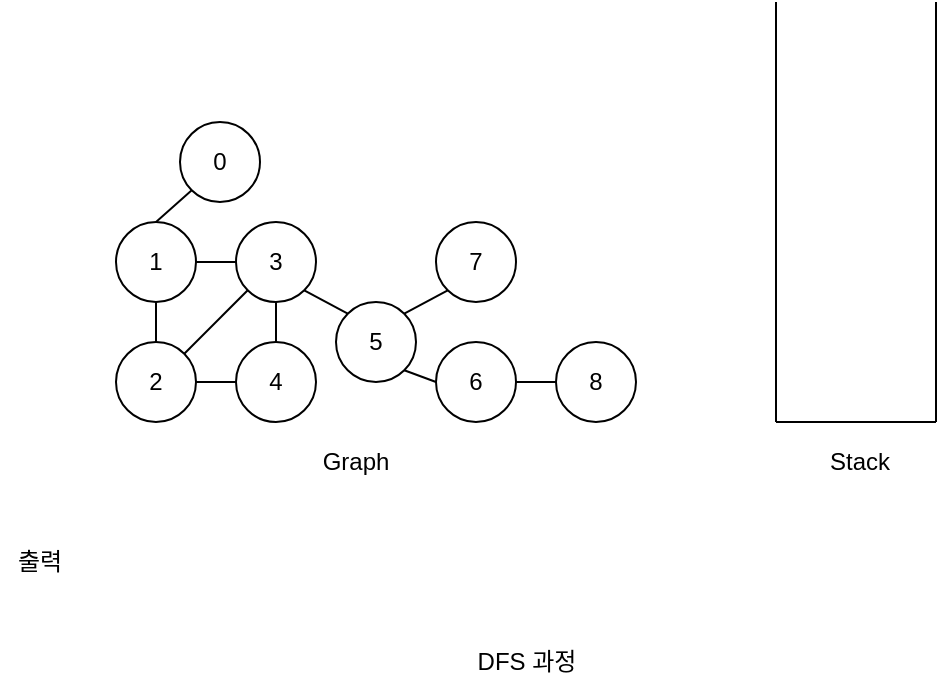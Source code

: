 <mxfile version="14.1.8" type="device" pages="25"><diagram id="qZAs4cLbnibEvHg4ETZq" name="페이지-1"><mxGraphModel dx="1086" dy="806" grid="1" gridSize="10" guides="1" tooltips="1" connect="1" arrows="1" fold="1" page="1" pageScale="1" pageWidth="827" pageHeight="1169" math="0" shadow="0"><root><mxCell id="0"/><mxCell id="1" parent="0"/><mxCell id="mTIjRsVgfu69B_KELHVs-1" value="3" style="ellipse;whiteSpace=wrap;html=1;aspect=fixed;" parent="1" vertex="1"><mxGeometry x="268" y="340" width="40" height="40" as="geometry"/></mxCell><mxCell id="mTIjRsVgfu69B_KELHVs-2" value="2" style="ellipse;whiteSpace=wrap;html=1;aspect=fixed;" parent="1" vertex="1"><mxGeometry x="208" y="400" width="40" height="40" as="geometry"/></mxCell><mxCell id="mTIjRsVgfu69B_KELHVs-3" value="" style="endArrow=none;html=1;entryX=0;entryY=1;entryDx=0;entryDy=0;exitX=1;exitY=0;exitDx=0;exitDy=0;" parent="1" source="mTIjRsVgfu69B_KELHVs-2" target="mTIjRsVgfu69B_KELHVs-1" edge="1"><mxGeometry width="50" height="50" relative="1" as="geometry"><mxPoint x="218" y="460" as="sourcePoint"/><mxPoint x="268" y="410" as="targetPoint"/></mxGeometry></mxCell><mxCell id="mTIjRsVgfu69B_KELHVs-4" value="4" style="ellipse;whiteSpace=wrap;html=1;aspect=fixed;" parent="1" vertex="1"><mxGeometry x="268" y="400" width="40" height="40" as="geometry"/></mxCell><mxCell id="mTIjRsVgfu69B_KELHVs-5" value="" style="endArrow=none;html=1;exitX=0.5;exitY=0;exitDx=0;exitDy=0;entryX=0.5;entryY=1;entryDx=0;entryDy=0;" parent="1" source="mTIjRsVgfu69B_KELHVs-4" target="mTIjRsVgfu69B_KELHVs-1" edge="1"><mxGeometry width="50" height="50" relative="1" as="geometry"><mxPoint x="258" y="430" as="sourcePoint"/><mxPoint x="368" y="490" as="targetPoint"/></mxGeometry></mxCell><mxCell id="mTIjRsVgfu69B_KELHVs-6" value="1" style="ellipse;whiteSpace=wrap;html=1;aspect=fixed;" parent="1" vertex="1"><mxGeometry x="208" y="340" width="40" height="40" as="geometry"/></mxCell><mxCell id="mTIjRsVgfu69B_KELHVs-7" value="0" style="ellipse;whiteSpace=wrap;html=1;aspect=fixed;" parent="1" vertex="1"><mxGeometry x="240" y="290" width="40" height="40" as="geometry"/></mxCell><mxCell id="mTIjRsVgfu69B_KELHVs-8" value="5" style="ellipse;whiteSpace=wrap;html=1;aspect=fixed;" parent="1" vertex="1"><mxGeometry x="318" y="380" width="40" height="40" as="geometry"/></mxCell><mxCell id="mTIjRsVgfu69B_KELHVs-9" value="7" style="ellipse;whiteSpace=wrap;html=1;aspect=fixed;" parent="1" vertex="1"><mxGeometry x="368" y="340" width="40" height="40" as="geometry"/></mxCell><mxCell id="mTIjRsVgfu69B_KELHVs-10" value="6" style="ellipse;whiteSpace=wrap;html=1;aspect=fixed;" parent="1" vertex="1"><mxGeometry x="368" y="400" width="40" height="40" as="geometry"/></mxCell><mxCell id="mTIjRsVgfu69B_KELHVs-11" value="8" style="ellipse;whiteSpace=wrap;html=1;aspect=fixed;" parent="1" vertex="1"><mxGeometry x="428" y="400" width="40" height="40" as="geometry"/></mxCell><mxCell id="mTIjRsVgfu69B_KELHVs-12" value="" style="endArrow=none;html=1;entryX=0;entryY=1;entryDx=0;entryDy=0;" parent="1" target="mTIjRsVgfu69B_KELHVs-7" edge="1"><mxGeometry width="50" height="50" relative="1" as="geometry"><mxPoint x="228" y="340" as="sourcePoint"/><mxPoint x="538" y="350" as="targetPoint"/></mxGeometry></mxCell><mxCell id="mTIjRsVgfu69B_KELHVs-13" value="" style="endArrow=none;html=1;entryX=0.5;entryY=1;entryDx=0;entryDy=0;exitX=0.5;exitY=0;exitDx=0;exitDy=0;" parent="1" source="mTIjRsVgfu69B_KELHVs-2" target="mTIjRsVgfu69B_KELHVs-6" edge="1"><mxGeometry width="50" height="50" relative="1" as="geometry"><mxPoint x="488" y="400" as="sourcePoint"/><mxPoint x="538" y="350" as="targetPoint"/></mxGeometry></mxCell><mxCell id="mTIjRsVgfu69B_KELHVs-14" value="" style="endArrow=none;html=1;entryX=1;entryY=0.5;entryDx=0;entryDy=0;exitX=0;exitY=0.5;exitDx=0;exitDy=0;" parent="1" source="mTIjRsVgfu69B_KELHVs-1" target="mTIjRsVgfu69B_KELHVs-6" edge="1"><mxGeometry width="50" height="50" relative="1" as="geometry"><mxPoint x="238" y="410" as="sourcePoint"/><mxPoint x="238" y="390" as="targetPoint"/></mxGeometry></mxCell><mxCell id="mTIjRsVgfu69B_KELHVs-15" value="" style="endArrow=none;html=1;entryX=1;entryY=0.5;entryDx=0;entryDy=0;exitX=0;exitY=0.5;exitDx=0;exitDy=0;" parent="1" source="mTIjRsVgfu69B_KELHVs-4" target="mTIjRsVgfu69B_KELHVs-2" edge="1"><mxGeometry width="50" height="50" relative="1" as="geometry"><mxPoint x="248" y="420" as="sourcePoint"/><mxPoint x="248" y="400" as="targetPoint"/></mxGeometry></mxCell><mxCell id="mTIjRsVgfu69B_KELHVs-16" value="" style="endArrow=none;html=1;exitX=0;exitY=0;exitDx=0;exitDy=0;entryX=1;entryY=1;entryDx=0;entryDy=0;" parent="1" source="mTIjRsVgfu69B_KELHVs-8" target="mTIjRsVgfu69B_KELHVs-1" edge="1"><mxGeometry width="50" height="50" relative="1" as="geometry"><mxPoint x="258" y="430" as="sourcePoint"/><mxPoint x="338" y="360" as="targetPoint"/></mxGeometry></mxCell><mxCell id="mTIjRsVgfu69B_KELHVs-17" value="" style="endArrow=none;html=1;exitX=0;exitY=1;exitDx=0;exitDy=0;entryX=1;entryY=0;entryDx=0;entryDy=0;" parent="1" source="mTIjRsVgfu69B_KELHVs-9" target="mTIjRsVgfu69B_KELHVs-8" edge="1"><mxGeometry width="50" height="50" relative="1" as="geometry"><mxPoint x="268" y="440" as="sourcePoint"/><mxPoint x="348" y="390" as="targetPoint"/></mxGeometry></mxCell><mxCell id="mTIjRsVgfu69B_KELHVs-18" value="" style="endArrow=none;html=1;exitX=0;exitY=0.5;exitDx=0;exitDy=0;entryX=1;entryY=1;entryDx=0;entryDy=0;" parent="1" source="mTIjRsVgfu69B_KELHVs-10" target="mTIjRsVgfu69B_KELHVs-8" edge="1"><mxGeometry width="50" height="50" relative="1" as="geometry"><mxPoint x="383.858" y="384.142" as="sourcePoint"/><mxPoint x="362.142" y="395.858" as="targetPoint"/></mxGeometry></mxCell><mxCell id="mTIjRsVgfu69B_KELHVs-19" value="" style="endArrow=none;html=1;exitX=1;exitY=0.5;exitDx=0;exitDy=0;entryX=0;entryY=0.5;entryDx=0;entryDy=0;" parent="1" source="mTIjRsVgfu69B_KELHVs-10" target="mTIjRsVgfu69B_KELHVs-11" edge="1"><mxGeometry width="50" height="50" relative="1" as="geometry"><mxPoint x="393.858" y="394.142" as="sourcePoint"/><mxPoint x="372.142" y="405.858" as="targetPoint"/></mxGeometry></mxCell><mxCell id="mTIjRsVgfu69B_KELHVs-20" value="" style="endArrow=none;html=1;" parent="1" edge="1"><mxGeometry width="50" height="50" relative="1" as="geometry"><mxPoint x="538" y="440" as="sourcePoint"/><mxPoint x="538" y="230" as="targetPoint"/></mxGeometry></mxCell><mxCell id="mTIjRsVgfu69B_KELHVs-21" value="" style="endArrow=none;html=1;" parent="1" edge="1"><mxGeometry width="50" height="50" relative="1" as="geometry"><mxPoint x="618" y="440" as="sourcePoint"/><mxPoint x="618" y="230" as="targetPoint"/></mxGeometry></mxCell><mxCell id="mTIjRsVgfu69B_KELHVs-22" value="" style="endArrow=none;html=1;" parent="1" edge="1"><mxGeometry width="50" height="50" relative="1" as="geometry"><mxPoint x="618" y="440" as="sourcePoint"/><mxPoint x="538" y="440" as="targetPoint"/></mxGeometry></mxCell><mxCell id="mTIjRsVgfu69B_KELHVs-23" value="DFS 과정" style="text;html=1;strokeColor=none;fillColor=none;align=center;verticalAlign=middle;whiteSpace=wrap;rounded=0;" parent="1" vertex="1"><mxGeometry x="385" y="550" width="57" height="20" as="geometry"/></mxCell><mxCell id="mTIjRsVgfu69B_KELHVs-24" value="출력" style="text;html=1;strokeColor=none;fillColor=none;align=center;verticalAlign=middle;whiteSpace=wrap;rounded=0;" parent="1" vertex="1"><mxGeometry x="150" y="500" width="40" height="20" as="geometry"/></mxCell><mxCell id="mTIjRsVgfu69B_KELHVs-25" value="Stack" style="text;html=1;strokeColor=none;fillColor=none;align=center;verticalAlign=middle;whiteSpace=wrap;rounded=0;" parent="1" vertex="1"><mxGeometry x="560" y="450" width="40" height="20" as="geometry"/></mxCell><mxCell id="mTIjRsVgfu69B_KELHVs-26" value="Graph" style="text;html=1;strokeColor=none;fillColor=none;align=center;verticalAlign=middle;whiteSpace=wrap;rounded=0;" parent="1" vertex="1"><mxGeometry x="308" y="450" width="40" height="20" as="geometry"/></mxCell></root></mxGraphModel></diagram><diagram id="NZJqE3DJGpGbre34bNwU" name="페이지-2"><mxGraphModel dx="1422" dy="822" grid="1" gridSize="10" guides="1" tooltips="1" connect="1" arrows="1" fold="1" page="1" pageScale="1" pageWidth="827" pageHeight="1169" math="0" shadow="0"><root><mxCell id="PKhIEYjvPpYOLoE-0IsF-0"/><mxCell id="PKhIEYjvPpYOLoE-0IsF-1" parent="PKhIEYjvPpYOLoE-0IsF-0"/><mxCell id="PKhIEYjvPpYOLoE-0IsF-2" value="3" style="ellipse;whiteSpace=wrap;html=1;aspect=fixed;" vertex="1" parent="PKhIEYjvPpYOLoE-0IsF-1"><mxGeometry x="268" y="340" width="40" height="40" as="geometry"/></mxCell><mxCell id="PKhIEYjvPpYOLoE-0IsF-3" value="2" style="ellipse;whiteSpace=wrap;html=1;aspect=fixed;" vertex="1" parent="PKhIEYjvPpYOLoE-0IsF-1"><mxGeometry x="208" y="400" width="40" height="40" as="geometry"/></mxCell><mxCell id="PKhIEYjvPpYOLoE-0IsF-4" value="" style="endArrow=none;html=1;entryX=0;entryY=1;entryDx=0;entryDy=0;exitX=1;exitY=0;exitDx=0;exitDy=0;" edge="1" parent="PKhIEYjvPpYOLoE-0IsF-1" source="PKhIEYjvPpYOLoE-0IsF-3" target="PKhIEYjvPpYOLoE-0IsF-2"><mxGeometry width="50" height="50" relative="1" as="geometry"><mxPoint x="218" y="460" as="sourcePoint"/><mxPoint x="268" y="410" as="targetPoint"/></mxGeometry></mxCell><mxCell id="PKhIEYjvPpYOLoE-0IsF-5" value="4" style="ellipse;whiteSpace=wrap;html=1;aspect=fixed;" vertex="1" parent="PKhIEYjvPpYOLoE-0IsF-1"><mxGeometry x="268" y="400" width="40" height="40" as="geometry"/></mxCell><mxCell id="PKhIEYjvPpYOLoE-0IsF-6" value="" style="endArrow=none;html=1;exitX=0.5;exitY=0;exitDx=0;exitDy=0;entryX=0.5;entryY=1;entryDx=0;entryDy=0;" edge="1" parent="PKhIEYjvPpYOLoE-0IsF-1" source="PKhIEYjvPpYOLoE-0IsF-5" target="PKhIEYjvPpYOLoE-0IsF-2"><mxGeometry width="50" height="50" relative="1" as="geometry"><mxPoint x="258" y="430" as="sourcePoint"/><mxPoint x="368" y="490" as="targetPoint"/></mxGeometry></mxCell><mxCell id="PKhIEYjvPpYOLoE-0IsF-7" value="1" style="ellipse;whiteSpace=wrap;html=1;aspect=fixed;" vertex="1" parent="PKhIEYjvPpYOLoE-0IsF-1"><mxGeometry x="208" y="340" width="40" height="40" as="geometry"/></mxCell><mxCell id="PKhIEYjvPpYOLoE-0IsF-8" value="0" style="ellipse;whiteSpace=wrap;html=1;aspect=fixed;fillColor=#f8cecc;strokeColor=#b85450;" vertex="1" parent="PKhIEYjvPpYOLoE-0IsF-1"><mxGeometry x="240" y="290" width="40" height="40" as="geometry"/></mxCell><mxCell id="PKhIEYjvPpYOLoE-0IsF-9" value="5" style="ellipse;whiteSpace=wrap;html=1;aspect=fixed;" vertex="1" parent="PKhIEYjvPpYOLoE-0IsF-1"><mxGeometry x="318" y="380" width="40" height="40" as="geometry"/></mxCell><mxCell id="PKhIEYjvPpYOLoE-0IsF-10" value="7" style="ellipse;whiteSpace=wrap;html=1;aspect=fixed;" vertex="1" parent="PKhIEYjvPpYOLoE-0IsF-1"><mxGeometry x="368" y="340" width="40" height="40" as="geometry"/></mxCell><mxCell id="PKhIEYjvPpYOLoE-0IsF-11" value="6" style="ellipse;whiteSpace=wrap;html=1;aspect=fixed;" vertex="1" parent="PKhIEYjvPpYOLoE-0IsF-1"><mxGeometry x="368" y="400" width="40" height="40" as="geometry"/></mxCell><mxCell id="PKhIEYjvPpYOLoE-0IsF-12" value="8" style="ellipse;whiteSpace=wrap;html=1;aspect=fixed;" vertex="1" parent="PKhIEYjvPpYOLoE-0IsF-1"><mxGeometry x="428" y="400" width="40" height="40" as="geometry"/></mxCell><mxCell id="PKhIEYjvPpYOLoE-0IsF-13" value="" style="endArrow=none;html=1;entryX=0;entryY=1;entryDx=0;entryDy=0;" edge="1" parent="PKhIEYjvPpYOLoE-0IsF-1" target="PKhIEYjvPpYOLoE-0IsF-8"><mxGeometry width="50" height="50" relative="1" as="geometry"><mxPoint x="228" y="340" as="sourcePoint"/><mxPoint x="538" y="350" as="targetPoint"/></mxGeometry></mxCell><mxCell id="PKhIEYjvPpYOLoE-0IsF-14" value="" style="endArrow=none;html=1;entryX=0.5;entryY=1;entryDx=0;entryDy=0;exitX=0.5;exitY=0;exitDx=0;exitDy=0;" edge="1" parent="PKhIEYjvPpYOLoE-0IsF-1" source="PKhIEYjvPpYOLoE-0IsF-3" target="PKhIEYjvPpYOLoE-0IsF-7"><mxGeometry width="50" height="50" relative="1" as="geometry"><mxPoint x="488" y="400" as="sourcePoint"/><mxPoint x="538" y="350" as="targetPoint"/></mxGeometry></mxCell><mxCell id="PKhIEYjvPpYOLoE-0IsF-15" value="" style="endArrow=none;html=1;entryX=1;entryY=0.5;entryDx=0;entryDy=0;exitX=0;exitY=0.5;exitDx=0;exitDy=0;" edge="1" parent="PKhIEYjvPpYOLoE-0IsF-1" source="PKhIEYjvPpYOLoE-0IsF-2" target="PKhIEYjvPpYOLoE-0IsF-7"><mxGeometry width="50" height="50" relative="1" as="geometry"><mxPoint x="238" y="410" as="sourcePoint"/><mxPoint x="238" y="390" as="targetPoint"/></mxGeometry></mxCell><mxCell id="PKhIEYjvPpYOLoE-0IsF-16" value="" style="endArrow=none;html=1;entryX=1;entryY=0.5;entryDx=0;entryDy=0;exitX=0;exitY=0.5;exitDx=0;exitDy=0;" edge="1" parent="PKhIEYjvPpYOLoE-0IsF-1" source="PKhIEYjvPpYOLoE-0IsF-5" target="PKhIEYjvPpYOLoE-0IsF-3"><mxGeometry width="50" height="50" relative="1" as="geometry"><mxPoint x="248" y="420" as="sourcePoint"/><mxPoint x="248" y="400" as="targetPoint"/></mxGeometry></mxCell><mxCell id="PKhIEYjvPpYOLoE-0IsF-17" value="" style="endArrow=none;html=1;exitX=0;exitY=0;exitDx=0;exitDy=0;entryX=1;entryY=1;entryDx=0;entryDy=0;" edge="1" parent="PKhIEYjvPpYOLoE-0IsF-1" source="PKhIEYjvPpYOLoE-0IsF-9" target="PKhIEYjvPpYOLoE-0IsF-2"><mxGeometry width="50" height="50" relative="1" as="geometry"><mxPoint x="258" y="430" as="sourcePoint"/><mxPoint x="338" y="360" as="targetPoint"/></mxGeometry></mxCell><mxCell id="PKhIEYjvPpYOLoE-0IsF-18" value="" style="endArrow=none;html=1;exitX=0;exitY=1;exitDx=0;exitDy=0;entryX=1;entryY=0;entryDx=0;entryDy=0;" edge="1" parent="PKhIEYjvPpYOLoE-0IsF-1" source="PKhIEYjvPpYOLoE-0IsF-10" target="PKhIEYjvPpYOLoE-0IsF-9"><mxGeometry width="50" height="50" relative="1" as="geometry"><mxPoint x="268" y="440" as="sourcePoint"/><mxPoint x="348" y="390" as="targetPoint"/></mxGeometry></mxCell><mxCell id="PKhIEYjvPpYOLoE-0IsF-19" value="" style="endArrow=none;html=1;exitX=0;exitY=0.5;exitDx=0;exitDy=0;entryX=1;entryY=1;entryDx=0;entryDy=0;" edge="1" parent="PKhIEYjvPpYOLoE-0IsF-1" source="PKhIEYjvPpYOLoE-0IsF-11" target="PKhIEYjvPpYOLoE-0IsF-9"><mxGeometry width="50" height="50" relative="1" as="geometry"><mxPoint x="383.858" y="384.142" as="sourcePoint"/><mxPoint x="362.142" y="395.858" as="targetPoint"/></mxGeometry></mxCell><mxCell id="PKhIEYjvPpYOLoE-0IsF-20" value="" style="endArrow=none;html=1;exitX=1;exitY=0.5;exitDx=0;exitDy=0;entryX=0;entryY=0.5;entryDx=0;entryDy=0;" edge="1" parent="PKhIEYjvPpYOLoE-0IsF-1" source="PKhIEYjvPpYOLoE-0IsF-11" target="PKhIEYjvPpYOLoE-0IsF-12"><mxGeometry width="50" height="50" relative="1" as="geometry"><mxPoint x="393.858" y="394.142" as="sourcePoint"/><mxPoint x="372.142" y="405.858" as="targetPoint"/></mxGeometry></mxCell><mxCell id="PKhIEYjvPpYOLoE-0IsF-21" value="" style="endArrow=none;html=1;" edge="1" parent="PKhIEYjvPpYOLoE-0IsF-1"><mxGeometry width="50" height="50" relative="1" as="geometry"><mxPoint x="538" y="440" as="sourcePoint"/><mxPoint x="538" y="230" as="targetPoint"/></mxGeometry></mxCell><mxCell id="PKhIEYjvPpYOLoE-0IsF-22" value="" style="endArrow=none;html=1;" edge="1" parent="PKhIEYjvPpYOLoE-0IsF-1"><mxGeometry width="50" height="50" relative="1" as="geometry"><mxPoint x="618" y="440" as="sourcePoint"/><mxPoint x="618" y="230" as="targetPoint"/></mxGeometry></mxCell><mxCell id="PKhIEYjvPpYOLoE-0IsF-23" value="" style="endArrow=none;html=1;" edge="1" parent="PKhIEYjvPpYOLoE-0IsF-1"><mxGeometry width="50" height="50" relative="1" as="geometry"><mxPoint x="618" y="440" as="sourcePoint"/><mxPoint x="538" y="440" as="targetPoint"/></mxGeometry></mxCell><mxCell id="PKhIEYjvPpYOLoE-0IsF-24" value="DFS 과정" style="text;html=1;strokeColor=none;fillColor=none;align=center;verticalAlign=middle;whiteSpace=wrap;rounded=0;" vertex="1" parent="PKhIEYjvPpYOLoE-0IsF-1"><mxGeometry x="385" y="550" width="57" height="20" as="geometry"/></mxCell><mxCell id="PKhIEYjvPpYOLoE-0IsF-25" value="출력" style="text;html=1;strokeColor=none;fillColor=none;align=center;verticalAlign=middle;whiteSpace=wrap;rounded=0;" vertex="1" parent="PKhIEYjvPpYOLoE-0IsF-1"><mxGeometry x="150" y="500" width="40" height="20" as="geometry"/></mxCell><mxCell id="PKhIEYjvPpYOLoE-0IsF-26" value="Stack" style="text;html=1;strokeColor=none;fillColor=none;align=center;verticalAlign=middle;whiteSpace=wrap;rounded=0;" vertex="1" parent="PKhIEYjvPpYOLoE-0IsF-1"><mxGeometry x="560" y="450" width="40" height="20" as="geometry"/></mxCell><mxCell id="PKhIEYjvPpYOLoE-0IsF-27" value="Graph" style="text;html=1;strokeColor=none;fillColor=none;align=center;verticalAlign=middle;whiteSpace=wrap;rounded=0;" vertex="1" parent="PKhIEYjvPpYOLoE-0IsF-1"><mxGeometry x="308" y="450" width="40" height="20" as="geometry"/></mxCell><mxCell id="PKhIEYjvPpYOLoE-0IsF-28" value="0" style="ellipse;whiteSpace=wrap;html=1;aspect=fixed;" vertex="1" parent="PKhIEYjvPpYOLoE-0IsF-1"><mxGeometry x="560" y="390" width="40" height="40" as="geometry"/></mxCell></root></mxGraphModel></diagram><diagram id="NqSlt1uSlD-IDX-zA4j0" name="페이지-3"><mxGraphModel dx="1422" dy="822" grid="1" gridSize="10" guides="1" tooltips="1" connect="1" arrows="1" fold="1" page="1" pageScale="1" pageWidth="827" pageHeight="1169" math="0" shadow="0"><root><mxCell id="3JNKMYLVfAUdTwaC3AZW-0"/><mxCell id="3JNKMYLVfAUdTwaC3AZW-1" parent="3JNKMYLVfAUdTwaC3AZW-0"/><mxCell id="3JNKMYLVfAUdTwaC3AZW-2" value="3" style="ellipse;whiteSpace=wrap;html=1;aspect=fixed;" vertex="1" parent="3JNKMYLVfAUdTwaC3AZW-1"><mxGeometry x="268" y="340" width="40" height="40" as="geometry"/></mxCell><mxCell id="3JNKMYLVfAUdTwaC3AZW-3" value="2" style="ellipse;whiteSpace=wrap;html=1;aspect=fixed;" vertex="1" parent="3JNKMYLVfAUdTwaC3AZW-1"><mxGeometry x="208" y="400" width="40" height="40" as="geometry"/></mxCell><mxCell id="3JNKMYLVfAUdTwaC3AZW-4" value="" style="endArrow=none;html=1;entryX=0;entryY=1;entryDx=0;entryDy=0;exitX=1;exitY=0;exitDx=0;exitDy=0;" edge="1" parent="3JNKMYLVfAUdTwaC3AZW-1" source="3JNKMYLVfAUdTwaC3AZW-3" target="3JNKMYLVfAUdTwaC3AZW-2"><mxGeometry width="50" height="50" relative="1" as="geometry"><mxPoint x="218" y="460" as="sourcePoint"/><mxPoint x="268" y="410" as="targetPoint"/></mxGeometry></mxCell><mxCell id="3JNKMYLVfAUdTwaC3AZW-5" value="4" style="ellipse;whiteSpace=wrap;html=1;aspect=fixed;" vertex="1" parent="3JNKMYLVfAUdTwaC3AZW-1"><mxGeometry x="268" y="400" width="40" height="40" as="geometry"/></mxCell><mxCell id="3JNKMYLVfAUdTwaC3AZW-6" value="" style="endArrow=none;html=1;exitX=0.5;exitY=0;exitDx=0;exitDy=0;entryX=0.5;entryY=1;entryDx=0;entryDy=0;" edge="1" parent="3JNKMYLVfAUdTwaC3AZW-1" source="3JNKMYLVfAUdTwaC3AZW-5" target="3JNKMYLVfAUdTwaC3AZW-2"><mxGeometry width="50" height="50" relative="1" as="geometry"><mxPoint x="258" y="430" as="sourcePoint"/><mxPoint x="368" y="490" as="targetPoint"/></mxGeometry></mxCell><mxCell id="3JNKMYLVfAUdTwaC3AZW-7" value="1" style="ellipse;whiteSpace=wrap;html=1;aspect=fixed;" vertex="1" parent="3JNKMYLVfAUdTwaC3AZW-1"><mxGeometry x="208" y="340" width="40" height="40" as="geometry"/></mxCell><mxCell id="3JNKMYLVfAUdTwaC3AZW-8" value="0" style="ellipse;whiteSpace=wrap;html=1;aspect=fixed;fillColor=#f8cecc;strokeColor=#b85450;" vertex="1" parent="3JNKMYLVfAUdTwaC3AZW-1"><mxGeometry x="240" y="290" width="40" height="40" as="geometry"/></mxCell><mxCell id="3JNKMYLVfAUdTwaC3AZW-9" value="5" style="ellipse;whiteSpace=wrap;html=1;aspect=fixed;" vertex="1" parent="3JNKMYLVfAUdTwaC3AZW-1"><mxGeometry x="318" y="380" width="40" height="40" as="geometry"/></mxCell><mxCell id="3JNKMYLVfAUdTwaC3AZW-10" value="7" style="ellipse;whiteSpace=wrap;html=1;aspect=fixed;" vertex="1" parent="3JNKMYLVfAUdTwaC3AZW-1"><mxGeometry x="368" y="340" width="40" height="40" as="geometry"/></mxCell><mxCell id="3JNKMYLVfAUdTwaC3AZW-11" value="6" style="ellipse;whiteSpace=wrap;html=1;aspect=fixed;" vertex="1" parent="3JNKMYLVfAUdTwaC3AZW-1"><mxGeometry x="368" y="400" width="40" height="40" as="geometry"/></mxCell><mxCell id="3JNKMYLVfAUdTwaC3AZW-12" value="8" style="ellipse;whiteSpace=wrap;html=1;aspect=fixed;" vertex="1" parent="3JNKMYLVfAUdTwaC3AZW-1"><mxGeometry x="428" y="400" width="40" height="40" as="geometry"/></mxCell><mxCell id="3JNKMYLVfAUdTwaC3AZW-13" value="" style="endArrow=none;html=1;entryX=0;entryY=1;entryDx=0;entryDy=0;" edge="1" parent="3JNKMYLVfAUdTwaC3AZW-1" target="3JNKMYLVfAUdTwaC3AZW-8"><mxGeometry width="50" height="50" relative="1" as="geometry"><mxPoint x="228" y="340" as="sourcePoint"/><mxPoint x="538" y="350" as="targetPoint"/></mxGeometry></mxCell><mxCell id="3JNKMYLVfAUdTwaC3AZW-14" value="" style="endArrow=none;html=1;entryX=0.5;entryY=1;entryDx=0;entryDy=0;exitX=0.5;exitY=0;exitDx=0;exitDy=0;" edge="1" parent="3JNKMYLVfAUdTwaC3AZW-1" source="3JNKMYLVfAUdTwaC3AZW-3" target="3JNKMYLVfAUdTwaC3AZW-7"><mxGeometry width="50" height="50" relative="1" as="geometry"><mxPoint x="488" y="400" as="sourcePoint"/><mxPoint x="538" y="350" as="targetPoint"/></mxGeometry></mxCell><mxCell id="3JNKMYLVfAUdTwaC3AZW-15" value="" style="endArrow=none;html=1;entryX=1;entryY=0.5;entryDx=0;entryDy=0;exitX=0;exitY=0.5;exitDx=0;exitDy=0;" edge="1" parent="3JNKMYLVfAUdTwaC3AZW-1" source="3JNKMYLVfAUdTwaC3AZW-2" target="3JNKMYLVfAUdTwaC3AZW-7"><mxGeometry width="50" height="50" relative="1" as="geometry"><mxPoint x="238" y="410" as="sourcePoint"/><mxPoint x="238" y="390" as="targetPoint"/></mxGeometry></mxCell><mxCell id="3JNKMYLVfAUdTwaC3AZW-16" value="" style="endArrow=none;html=1;entryX=1;entryY=0.5;entryDx=0;entryDy=0;exitX=0;exitY=0.5;exitDx=0;exitDy=0;" edge="1" parent="3JNKMYLVfAUdTwaC3AZW-1" source="3JNKMYLVfAUdTwaC3AZW-5" target="3JNKMYLVfAUdTwaC3AZW-3"><mxGeometry width="50" height="50" relative="1" as="geometry"><mxPoint x="248" y="420" as="sourcePoint"/><mxPoint x="248" y="400" as="targetPoint"/></mxGeometry></mxCell><mxCell id="3JNKMYLVfAUdTwaC3AZW-17" value="" style="endArrow=none;html=1;exitX=0;exitY=0;exitDx=0;exitDy=0;entryX=1;entryY=1;entryDx=0;entryDy=0;" edge="1" parent="3JNKMYLVfAUdTwaC3AZW-1" source="3JNKMYLVfAUdTwaC3AZW-9" target="3JNKMYLVfAUdTwaC3AZW-2"><mxGeometry width="50" height="50" relative="1" as="geometry"><mxPoint x="258" y="430" as="sourcePoint"/><mxPoint x="338" y="360" as="targetPoint"/></mxGeometry></mxCell><mxCell id="3JNKMYLVfAUdTwaC3AZW-18" value="" style="endArrow=none;html=1;exitX=0;exitY=1;exitDx=0;exitDy=0;entryX=1;entryY=0;entryDx=0;entryDy=0;" edge="1" parent="3JNKMYLVfAUdTwaC3AZW-1" source="3JNKMYLVfAUdTwaC3AZW-10" target="3JNKMYLVfAUdTwaC3AZW-9"><mxGeometry width="50" height="50" relative="1" as="geometry"><mxPoint x="268" y="440" as="sourcePoint"/><mxPoint x="348" y="390" as="targetPoint"/></mxGeometry></mxCell><mxCell id="3JNKMYLVfAUdTwaC3AZW-19" value="" style="endArrow=none;html=1;exitX=0;exitY=0.5;exitDx=0;exitDy=0;entryX=1;entryY=1;entryDx=0;entryDy=0;" edge="1" parent="3JNKMYLVfAUdTwaC3AZW-1" source="3JNKMYLVfAUdTwaC3AZW-11" target="3JNKMYLVfAUdTwaC3AZW-9"><mxGeometry width="50" height="50" relative="1" as="geometry"><mxPoint x="383.858" y="384.142" as="sourcePoint"/><mxPoint x="362.142" y="395.858" as="targetPoint"/></mxGeometry></mxCell><mxCell id="3JNKMYLVfAUdTwaC3AZW-20" value="" style="endArrow=none;html=1;exitX=1;exitY=0.5;exitDx=0;exitDy=0;entryX=0;entryY=0.5;entryDx=0;entryDy=0;" edge="1" parent="3JNKMYLVfAUdTwaC3AZW-1" source="3JNKMYLVfAUdTwaC3AZW-11" target="3JNKMYLVfAUdTwaC3AZW-12"><mxGeometry width="50" height="50" relative="1" as="geometry"><mxPoint x="393.858" y="394.142" as="sourcePoint"/><mxPoint x="372.142" y="405.858" as="targetPoint"/></mxGeometry></mxCell><mxCell id="3JNKMYLVfAUdTwaC3AZW-21" value="" style="endArrow=none;html=1;" edge="1" parent="3JNKMYLVfAUdTwaC3AZW-1"><mxGeometry width="50" height="50" relative="1" as="geometry"><mxPoint x="538" y="440" as="sourcePoint"/><mxPoint x="538" y="230" as="targetPoint"/></mxGeometry></mxCell><mxCell id="3JNKMYLVfAUdTwaC3AZW-22" value="" style="endArrow=none;html=1;" edge="1" parent="3JNKMYLVfAUdTwaC3AZW-1"><mxGeometry width="50" height="50" relative="1" as="geometry"><mxPoint x="618" y="440" as="sourcePoint"/><mxPoint x="618" y="230" as="targetPoint"/></mxGeometry></mxCell><mxCell id="3JNKMYLVfAUdTwaC3AZW-23" value="" style="endArrow=none;html=1;" edge="1" parent="3JNKMYLVfAUdTwaC3AZW-1"><mxGeometry width="50" height="50" relative="1" as="geometry"><mxPoint x="618" y="440" as="sourcePoint"/><mxPoint x="538" y="440" as="targetPoint"/></mxGeometry></mxCell><mxCell id="3JNKMYLVfAUdTwaC3AZW-24" value="DFS 과정" style="text;html=1;strokeColor=none;fillColor=none;align=center;verticalAlign=middle;whiteSpace=wrap;rounded=0;" vertex="1" parent="3JNKMYLVfAUdTwaC3AZW-1"><mxGeometry x="385" y="550" width="57" height="20" as="geometry"/></mxCell><mxCell id="3JNKMYLVfAUdTwaC3AZW-25" value="출력" style="text;html=1;strokeColor=none;fillColor=none;align=center;verticalAlign=middle;whiteSpace=wrap;rounded=0;" vertex="1" parent="3JNKMYLVfAUdTwaC3AZW-1"><mxGeometry x="150" y="500" width="40" height="20" as="geometry"/></mxCell><mxCell id="3JNKMYLVfAUdTwaC3AZW-26" value="Stack" style="text;html=1;strokeColor=none;fillColor=none;align=center;verticalAlign=middle;whiteSpace=wrap;rounded=0;" vertex="1" parent="3JNKMYLVfAUdTwaC3AZW-1"><mxGeometry x="560" y="450" width="40" height="20" as="geometry"/></mxCell><mxCell id="3JNKMYLVfAUdTwaC3AZW-27" value="Graph" style="text;html=1;strokeColor=none;fillColor=none;align=center;verticalAlign=middle;whiteSpace=wrap;rounded=0;" vertex="1" parent="3JNKMYLVfAUdTwaC3AZW-1"><mxGeometry x="308" y="450" width="40" height="20" as="geometry"/></mxCell><mxCell id="3JNKMYLVfAUdTwaC3AZW-28" value="0" style="ellipse;whiteSpace=wrap;html=1;aspect=fixed;" vertex="1" parent="3JNKMYLVfAUdTwaC3AZW-1"><mxGeometry x="460" y="260" width="40" height="40" as="geometry"/></mxCell></root></mxGraphModel></diagram><diagram id="N_ev4RuzDmmdx__Zmqkj" name="페이지-4"><mxGraphModel dx="1422" dy="822" grid="1" gridSize="10" guides="1" tooltips="1" connect="1" arrows="1" fold="1" page="1" pageScale="1" pageWidth="827" pageHeight="1169" math="0" shadow="0"><root><mxCell id="iS1LWddfnOD9ChM6bt0r-0"/><mxCell id="iS1LWddfnOD9ChM6bt0r-1" parent="iS1LWddfnOD9ChM6bt0r-0"/><mxCell id="iS1LWddfnOD9ChM6bt0r-2" value="3" style="ellipse;whiteSpace=wrap;html=1;aspect=fixed;" vertex="1" parent="iS1LWddfnOD9ChM6bt0r-1"><mxGeometry x="268" y="340" width="40" height="40" as="geometry"/></mxCell><mxCell id="iS1LWddfnOD9ChM6bt0r-3" value="2" style="ellipse;whiteSpace=wrap;html=1;aspect=fixed;" vertex="1" parent="iS1LWddfnOD9ChM6bt0r-1"><mxGeometry x="208" y="400" width="40" height="40" as="geometry"/></mxCell><mxCell id="iS1LWddfnOD9ChM6bt0r-4" value="" style="endArrow=none;html=1;entryX=0;entryY=1;entryDx=0;entryDy=0;exitX=1;exitY=0;exitDx=0;exitDy=0;" edge="1" parent="iS1LWddfnOD9ChM6bt0r-1" source="iS1LWddfnOD9ChM6bt0r-3" target="iS1LWddfnOD9ChM6bt0r-2"><mxGeometry width="50" height="50" relative="1" as="geometry"><mxPoint x="218" y="460" as="sourcePoint"/><mxPoint x="268" y="410" as="targetPoint"/></mxGeometry></mxCell><mxCell id="iS1LWddfnOD9ChM6bt0r-5" value="4" style="ellipse;whiteSpace=wrap;html=1;aspect=fixed;" vertex="1" parent="iS1LWddfnOD9ChM6bt0r-1"><mxGeometry x="268" y="400" width="40" height="40" as="geometry"/></mxCell><mxCell id="iS1LWddfnOD9ChM6bt0r-6" value="" style="endArrow=none;html=1;exitX=0.5;exitY=0;exitDx=0;exitDy=0;entryX=0.5;entryY=1;entryDx=0;entryDy=0;" edge="1" parent="iS1LWddfnOD9ChM6bt0r-1" source="iS1LWddfnOD9ChM6bt0r-5" target="iS1LWddfnOD9ChM6bt0r-2"><mxGeometry width="50" height="50" relative="1" as="geometry"><mxPoint x="258" y="430" as="sourcePoint"/><mxPoint x="368" y="490" as="targetPoint"/></mxGeometry></mxCell><mxCell id="iS1LWddfnOD9ChM6bt0r-7" value="1" style="ellipse;whiteSpace=wrap;html=1;aspect=fixed;fillColor=#f8cecc;strokeColor=#b85450;" vertex="1" parent="iS1LWddfnOD9ChM6bt0r-1"><mxGeometry x="208" y="340" width="40" height="40" as="geometry"/></mxCell><mxCell id="iS1LWddfnOD9ChM6bt0r-8" value="0" style="ellipse;whiteSpace=wrap;html=1;aspect=fixed;fillColor=#f8cecc;strokeColor=#b85450;" vertex="1" parent="iS1LWddfnOD9ChM6bt0r-1"><mxGeometry x="240" y="290" width="40" height="40" as="geometry"/></mxCell><mxCell id="iS1LWddfnOD9ChM6bt0r-9" value="5" style="ellipse;whiteSpace=wrap;html=1;aspect=fixed;" vertex="1" parent="iS1LWddfnOD9ChM6bt0r-1"><mxGeometry x="318" y="380" width="40" height="40" as="geometry"/></mxCell><mxCell id="iS1LWddfnOD9ChM6bt0r-10" value="7" style="ellipse;whiteSpace=wrap;html=1;aspect=fixed;" vertex="1" parent="iS1LWddfnOD9ChM6bt0r-1"><mxGeometry x="368" y="340" width="40" height="40" as="geometry"/></mxCell><mxCell id="iS1LWddfnOD9ChM6bt0r-11" value="6" style="ellipse;whiteSpace=wrap;html=1;aspect=fixed;" vertex="1" parent="iS1LWddfnOD9ChM6bt0r-1"><mxGeometry x="368" y="400" width="40" height="40" as="geometry"/></mxCell><mxCell id="iS1LWddfnOD9ChM6bt0r-12" value="8" style="ellipse;whiteSpace=wrap;html=1;aspect=fixed;" vertex="1" parent="iS1LWddfnOD9ChM6bt0r-1"><mxGeometry x="428" y="400" width="40" height="40" as="geometry"/></mxCell><mxCell id="iS1LWddfnOD9ChM6bt0r-13" value="" style="endArrow=none;html=1;entryX=0;entryY=1;entryDx=0;entryDy=0;" edge="1" parent="iS1LWddfnOD9ChM6bt0r-1" target="iS1LWddfnOD9ChM6bt0r-8"><mxGeometry width="50" height="50" relative="1" as="geometry"><mxPoint x="228" y="340" as="sourcePoint"/><mxPoint x="538" y="350" as="targetPoint"/></mxGeometry></mxCell><mxCell id="iS1LWddfnOD9ChM6bt0r-14" value="" style="endArrow=none;html=1;entryX=0.5;entryY=1;entryDx=0;entryDy=0;exitX=0.5;exitY=0;exitDx=0;exitDy=0;" edge="1" parent="iS1LWddfnOD9ChM6bt0r-1" source="iS1LWddfnOD9ChM6bt0r-3" target="iS1LWddfnOD9ChM6bt0r-7"><mxGeometry width="50" height="50" relative="1" as="geometry"><mxPoint x="488" y="400" as="sourcePoint"/><mxPoint x="538" y="350" as="targetPoint"/></mxGeometry></mxCell><mxCell id="iS1LWddfnOD9ChM6bt0r-15" value="" style="endArrow=none;html=1;entryX=1;entryY=0.5;entryDx=0;entryDy=0;exitX=0;exitY=0.5;exitDx=0;exitDy=0;" edge="1" parent="iS1LWddfnOD9ChM6bt0r-1" source="iS1LWddfnOD9ChM6bt0r-2" target="iS1LWddfnOD9ChM6bt0r-7"><mxGeometry width="50" height="50" relative="1" as="geometry"><mxPoint x="238" y="410" as="sourcePoint"/><mxPoint x="238" y="390" as="targetPoint"/></mxGeometry></mxCell><mxCell id="iS1LWddfnOD9ChM6bt0r-16" value="" style="endArrow=none;html=1;entryX=1;entryY=0.5;entryDx=0;entryDy=0;exitX=0;exitY=0.5;exitDx=0;exitDy=0;" edge="1" parent="iS1LWddfnOD9ChM6bt0r-1" source="iS1LWddfnOD9ChM6bt0r-5" target="iS1LWddfnOD9ChM6bt0r-3"><mxGeometry width="50" height="50" relative="1" as="geometry"><mxPoint x="248" y="420" as="sourcePoint"/><mxPoint x="248" y="400" as="targetPoint"/></mxGeometry></mxCell><mxCell id="iS1LWddfnOD9ChM6bt0r-17" value="" style="endArrow=none;html=1;exitX=0;exitY=0;exitDx=0;exitDy=0;entryX=1;entryY=1;entryDx=0;entryDy=0;" edge="1" parent="iS1LWddfnOD9ChM6bt0r-1" source="iS1LWddfnOD9ChM6bt0r-9" target="iS1LWddfnOD9ChM6bt0r-2"><mxGeometry width="50" height="50" relative="1" as="geometry"><mxPoint x="258" y="430" as="sourcePoint"/><mxPoint x="338" y="360" as="targetPoint"/></mxGeometry></mxCell><mxCell id="iS1LWddfnOD9ChM6bt0r-18" value="" style="endArrow=none;html=1;exitX=0;exitY=1;exitDx=0;exitDy=0;entryX=1;entryY=0;entryDx=0;entryDy=0;" edge="1" parent="iS1LWddfnOD9ChM6bt0r-1" source="iS1LWddfnOD9ChM6bt0r-10" target="iS1LWddfnOD9ChM6bt0r-9"><mxGeometry width="50" height="50" relative="1" as="geometry"><mxPoint x="268" y="440" as="sourcePoint"/><mxPoint x="348" y="390" as="targetPoint"/></mxGeometry></mxCell><mxCell id="iS1LWddfnOD9ChM6bt0r-19" value="" style="endArrow=none;html=1;exitX=0;exitY=0.5;exitDx=0;exitDy=0;entryX=1;entryY=1;entryDx=0;entryDy=0;" edge="1" parent="iS1LWddfnOD9ChM6bt0r-1" source="iS1LWddfnOD9ChM6bt0r-11" target="iS1LWddfnOD9ChM6bt0r-9"><mxGeometry width="50" height="50" relative="1" as="geometry"><mxPoint x="383.858" y="384.142" as="sourcePoint"/><mxPoint x="362.142" y="395.858" as="targetPoint"/></mxGeometry></mxCell><mxCell id="iS1LWddfnOD9ChM6bt0r-20" value="" style="endArrow=none;html=1;exitX=1;exitY=0.5;exitDx=0;exitDy=0;entryX=0;entryY=0.5;entryDx=0;entryDy=0;" edge="1" parent="iS1LWddfnOD9ChM6bt0r-1" source="iS1LWddfnOD9ChM6bt0r-11" target="iS1LWddfnOD9ChM6bt0r-12"><mxGeometry width="50" height="50" relative="1" as="geometry"><mxPoint x="393.858" y="394.142" as="sourcePoint"/><mxPoint x="372.142" y="405.858" as="targetPoint"/></mxGeometry></mxCell><mxCell id="iS1LWddfnOD9ChM6bt0r-21" value="" style="endArrow=none;html=1;" edge="1" parent="iS1LWddfnOD9ChM6bt0r-1"><mxGeometry width="50" height="50" relative="1" as="geometry"><mxPoint x="538" y="440" as="sourcePoint"/><mxPoint x="538" y="230" as="targetPoint"/></mxGeometry></mxCell><mxCell id="iS1LWddfnOD9ChM6bt0r-22" value="" style="endArrow=none;html=1;" edge="1" parent="iS1LWddfnOD9ChM6bt0r-1"><mxGeometry width="50" height="50" relative="1" as="geometry"><mxPoint x="618" y="440" as="sourcePoint"/><mxPoint x="618" y="230" as="targetPoint"/></mxGeometry></mxCell><mxCell id="iS1LWddfnOD9ChM6bt0r-23" value="" style="endArrow=none;html=1;" edge="1" parent="iS1LWddfnOD9ChM6bt0r-1"><mxGeometry width="50" height="50" relative="1" as="geometry"><mxPoint x="618" y="440" as="sourcePoint"/><mxPoint x="538" y="440" as="targetPoint"/></mxGeometry></mxCell><mxCell id="iS1LWddfnOD9ChM6bt0r-24" value="DFS 과정" style="text;html=1;strokeColor=none;fillColor=none;align=center;verticalAlign=middle;whiteSpace=wrap;rounded=0;" vertex="1" parent="iS1LWddfnOD9ChM6bt0r-1"><mxGeometry x="385" y="550" width="57" height="20" as="geometry"/></mxCell><mxCell id="iS1LWddfnOD9ChM6bt0r-25" value="출력" style="text;html=1;strokeColor=none;fillColor=none;align=center;verticalAlign=middle;whiteSpace=wrap;rounded=0;" vertex="1" parent="iS1LWddfnOD9ChM6bt0r-1"><mxGeometry x="150" y="500" width="40" height="20" as="geometry"/></mxCell><mxCell id="iS1LWddfnOD9ChM6bt0r-26" value="Stack" style="text;html=1;strokeColor=none;fillColor=none;align=center;verticalAlign=middle;whiteSpace=wrap;rounded=0;" vertex="1" parent="iS1LWddfnOD9ChM6bt0r-1"><mxGeometry x="560" y="450" width="40" height="20" as="geometry"/></mxCell><mxCell id="iS1LWddfnOD9ChM6bt0r-27" value="Graph" style="text;html=1;strokeColor=none;fillColor=none;align=center;verticalAlign=middle;whiteSpace=wrap;rounded=0;" vertex="1" parent="iS1LWddfnOD9ChM6bt0r-1"><mxGeometry x="308" y="450" width="40" height="20" as="geometry"/></mxCell><mxCell id="iS1LWddfnOD9ChM6bt0r-28" value="0" style="ellipse;whiteSpace=wrap;html=1;aspect=fixed;" vertex="1" parent="iS1LWddfnOD9ChM6bt0r-1"><mxGeometry x="460" y="260" width="40" height="40" as="geometry"/></mxCell><mxCell id="aVGYVCzgksXJgrveSRnD-0" value="1" style="ellipse;whiteSpace=wrap;html=1;aspect=fixed;" vertex="1" parent="iS1LWddfnOD9ChM6bt0r-1"><mxGeometry x="560" y="390" width="40" height="40" as="geometry"/></mxCell></root></mxGraphModel></diagram><diagram id="KBnQpL94-YrxrK1EDvhP" name="페이지-5"><mxGraphModel dx="1422" dy="822" grid="1" gridSize="10" guides="1" tooltips="1" connect="1" arrows="1" fold="1" page="1" pageScale="1" pageWidth="827" pageHeight="1169" math="0" shadow="0"><root><mxCell id="jfWMiklFCvG9rGCXlkZv-0"/><mxCell id="jfWMiklFCvG9rGCXlkZv-1" parent="jfWMiklFCvG9rGCXlkZv-0"/><mxCell id="jfWMiklFCvG9rGCXlkZv-2" value="3" style="ellipse;whiteSpace=wrap;html=1;aspect=fixed;" vertex="1" parent="jfWMiklFCvG9rGCXlkZv-1"><mxGeometry x="268" y="340" width="40" height="40" as="geometry"/></mxCell><mxCell id="jfWMiklFCvG9rGCXlkZv-3" value="2" style="ellipse;whiteSpace=wrap;html=1;aspect=fixed;" vertex="1" parent="jfWMiklFCvG9rGCXlkZv-1"><mxGeometry x="208" y="400" width="40" height="40" as="geometry"/></mxCell><mxCell id="jfWMiklFCvG9rGCXlkZv-4" value="" style="endArrow=none;html=1;entryX=0;entryY=1;entryDx=0;entryDy=0;exitX=1;exitY=0;exitDx=0;exitDy=0;" edge="1" parent="jfWMiklFCvG9rGCXlkZv-1" source="jfWMiklFCvG9rGCXlkZv-3" target="jfWMiklFCvG9rGCXlkZv-2"><mxGeometry width="50" height="50" relative="1" as="geometry"><mxPoint x="218" y="460" as="sourcePoint"/><mxPoint x="268" y="410" as="targetPoint"/></mxGeometry></mxCell><mxCell id="jfWMiklFCvG9rGCXlkZv-5" value="4" style="ellipse;whiteSpace=wrap;html=1;aspect=fixed;" vertex="1" parent="jfWMiklFCvG9rGCXlkZv-1"><mxGeometry x="268" y="400" width="40" height="40" as="geometry"/></mxCell><mxCell id="jfWMiklFCvG9rGCXlkZv-6" value="" style="endArrow=none;html=1;exitX=0.5;exitY=0;exitDx=0;exitDy=0;entryX=0.5;entryY=1;entryDx=0;entryDy=0;" edge="1" parent="jfWMiklFCvG9rGCXlkZv-1" source="jfWMiklFCvG9rGCXlkZv-5" target="jfWMiklFCvG9rGCXlkZv-2"><mxGeometry width="50" height="50" relative="1" as="geometry"><mxPoint x="258" y="430" as="sourcePoint"/><mxPoint x="368" y="490" as="targetPoint"/></mxGeometry></mxCell><mxCell id="jfWMiklFCvG9rGCXlkZv-7" value="1" style="ellipse;whiteSpace=wrap;html=1;aspect=fixed;fillColor=#f8cecc;strokeColor=#b85450;" vertex="1" parent="jfWMiklFCvG9rGCXlkZv-1"><mxGeometry x="208" y="340" width="40" height="40" as="geometry"/></mxCell><mxCell id="jfWMiklFCvG9rGCXlkZv-8" value="0" style="ellipse;whiteSpace=wrap;html=1;aspect=fixed;fillColor=#f8cecc;strokeColor=#b85450;" vertex="1" parent="jfWMiklFCvG9rGCXlkZv-1"><mxGeometry x="240" y="290" width="40" height="40" as="geometry"/></mxCell><mxCell id="jfWMiklFCvG9rGCXlkZv-9" value="5" style="ellipse;whiteSpace=wrap;html=1;aspect=fixed;" vertex="1" parent="jfWMiklFCvG9rGCXlkZv-1"><mxGeometry x="318" y="380" width="40" height="40" as="geometry"/></mxCell><mxCell id="jfWMiklFCvG9rGCXlkZv-10" value="7" style="ellipse;whiteSpace=wrap;html=1;aspect=fixed;" vertex="1" parent="jfWMiklFCvG9rGCXlkZv-1"><mxGeometry x="368" y="340" width="40" height="40" as="geometry"/></mxCell><mxCell id="jfWMiklFCvG9rGCXlkZv-11" value="6" style="ellipse;whiteSpace=wrap;html=1;aspect=fixed;" vertex="1" parent="jfWMiklFCvG9rGCXlkZv-1"><mxGeometry x="368" y="400" width="40" height="40" as="geometry"/></mxCell><mxCell id="jfWMiklFCvG9rGCXlkZv-12" value="8" style="ellipse;whiteSpace=wrap;html=1;aspect=fixed;" vertex="1" parent="jfWMiklFCvG9rGCXlkZv-1"><mxGeometry x="428" y="400" width="40" height="40" as="geometry"/></mxCell><mxCell id="jfWMiklFCvG9rGCXlkZv-13" value="" style="endArrow=none;html=1;entryX=0;entryY=1;entryDx=0;entryDy=0;" edge="1" parent="jfWMiklFCvG9rGCXlkZv-1" target="jfWMiklFCvG9rGCXlkZv-8"><mxGeometry width="50" height="50" relative="1" as="geometry"><mxPoint x="228" y="340" as="sourcePoint"/><mxPoint x="538" y="350" as="targetPoint"/></mxGeometry></mxCell><mxCell id="jfWMiklFCvG9rGCXlkZv-14" value="" style="endArrow=none;html=1;entryX=0.5;entryY=1;entryDx=0;entryDy=0;exitX=0.5;exitY=0;exitDx=0;exitDy=0;" edge="1" parent="jfWMiklFCvG9rGCXlkZv-1" source="jfWMiklFCvG9rGCXlkZv-3" target="jfWMiklFCvG9rGCXlkZv-7"><mxGeometry width="50" height="50" relative="1" as="geometry"><mxPoint x="488" y="400" as="sourcePoint"/><mxPoint x="538" y="350" as="targetPoint"/></mxGeometry></mxCell><mxCell id="jfWMiklFCvG9rGCXlkZv-15" value="" style="endArrow=none;html=1;entryX=1;entryY=0.5;entryDx=0;entryDy=0;exitX=0;exitY=0.5;exitDx=0;exitDy=0;" edge="1" parent="jfWMiklFCvG9rGCXlkZv-1" source="jfWMiklFCvG9rGCXlkZv-2" target="jfWMiklFCvG9rGCXlkZv-7"><mxGeometry width="50" height="50" relative="1" as="geometry"><mxPoint x="238" y="410" as="sourcePoint"/><mxPoint x="238" y="390" as="targetPoint"/></mxGeometry></mxCell><mxCell id="jfWMiklFCvG9rGCXlkZv-16" value="" style="endArrow=none;html=1;entryX=1;entryY=0.5;entryDx=0;entryDy=0;exitX=0;exitY=0.5;exitDx=0;exitDy=0;" edge="1" parent="jfWMiklFCvG9rGCXlkZv-1" source="jfWMiklFCvG9rGCXlkZv-5" target="jfWMiklFCvG9rGCXlkZv-3"><mxGeometry width="50" height="50" relative="1" as="geometry"><mxPoint x="248" y="420" as="sourcePoint"/><mxPoint x="248" y="400" as="targetPoint"/></mxGeometry></mxCell><mxCell id="jfWMiklFCvG9rGCXlkZv-17" value="" style="endArrow=none;html=1;exitX=0;exitY=0;exitDx=0;exitDy=0;entryX=1;entryY=1;entryDx=0;entryDy=0;" edge="1" parent="jfWMiklFCvG9rGCXlkZv-1" source="jfWMiklFCvG9rGCXlkZv-9" target="jfWMiklFCvG9rGCXlkZv-2"><mxGeometry width="50" height="50" relative="1" as="geometry"><mxPoint x="258" y="430" as="sourcePoint"/><mxPoint x="338" y="360" as="targetPoint"/></mxGeometry></mxCell><mxCell id="jfWMiklFCvG9rGCXlkZv-18" value="" style="endArrow=none;html=1;exitX=0;exitY=1;exitDx=0;exitDy=0;entryX=1;entryY=0;entryDx=0;entryDy=0;" edge="1" parent="jfWMiklFCvG9rGCXlkZv-1" source="jfWMiklFCvG9rGCXlkZv-10" target="jfWMiklFCvG9rGCXlkZv-9"><mxGeometry width="50" height="50" relative="1" as="geometry"><mxPoint x="268" y="440" as="sourcePoint"/><mxPoint x="348" y="390" as="targetPoint"/></mxGeometry></mxCell><mxCell id="jfWMiklFCvG9rGCXlkZv-19" value="" style="endArrow=none;html=1;exitX=0;exitY=0.5;exitDx=0;exitDy=0;entryX=1;entryY=1;entryDx=0;entryDy=0;" edge="1" parent="jfWMiklFCvG9rGCXlkZv-1" source="jfWMiklFCvG9rGCXlkZv-11" target="jfWMiklFCvG9rGCXlkZv-9"><mxGeometry width="50" height="50" relative="1" as="geometry"><mxPoint x="383.858" y="384.142" as="sourcePoint"/><mxPoint x="362.142" y="395.858" as="targetPoint"/></mxGeometry></mxCell><mxCell id="jfWMiklFCvG9rGCXlkZv-20" value="" style="endArrow=none;html=1;exitX=1;exitY=0.5;exitDx=0;exitDy=0;entryX=0;entryY=0.5;entryDx=0;entryDy=0;" edge="1" parent="jfWMiklFCvG9rGCXlkZv-1" source="jfWMiklFCvG9rGCXlkZv-11" target="jfWMiklFCvG9rGCXlkZv-12"><mxGeometry width="50" height="50" relative="1" as="geometry"><mxPoint x="393.858" y="394.142" as="sourcePoint"/><mxPoint x="372.142" y="405.858" as="targetPoint"/></mxGeometry></mxCell><mxCell id="jfWMiklFCvG9rGCXlkZv-21" value="" style="endArrow=none;html=1;" edge="1" parent="jfWMiklFCvG9rGCXlkZv-1"><mxGeometry width="50" height="50" relative="1" as="geometry"><mxPoint x="538" y="440" as="sourcePoint"/><mxPoint x="538" y="230" as="targetPoint"/></mxGeometry></mxCell><mxCell id="jfWMiklFCvG9rGCXlkZv-22" value="" style="endArrow=none;html=1;" edge="1" parent="jfWMiklFCvG9rGCXlkZv-1"><mxGeometry width="50" height="50" relative="1" as="geometry"><mxPoint x="618" y="440" as="sourcePoint"/><mxPoint x="618" y="230" as="targetPoint"/></mxGeometry></mxCell><mxCell id="jfWMiklFCvG9rGCXlkZv-23" value="" style="endArrow=none;html=1;" edge="1" parent="jfWMiklFCvG9rGCXlkZv-1"><mxGeometry width="50" height="50" relative="1" as="geometry"><mxPoint x="618" y="440" as="sourcePoint"/><mxPoint x="538" y="440" as="targetPoint"/></mxGeometry></mxCell><mxCell id="jfWMiklFCvG9rGCXlkZv-24" value="DFS 과정" style="text;html=1;strokeColor=none;fillColor=none;align=center;verticalAlign=middle;whiteSpace=wrap;rounded=0;" vertex="1" parent="jfWMiklFCvG9rGCXlkZv-1"><mxGeometry x="385" y="550" width="57" height="20" as="geometry"/></mxCell><mxCell id="jfWMiklFCvG9rGCXlkZv-25" value="출력" style="text;html=1;strokeColor=none;fillColor=none;align=center;verticalAlign=middle;whiteSpace=wrap;rounded=0;" vertex="1" parent="jfWMiklFCvG9rGCXlkZv-1"><mxGeometry x="150" y="500" width="40" height="20" as="geometry"/></mxCell><mxCell id="jfWMiklFCvG9rGCXlkZv-26" value="Stack" style="text;html=1;strokeColor=none;fillColor=none;align=center;verticalAlign=middle;whiteSpace=wrap;rounded=0;" vertex="1" parent="jfWMiklFCvG9rGCXlkZv-1"><mxGeometry x="560" y="450" width="40" height="20" as="geometry"/></mxCell><mxCell id="jfWMiklFCvG9rGCXlkZv-27" value="Graph" style="text;html=1;strokeColor=none;fillColor=none;align=center;verticalAlign=middle;whiteSpace=wrap;rounded=0;" vertex="1" parent="jfWMiklFCvG9rGCXlkZv-1"><mxGeometry x="308" y="450" width="40" height="20" as="geometry"/></mxCell><mxCell id="jfWMiklFCvG9rGCXlkZv-28" value="0" style="ellipse;whiteSpace=wrap;html=1;aspect=fixed;fillColor=#dae8fc;strokeColor=#6c8ebf;" vertex="1" parent="jfWMiklFCvG9rGCXlkZv-1"><mxGeometry x="190" y="490" width="40" height="40" as="geometry"/></mxCell><mxCell id="jfWMiklFCvG9rGCXlkZv-29" value="1" style="ellipse;whiteSpace=wrap;html=1;aspect=fixed;" vertex="1" parent="jfWMiklFCvG9rGCXlkZv-1"><mxGeometry x="560" y="390" width="40" height="40" as="geometry"/></mxCell></root></mxGraphModel></diagram><diagram id="9Zg0-HMer8UyU4FqZO4u" name="페이지-6"><mxGraphModel dx="1422" dy="822" grid="1" gridSize="10" guides="1" tooltips="1" connect="1" arrows="1" fold="1" page="1" pageScale="1" pageWidth="827" pageHeight="1169" math="0" shadow="0"><root><mxCell id="P8eZf1eoCJZT54MAnCxt-0"/><mxCell id="P8eZf1eoCJZT54MAnCxt-1" parent="P8eZf1eoCJZT54MAnCxt-0"/><mxCell id="P8eZf1eoCJZT54MAnCxt-2" value="3" style="ellipse;whiteSpace=wrap;html=1;aspect=fixed;" vertex="1" parent="P8eZf1eoCJZT54MAnCxt-1"><mxGeometry x="268" y="340" width="40" height="40" as="geometry"/></mxCell><mxCell id="P8eZf1eoCJZT54MAnCxt-3" value="2" style="ellipse;whiteSpace=wrap;html=1;aspect=fixed;" vertex="1" parent="P8eZf1eoCJZT54MAnCxt-1"><mxGeometry x="208" y="400" width="40" height="40" as="geometry"/></mxCell><mxCell id="P8eZf1eoCJZT54MAnCxt-4" value="" style="endArrow=none;html=1;entryX=0;entryY=1;entryDx=0;entryDy=0;exitX=1;exitY=0;exitDx=0;exitDy=0;" edge="1" parent="P8eZf1eoCJZT54MAnCxt-1" source="P8eZf1eoCJZT54MAnCxt-3" target="P8eZf1eoCJZT54MAnCxt-2"><mxGeometry width="50" height="50" relative="1" as="geometry"><mxPoint x="218" y="460" as="sourcePoint"/><mxPoint x="268" y="410" as="targetPoint"/></mxGeometry></mxCell><mxCell id="P8eZf1eoCJZT54MAnCxt-5" value="4" style="ellipse;whiteSpace=wrap;html=1;aspect=fixed;" vertex="1" parent="P8eZf1eoCJZT54MAnCxt-1"><mxGeometry x="268" y="400" width="40" height="40" as="geometry"/></mxCell><mxCell id="P8eZf1eoCJZT54MAnCxt-6" value="" style="endArrow=none;html=1;exitX=0.5;exitY=0;exitDx=0;exitDy=0;entryX=0.5;entryY=1;entryDx=0;entryDy=0;" edge="1" parent="P8eZf1eoCJZT54MAnCxt-1" source="P8eZf1eoCJZT54MAnCxt-5" target="P8eZf1eoCJZT54MAnCxt-2"><mxGeometry width="50" height="50" relative="1" as="geometry"><mxPoint x="258" y="430" as="sourcePoint"/><mxPoint x="368" y="490" as="targetPoint"/></mxGeometry></mxCell><mxCell id="P8eZf1eoCJZT54MAnCxt-7" value="1" style="ellipse;whiteSpace=wrap;html=1;aspect=fixed;fillColor=#f8cecc;strokeColor=#b85450;" vertex="1" parent="P8eZf1eoCJZT54MAnCxt-1"><mxGeometry x="208" y="340" width="40" height="40" as="geometry"/></mxCell><mxCell id="P8eZf1eoCJZT54MAnCxt-8" value="0" style="ellipse;whiteSpace=wrap;html=1;aspect=fixed;fillColor=#f8cecc;strokeColor=#b85450;" vertex="1" parent="P8eZf1eoCJZT54MAnCxt-1"><mxGeometry x="240" y="290" width="40" height="40" as="geometry"/></mxCell><mxCell id="P8eZf1eoCJZT54MAnCxt-9" value="5" style="ellipse;whiteSpace=wrap;html=1;aspect=fixed;" vertex="1" parent="P8eZf1eoCJZT54MAnCxt-1"><mxGeometry x="318" y="380" width="40" height="40" as="geometry"/></mxCell><mxCell id="P8eZf1eoCJZT54MAnCxt-10" value="7" style="ellipse;whiteSpace=wrap;html=1;aspect=fixed;" vertex="1" parent="P8eZf1eoCJZT54MAnCxt-1"><mxGeometry x="368" y="340" width="40" height="40" as="geometry"/></mxCell><mxCell id="P8eZf1eoCJZT54MAnCxt-11" value="6" style="ellipse;whiteSpace=wrap;html=1;aspect=fixed;" vertex="1" parent="P8eZf1eoCJZT54MAnCxt-1"><mxGeometry x="368" y="400" width="40" height="40" as="geometry"/></mxCell><mxCell id="P8eZf1eoCJZT54MAnCxt-12" value="8" style="ellipse;whiteSpace=wrap;html=1;aspect=fixed;" vertex="1" parent="P8eZf1eoCJZT54MAnCxt-1"><mxGeometry x="428" y="400" width="40" height="40" as="geometry"/></mxCell><mxCell id="P8eZf1eoCJZT54MAnCxt-13" value="" style="endArrow=none;html=1;entryX=0;entryY=1;entryDx=0;entryDy=0;" edge="1" parent="P8eZf1eoCJZT54MAnCxt-1" target="P8eZf1eoCJZT54MAnCxt-8"><mxGeometry width="50" height="50" relative="1" as="geometry"><mxPoint x="228" y="340" as="sourcePoint"/><mxPoint x="538" y="350" as="targetPoint"/></mxGeometry></mxCell><mxCell id="P8eZf1eoCJZT54MAnCxt-14" value="" style="endArrow=none;html=1;entryX=0.5;entryY=1;entryDx=0;entryDy=0;exitX=0.5;exitY=0;exitDx=0;exitDy=0;" edge="1" parent="P8eZf1eoCJZT54MAnCxt-1" source="P8eZf1eoCJZT54MAnCxt-3" target="P8eZf1eoCJZT54MAnCxt-7"><mxGeometry width="50" height="50" relative="1" as="geometry"><mxPoint x="488" y="400" as="sourcePoint"/><mxPoint x="538" y="350" as="targetPoint"/></mxGeometry></mxCell><mxCell id="P8eZf1eoCJZT54MAnCxt-15" value="" style="endArrow=none;html=1;entryX=1;entryY=0.5;entryDx=0;entryDy=0;exitX=0;exitY=0.5;exitDx=0;exitDy=0;" edge="1" parent="P8eZf1eoCJZT54MAnCxt-1" source="P8eZf1eoCJZT54MAnCxt-2" target="P8eZf1eoCJZT54MAnCxt-7"><mxGeometry width="50" height="50" relative="1" as="geometry"><mxPoint x="238" y="410" as="sourcePoint"/><mxPoint x="238" y="390" as="targetPoint"/></mxGeometry></mxCell><mxCell id="P8eZf1eoCJZT54MAnCxt-16" value="" style="endArrow=none;html=1;entryX=1;entryY=0.5;entryDx=0;entryDy=0;exitX=0;exitY=0.5;exitDx=0;exitDy=0;" edge="1" parent="P8eZf1eoCJZT54MAnCxt-1" source="P8eZf1eoCJZT54MAnCxt-5" target="P8eZf1eoCJZT54MAnCxt-3"><mxGeometry width="50" height="50" relative="1" as="geometry"><mxPoint x="248" y="420" as="sourcePoint"/><mxPoint x="248" y="400" as="targetPoint"/></mxGeometry></mxCell><mxCell id="P8eZf1eoCJZT54MAnCxt-17" value="" style="endArrow=none;html=1;exitX=0;exitY=0;exitDx=0;exitDy=0;entryX=1;entryY=1;entryDx=0;entryDy=0;" edge="1" parent="P8eZf1eoCJZT54MAnCxt-1" source="P8eZf1eoCJZT54MAnCxt-9" target="P8eZf1eoCJZT54MAnCxt-2"><mxGeometry width="50" height="50" relative="1" as="geometry"><mxPoint x="258" y="430" as="sourcePoint"/><mxPoint x="338" y="360" as="targetPoint"/></mxGeometry></mxCell><mxCell id="P8eZf1eoCJZT54MAnCxt-18" value="" style="endArrow=none;html=1;exitX=0;exitY=1;exitDx=0;exitDy=0;entryX=1;entryY=0;entryDx=0;entryDy=0;" edge="1" parent="P8eZf1eoCJZT54MAnCxt-1" source="P8eZf1eoCJZT54MAnCxt-10" target="P8eZf1eoCJZT54MAnCxt-9"><mxGeometry width="50" height="50" relative="1" as="geometry"><mxPoint x="268" y="440" as="sourcePoint"/><mxPoint x="348" y="390" as="targetPoint"/></mxGeometry></mxCell><mxCell id="P8eZf1eoCJZT54MAnCxt-19" value="" style="endArrow=none;html=1;exitX=0;exitY=0.5;exitDx=0;exitDy=0;entryX=1;entryY=1;entryDx=0;entryDy=0;" edge="1" parent="P8eZf1eoCJZT54MAnCxt-1" source="P8eZf1eoCJZT54MAnCxt-11" target="P8eZf1eoCJZT54MAnCxt-9"><mxGeometry width="50" height="50" relative="1" as="geometry"><mxPoint x="383.858" y="384.142" as="sourcePoint"/><mxPoint x="362.142" y="395.858" as="targetPoint"/></mxGeometry></mxCell><mxCell id="P8eZf1eoCJZT54MAnCxt-20" value="" style="endArrow=none;html=1;exitX=1;exitY=0.5;exitDx=0;exitDy=0;entryX=0;entryY=0.5;entryDx=0;entryDy=0;" edge="1" parent="P8eZf1eoCJZT54MAnCxt-1" source="P8eZf1eoCJZT54MAnCxt-11" target="P8eZf1eoCJZT54MAnCxt-12"><mxGeometry width="50" height="50" relative="1" as="geometry"><mxPoint x="393.858" y="394.142" as="sourcePoint"/><mxPoint x="372.142" y="405.858" as="targetPoint"/></mxGeometry></mxCell><mxCell id="P8eZf1eoCJZT54MAnCxt-21" value="" style="endArrow=none;html=1;" edge="1" parent="P8eZf1eoCJZT54MAnCxt-1"><mxGeometry width="50" height="50" relative="1" as="geometry"><mxPoint x="538" y="440" as="sourcePoint"/><mxPoint x="538" y="230" as="targetPoint"/></mxGeometry></mxCell><mxCell id="P8eZf1eoCJZT54MAnCxt-22" value="" style="endArrow=none;html=1;" edge="1" parent="P8eZf1eoCJZT54MAnCxt-1"><mxGeometry width="50" height="50" relative="1" as="geometry"><mxPoint x="618" y="440" as="sourcePoint"/><mxPoint x="618" y="230" as="targetPoint"/></mxGeometry></mxCell><mxCell id="P8eZf1eoCJZT54MAnCxt-23" value="" style="endArrow=none;html=1;" edge="1" parent="P8eZf1eoCJZT54MAnCxt-1"><mxGeometry width="50" height="50" relative="1" as="geometry"><mxPoint x="618" y="440" as="sourcePoint"/><mxPoint x="538" y="440" as="targetPoint"/></mxGeometry></mxCell><mxCell id="P8eZf1eoCJZT54MAnCxt-24" value="DFS 과정" style="text;html=1;strokeColor=none;fillColor=none;align=center;verticalAlign=middle;whiteSpace=wrap;rounded=0;" vertex="1" parent="P8eZf1eoCJZT54MAnCxt-1"><mxGeometry x="385" y="550" width="57" height="20" as="geometry"/></mxCell><mxCell id="P8eZf1eoCJZT54MAnCxt-25" value="출력" style="text;html=1;strokeColor=none;fillColor=none;align=center;verticalAlign=middle;whiteSpace=wrap;rounded=0;" vertex="1" parent="P8eZf1eoCJZT54MAnCxt-1"><mxGeometry x="150" y="500" width="40" height="20" as="geometry"/></mxCell><mxCell id="P8eZf1eoCJZT54MAnCxt-26" value="Stack" style="text;html=1;strokeColor=none;fillColor=none;align=center;verticalAlign=middle;whiteSpace=wrap;rounded=0;" vertex="1" parent="P8eZf1eoCJZT54MAnCxt-1"><mxGeometry x="560" y="450" width="40" height="20" as="geometry"/></mxCell><mxCell id="P8eZf1eoCJZT54MAnCxt-27" value="Graph" style="text;html=1;strokeColor=none;fillColor=none;align=center;verticalAlign=middle;whiteSpace=wrap;rounded=0;" vertex="1" parent="P8eZf1eoCJZT54MAnCxt-1"><mxGeometry x="308" y="450" width="40" height="20" as="geometry"/></mxCell><mxCell id="P8eZf1eoCJZT54MAnCxt-28" value="0" style="ellipse;whiteSpace=wrap;html=1;aspect=fixed;fillColor=#dae8fc;strokeColor=#6c8ebf;" vertex="1" parent="P8eZf1eoCJZT54MAnCxt-1"><mxGeometry x="190" y="490" width="40" height="40" as="geometry"/></mxCell><mxCell id="ZNVqXPjYbesrLN2X4ATl-0" value="1" style="ellipse;whiteSpace=wrap;html=1;aspect=fixed;" vertex="1" parent="P8eZf1eoCJZT54MAnCxt-1"><mxGeometry x="460" y="260" width="40" height="40" as="geometry"/></mxCell></root></mxGraphModel></diagram><diagram id="HXr_aJ4P132Vm6Qq7jt4" name="페이지-7"><mxGraphModel dx="1422" dy="822" grid="1" gridSize="10" guides="1" tooltips="1" connect="1" arrows="1" fold="1" page="1" pageScale="1" pageWidth="827" pageHeight="1169" math="0" shadow="0"><root><mxCell id="l0OvCXB0kPA0M14yVUC9-0"/><mxCell id="l0OvCXB0kPA0M14yVUC9-1" parent="l0OvCXB0kPA0M14yVUC9-0"/><mxCell id="AcMVzrOEhn1TEoLl6RnE-0" value="3" style="ellipse;whiteSpace=wrap;html=1;aspect=fixed;fillColor=#f8cecc;strokeColor=#b85450;" vertex="1" parent="l0OvCXB0kPA0M14yVUC9-1"><mxGeometry x="268" y="340" width="40" height="40" as="geometry"/></mxCell><mxCell id="AcMVzrOEhn1TEoLl6RnE-1" value="2" style="ellipse;whiteSpace=wrap;html=1;aspect=fixed;fillColor=#f8cecc;strokeColor=#b85450;" vertex="1" parent="l0OvCXB0kPA0M14yVUC9-1"><mxGeometry x="208" y="400" width="40" height="40" as="geometry"/></mxCell><mxCell id="AcMVzrOEhn1TEoLl6RnE-2" value="" style="endArrow=none;html=1;entryX=0;entryY=1;entryDx=0;entryDy=0;exitX=1;exitY=0;exitDx=0;exitDy=0;" edge="1" parent="l0OvCXB0kPA0M14yVUC9-1" source="AcMVzrOEhn1TEoLl6RnE-1" target="AcMVzrOEhn1TEoLl6RnE-0"><mxGeometry width="50" height="50" relative="1" as="geometry"><mxPoint x="218" y="460" as="sourcePoint"/><mxPoint x="268" y="410" as="targetPoint"/></mxGeometry></mxCell><mxCell id="AcMVzrOEhn1TEoLl6RnE-3" value="4" style="ellipse;whiteSpace=wrap;html=1;aspect=fixed;" vertex="1" parent="l0OvCXB0kPA0M14yVUC9-1"><mxGeometry x="268" y="400" width="40" height="40" as="geometry"/></mxCell><mxCell id="AcMVzrOEhn1TEoLl6RnE-4" value="" style="endArrow=none;html=1;exitX=0.5;exitY=0;exitDx=0;exitDy=0;entryX=0.5;entryY=1;entryDx=0;entryDy=0;" edge="1" parent="l0OvCXB0kPA0M14yVUC9-1" source="AcMVzrOEhn1TEoLl6RnE-3" target="AcMVzrOEhn1TEoLl6RnE-0"><mxGeometry width="50" height="50" relative="1" as="geometry"><mxPoint x="258" y="430" as="sourcePoint"/><mxPoint x="368" y="490" as="targetPoint"/></mxGeometry></mxCell><mxCell id="AcMVzrOEhn1TEoLl6RnE-5" value="1" style="ellipse;whiteSpace=wrap;html=1;aspect=fixed;fillColor=#f8cecc;strokeColor=#b85450;" vertex="1" parent="l0OvCXB0kPA0M14yVUC9-1"><mxGeometry x="208" y="340" width="40" height="40" as="geometry"/></mxCell><mxCell id="AcMVzrOEhn1TEoLl6RnE-6" value="0" style="ellipse;whiteSpace=wrap;html=1;aspect=fixed;fillColor=#f8cecc;strokeColor=#b85450;" vertex="1" parent="l0OvCXB0kPA0M14yVUC9-1"><mxGeometry x="240" y="290" width="40" height="40" as="geometry"/></mxCell><mxCell id="AcMVzrOEhn1TEoLl6RnE-7" value="5" style="ellipse;whiteSpace=wrap;html=1;aspect=fixed;" vertex="1" parent="l0OvCXB0kPA0M14yVUC9-1"><mxGeometry x="318" y="380" width="40" height="40" as="geometry"/></mxCell><mxCell id="AcMVzrOEhn1TEoLl6RnE-8" value="7" style="ellipse;whiteSpace=wrap;html=1;aspect=fixed;" vertex="1" parent="l0OvCXB0kPA0M14yVUC9-1"><mxGeometry x="368" y="340" width="40" height="40" as="geometry"/></mxCell><mxCell id="AcMVzrOEhn1TEoLl6RnE-9" value="6" style="ellipse;whiteSpace=wrap;html=1;aspect=fixed;" vertex="1" parent="l0OvCXB0kPA0M14yVUC9-1"><mxGeometry x="368" y="400" width="40" height="40" as="geometry"/></mxCell><mxCell id="AcMVzrOEhn1TEoLl6RnE-10" value="8" style="ellipse;whiteSpace=wrap;html=1;aspect=fixed;" vertex="1" parent="l0OvCXB0kPA0M14yVUC9-1"><mxGeometry x="428" y="400" width="40" height="40" as="geometry"/></mxCell><mxCell id="AcMVzrOEhn1TEoLl6RnE-11" value="" style="endArrow=none;html=1;entryX=0;entryY=1;entryDx=0;entryDy=0;" edge="1" parent="l0OvCXB0kPA0M14yVUC9-1" target="AcMVzrOEhn1TEoLl6RnE-6"><mxGeometry width="50" height="50" relative="1" as="geometry"><mxPoint x="228" y="340" as="sourcePoint"/><mxPoint x="538" y="350" as="targetPoint"/></mxGeometry></mxCell><mxCell id="AcMVzrOEhn1TEoLl6RnE-12" value="" style="endArrow=none;html=1;entryX=0.5;entryY=1;entryDx=0;entryDy=0;exitX=0.5;exitY=0;exitDx=0;exitDy=0;" edge="1" parent="l0OvCXB0kPA0M14yVUC9-1" source="AcMVzrOEhn1TEoLl6RnE-1" target="AcMVzrOEhn1TEoLl6RnE-5"><mxGeometry width="50" height="50" relative="1" as="geometry"><mxPoint x="488" y="400" as="sourcePoint"/><mxPoint x="538" y="350" as="targetPoint"/></mxGeometry></mxCell><mxCell id="AcMVzrOEhn1TEoLl6RnE-13" value="" style="endArrow=none;html=1;entryX=1;entryY=0.5;entryDx=0;entryDy=0;exitX=0;exitY=0.5;exitDx=0;exitDy=0;" edge="1" parent="l0OvCXB0kPA0M14yVUC9-1" source="AcMVzrOEhn1TEoLl6RnE-0" target="AcMVzrOEhn1TEoLl6RnE-5"><mxGeometry width="50" height="50" relative="1" as="geometry"><mxPoint x="238" y="410" as="sourcePoint"/><mxPoint x="238" y="390" as="targetPoint"/></mxGeometry></mxCell><mxCell id="AcMVzrOEhn1TEoLl6RnE-14" value="" style="endArrow=none;html=1;entryX=1;entryY=0.5;entryDx=0;entryDy=0;exitX=0;exitY=0.5;exitDx=0;exitDy=0;" edge="1" parent="l0OvCXB0kPA0M14yVUC9-1" source="AcMVzrOEhn1TEoLl6RnE-3" target="AcMVzrOEhn1TEoLl6RnE-1"><mxGeometry width="50" height="50" relative="1" as="geometry"><mxPoint x="248" y="420" as="sourcePoint"/><mxPoint x="248" y="400" as="targetPoint"/></mxGeometry></mxCell><mxCell id="AcMVzrOEhn1TEoLl6RnE-15" value="" style="endArrow=none;html=1;exitX=0;exitY=0;exitDx=0;exitDy=0;entryX=1;entryY=1;entryDx=0;entryDy=0;" edge="1" parent="l0OvCXB0kPA0M14yVUC9-1" source="AcMVzrOEhn1TEoLl6RnE-7" target="AcMVzrOEhn1TEoLl6RnE-0"><mxGeometry width="50" height="50" relative="1" as="geometry"><mxPoint x="258" y="430" as="sourcePoint"/><mxPoint x="338" y="360" as="targetPoint"/></mxGeometry></mxCell><mxCell id="AcMVzrOEhn1TEoLl6RnE-16" value="" style="endArrow=none;html=1;exitX=0;exitY=1;exitDx=0;exitDy=0;entryX=1;entryY=0;entryDx=0;entryDy=0;" edge="1" parent="l0OvCXB0kPA0M14yVUC9-1" source="AcMVzrOEhn1TEoLl6RnE-8" target="AcMVzrOEhn1TEoLl6RnE-7"><mxGeometry width="50" height="50" relative="1" as="geometry"><mxPoint x="268" y="440" as="sourcePoint"/><mxPoint x="348" y="390" as="targetPoint"/></mxGeometry></mxCell><mxCell id="AcMVzrOEhn1TEoLl6RnE-17" value="" style="endArrow=none;html=1;exitX=0;exitY=0.5;exitDx=0;exitDy=0;entryX=1;entryY=1;entryDx=0;entryDy=0;" edge="1" parent="l0OvCXB0kPA0M14yVUC9-1" source="AcMVzrOEhn1TEoLl6RnE-9" target="AcMVzrOEhn1TEoLl6RnE-7"><mxGeometry width="50" height="50" relative="1" as="geometry"><mxPoint x="383.858" y="384.142" as="sourcePoint"/><mxPoint x="362.142" y="395.858" as="targetPoint"/></mxGeometry></mxCell><mxCell id="AcMVzrOEhn1TEoLl6RnE-18" value="" style="endArrow=none;html=1;exitX=1;exitY=0.5;exitDx=0;exitDy=0;entryX=0;entryY=0.5;entryDx=0;entryDy=0;" edge="1" parent="l0OvCXB0kPA0M14yVUC9-1" source="AcMVzrOEhn1TEoLl6RnE-9" target="AcMVzrOEhn1TEoLl6RnE-10"><mxGeometry width="50" height="50" relative="1" as="geometry"><mxPoint x="393.858" y="394.142" as="sourcePoint"/><mxPoint x="372.142" y="405.858" as="targetPoint"/></mxGeometry></mxCell><mxCell id="AcMVzrOEhn1TEoLl6RnE-19" value="" style="endArrow=none;html=1;" edge="1" parent="l0OvCXB0kPA0M14yVUC9-1"><mxGeometry width="50" height="50" relative="1" as="geometry"><mxPoint x="538" y="440" as="sourcePoint"/><mxPoint x="538" y="230" as="targetPoint"/></mxGeometry></mxCell><mxCell id="AcMVzrOEhn1TEoLl6RnE-20" value="" style="endArrow=none;html=1;" edge="1" parent="l0OvCXB0kPA0M14yVUC9-1"><mxGeometry width="50" height="50" relative="1" as="geometry"><mxPoint x="618" y="440" as="sourcePoint"/><mxPoint x="618" y="230" as="targetPoint"/></mxGeometry></mxCell><mxCell id="AcMVzrOEhn1TEoLl6RnE-21" value="" style="endArrow=none;html=1;" edge="1" parent="l0OvCXB0kPA0M14yVUC9-1"><mxGeometry width="50" height="50" relative="1" as="geometry"><mxPoint x="618" y="440" as="sourcePoint"/><mxPoint x="538" y="440" as="targetPoint"/></mxGeometry></mxCell><mxCell id="AcMVzrOEhn1TEoLl6RnE-22" value="DFS 과정" style="text;html=1;strokeColor=none;fillColor=none;align=center;verticalAlign=middle;whiteSpace=wrap;rounded=0;" vertex="1" parent="l0OvCXB0kPA0M14yVUC9-1"><mxGeometry x="385" y="550" width="57" height="20" as="geometry"/></mxCell><mxCell id="AcMVzrOEhn1TEoLl6RnE-23" value="출력" style="text;html=1;strokeColor=none;fillColor=none;align=center;verticalAlign=middle;whiteSpace=wrap;rounded=0;" vertex="1" parent="l0OvCXB0kPA0M14yVUC9-1"><mxGeometry x="150" y="500" width="40" height="20" as="geometry"/></mxCell><mxCell id="AcMVzrOEhn1TEoLl6RnE-24" value="Stack" style="text;html=1;strokeColor=none;fillColor=none;align=center;verticalAlign=middle;whiteSpace=wrap;rounded=0;" vertex="1" parent="l0OvCXB0kPA0M14yVUC9-1"><mxGeometry x="560" y="450" width="40" height="20" as="geometry"/></mxCell><mxCell id="AcMVzrOEhn1TEoLl6RnE-25" value="Graph" style="text;html=1;strokeColor=none;fillColor=none;align=center;verticalAlign=middle;whiteSpace=wrap;rounded=0;" vertex="1" parent="l0OvCXB0kPA0M14yVUC9-1"><mxGeometry x="308" y="450" width="40" height="20" as="geometry"/></mxCell><mxCell id="AcMVzrOEhn1TEoLl6RnE-26" value="0" style="ellipse;whiteSpace=wrap;html=1;aspect=fixed;fillColor=#dae8fc;strokeColor=#6c8ebf;" vertex="1" parent="l0OvCXB0kPA0M14yVUC9-1"><mxGeometry x="190" y="490" width="40" height="40" as="geometry"/></mxCell><mxCell id="AcMVzrOEhn1TEoLl6RnE-27" value="1" style="ellipse;whiteSpace=wrap;html=1;aspect=fixed;" vertex="1" parent="l0OvCXB0kPA0M14yVUC9-1"><mxGeometry x="460" y="260" width="40" height="40" as="geometry"/></mxCell><mxCell id="qlSyHpM4Yip0dZkm5fCW-0" value="2" style="ellipse;whiteSpace=wrap;html=1;aspect=fixed;" vertex="1" parent="l0OvCXB0kPA0M14yVUC9-1"><mxGeometry x="560" y="390" width="40" height="40" as="geometry"/></mxCell><mxCell id="qlSyHpM4Yip0dZkm5fCW-1" value="3" style="ellipse;whiteSpace=wrap;html=1;aspect=fixed;" vertex="1" parent="l0OvCXB0kPA0M14yVUC9-1"><mxGeometry x="560" y="340" width="40" height="40" as="geometry"/></mxCell></root></mxGraphModel></diagram><diagram id="Kg0ool69zQ9NRqC5jOvG" name="페이지-8"><mxGraphModel dx="1422" dy="822" grid="1" gridSize="10" guides="1" tooltips="1" connect="1" arrows="1" fold="1" page="1" pageScale="1" pageWidth="827" pageHeight="1169" math="0" shadow="0"><root><mxCell id="wTKC9Uf75TLCV38ThPQ6-0"/><mxCell id="wTKC9Uf75TLCV38ThPQ6-1" parent="wTKC9Uf75TLCV38ThPQ6-0"/><mxCell id="wTKC9Uf75TLCV38ThPQ6-2" value="3" style="ellipse;whiteSpace=wrap;html=1;aspect=fixed;fillColor=#f8cecc;strokeColor=#b85450;" vertex="1" parent="wTKC9Uf75TLCV38ThPQ6-1"><mxGeometry x="268" y="340" width="40" height="40" as="geometry"/></mxCell><mxCell id="wTKC9Uf75TLCV38ThPQ6-3" value="2" style="ellipse;whiteSpace=wrap;html=1;aspect=fixed;fillColor=#f8cecc;strokeColor=#b85450;" vertex="1" parent="wTKC9Uf75TLCV38ThPQ6-1"><mxGeometry x="208" y="400" width="40" height="40" as="geometry"/></mxCell><mxCell id="wTKC9Uf75TLCV38ThPQ6-4" value="" style="endArrow=none;html=1;entryX=0;entryY=1;entryDx=0;entryDy=0;exitX=1;exitY=0;exitDx=0;exitDy=0;" edge="1" parent="wTKC9Uf75TLCV38ThPQ6-1" source="wTKC9Uf75TLCV38ThPQ6-3" target="wTKC9Uf75TLCV38ThPQ6-2"><mxGeometry width="50" height="50" relative="1" as="geometry"><mxPoint x="218" y="460" as="sourcePoint"/><mxPoint x="268" y="410" as="targetPoint"/></mxGeometry></mxCell><mxCell id="wTKC9Uf75TLCV38ThPQ6-5" value="4" style="ellipse;whiteSpace=wrap;html=1;aspect=fixed;" vertex="1" parent="wTKC9Uf75TLCV38ThPQ6-1"><mxGeometry x="268" y="400" width="40" height="40" as="geometry"/></mxCell><mxCell id="wTKC9Uf75TLCV38ThPQ6-6" value="" style="endArrow=none;html=1;exitX=0.5;exitY=0;exitDx=0;exitDy=0;entryX=0.5;entryY=1;entryDx=0;entryDy=0;" edge="1" parent="wTKC9Uf75TLCV38ThPQ6-1" source="wTKC9Uf75TLCV38ThPQ6-5" target="wTKC9Uf75TLCV38ThPQ6-2"><mxGeometry width="50" height="50" relative="1" as="geometry"><mxPoint x="258" y="430" as="sourcePoint"/><mxPoint x="368" y="490" as="targetPoint"/></mxGeometry></mxCell><mxCell id="wTKC9Uf75TLCV38ThPQ6-7" value="1" style="ellipse;whiteSpace=wrap;html=1;aspect=fixed;fillColor=#f8cecc;strokeColor=#b85450;" vertex="1" parent="wTKC9Uf75TLCV38ThPQ6-1"><mxGeometry x="208" y="340" width="40" height="40" as="geometry"/></mxCell><mxCell id="wTKC9Uf75TLCV38ThPQ6-8" value="0" style="ellipse;whiteSpace=wrap;html=1;aspect=fixed;fillColor=#f8cecc;strokeColor=#b85450;" vertex="1" parent="wTKC9Uf75TLCV38ThPQ6-1"><mxGeometry x="240" y="290" width="40" height="40" as="geometry"/></mxCell><mxCell id="wTKC9Uf75TLCV38ThPQ6-9" value="5" style="ellipse;whiteSpace=wrap;html=1;aspect=fixed;" vertex="1" parent="wTKC9Uf75TLCV38ThPQ6-1"><mxGeometry x="318" y="380" width="40" height="40" as="geometry"/></mxCell><mxCell id="wTKC9Uf75TLCV38ThPQ6-10" value="7" style="ellipse;whiteSpace=wrap;html=1;aspect=fixed;" vertex="1" parent="wTKC9Uf75TLCV38ThPQ6-1"><mxGeometry x="368" y="340" width="40" height="40" as="geometry"/></mxCell><mxCell id="wTKC9Uf75TLCV38ThPQ6-11" value="6" style="ellipse;whiteSpace=wrap;html=1;aspect=fixed;" vertex="1" parent="wTKC9Uf75TLCV38ThPQ6-1"><mxGeometry x="368" y="400" width="40" height="40" as="geometry"/></mxCell><mxCell id="wTKC9Uf75TLCV38ThPQ6-12" value="8" style="ellipse;whiteSpace=wrap;html=1;aspect=fixed;" vertex="1" parent="wTKC9Uf75TLCV38ThPQ6-1"><mxGeometry x="428" y="400" width="40" height="40" as="geometry"/></mxCell><mxCell id="wTKC9Uf75TLCV38ThPQ6-13" value="" style="endArrow=none;html=1;entryX=0;entryY=1;entryDx=0;entryDy=0;" edge="1" parent="wTKC9Uf75TLCV38ThPQ6-1" target="wTKC9Uf75TLCV38ThPQ6-8"><mxGeometry width="50" height="50" relative="1" as="geometry"><mxPoint x="228" y="340" as="sourcePoint"/><mxPoint x="538" y="350" as="targetPoint"/></mxGeometry></mxCell><mxCell id="wTKC9Uf75TLCV38ThPQ6-14" value="" style="endArrow=none;html=1;entryX=0.5;entryY=1;entryDx=0;entryDy=0;exitX=0.5;exitY=0;exitDx=0;exitDy=0;" edge="1" parent="wTKC9Uf75TLCV38ThPQ6-1" source="wTKC9Uf75TLCV38ThPQ6-3" target="wTKC9Uf75TLCV38ThPQ6-7"><mxGeometry width="50" height="50" relative="1" as="geometry"><mxPoint x="488" y="400" as="sourcePoint"/><mxPoint x="538" y="350" as="targetPoint"/></mxGeometry></mxCell><mxCell id="wTKC9Uf75TLCV38ThPQ6-15" value="" style="endArrow=none;html=1;entryX=1;entryY=0.5;entryDx=0;entryDy=0;exitX=0;exitY=0.5;exitDx=0;exitDy=0;" edge="1" parent="wTKC9Uf75TLCV38ThPQ6-1" source="wTKC9Uf75TLCV38ThPQ6-2" target="wTKC9Uf75TLCV38ThPQ6-7"><mxGeometry width="50" height="50" relative="1" as="geometry"><mxPoint x="238" y="410" as="sourcePoint"/><mxPoint x="238" y="390" as="targetPoint"/></mxGeometry></mxCell><mxCell id="wTKC9Uf75TLCV38ThPQ6-16" value="" style="endArrow=none;html=1;entryX=1;entryY=0.5;entryDx=0;entryDy=0;exitX=0;exitY=0.5;exitDx=0;exitDy=0;" edge="1" parent="wTKC9Uf75TLCV38ThPQ6-1" source="wTKC9Uf75TLCV38ThPQ6-5" target="wTKC9Uf75TLCV38ThPQ6-3"><mxGeometry width="50" height="50" relative="1" as="geometry"><mxPoint x="248" y="420" as="sourcePoint"/><mxPoint x="248" y="400" as="targetPoint"/></mxGeometry></mxCell><mxCell id="wTKC9Uf75TLCV38ThPQ6-17" value="" style="endArrow=none;html=1;exitX=0;exitY=0;exitDx=0;exitDy=0;entryX=1;entryY=1;entryDx=0;entryDy=0;" edge="1" parent="wTKC9Uf75TLCV38ThPQ6-1" source="wTKC9Uf75TLCV38ThPQ6-9" target="wTKC9Uf75TLCV38ThPQ6-2"><mxGeometry width="50" height="50" relative="1" as="geometry"><mxPoint x="258" y="430" as="sourcePoint"/><mxPoint x="338" y="360" as="targetPoint"/></mxGeometry></mxCell><mxCell id="wTKC9Uf75TLCV38ThPQ6-18" value="" style="endArrow=none;html=1;exitX=0;exitY=1;exitDx=0;exitDy=0;entryX=1;entryY=0;entryDx=0;entryDy=0;" edge="1" parent="wTKC9Uf75TLCV38ThPQ6-1" source="wTKC9Uf75TLCV38ThPQ6-10" target="wTKC9Uf75TLCV38ThPQ6-9"><mxGeometry width="50" height="50" relative="1" as="geometry"><mxPoint x="268" y="440" as="sourcePoint"/><mxPoint x="348" y="390" as="targetPoint"/></mxGeometry></mxCell><mxCell id="wTKC9Uf75TLCV38ThPQ6-19" value="" style="endArrow=none;html=1;exitX=0;exitY=0.5;exitDx=0;exitDy=0;entryX=1;entryY=1;entryDx=0;entryDy=0;" edge="1" parent="wTKC9Uf75TLCV38ThPQ6-1" source="wTKC9Uf75TLCV38ThPQ6-11" target="wTKC9Uf75TLCV38ThPQ6-9"><mxGeometry width="50" height="50" relative="1" as="geometry"><mxPoint x="383.858" y="384.142" as="sourcePoint"/><mxPoint x="362.142" y="395.858" as="targetPoint"/></mxGeometry></mxCell><mxCell id="wTKC9Uf75TLCV38ThPQ6-20" value="" style="endArrow=none;html=1;exitX=1;exitY=0.5;exitDx=0;exitDy=0;entryX=0;entryY=0.5;entryDx=0;entryDy=0;" edge="1" parent="wTKC9Uf75TLCV38ThPQ6-1" source="wTKC9Uf75TLCV38ThPQ6-11" target="wTKC9Uf75TLCV38ThPQ6-12"><mxGeometry width="50" height="50" relative="1" as="geometry"><mxPoint x="393.858" y="394.142" as="sourcePoint"/><mxPoint x="372.142" y="405.858" as="targetPoint"/></mxGeometry></mxCell><mxCell id="wTKC9Uf75TLCV38ThPQ6-21" value="" style="endArrow=none;html=1;" edge="1" parent="wTKC9Uf75TLCV38ThPQ6-1"><mxGeometry width="50" height="50" relative="1" as="geometry"><mxPoint x="538" y="440" as="sourcePoint"/><mxPoint x="538" y="230" as="targetPoint"/></mxGeometry></mxCell><mxCell id="wTKC9Uf75TLCV38ThPQ6-22" value="" style="endArrow=none;html=1;" edge="1" parent="wTKC9Uf75TLCV38ThPQ6-1"><mxGeometry width="50" height="50" relative="1" as="geometry"><mxPoint x="618" y="440" as="sourcePoint"/><mxPoint x="618" y="230" as="targetPoint"/></mxGeometry></mxCell><mxCell id="wTKC9Uf75TLCV38ThPQ6-23" value="" style="endArrow=none;html=1;" edge="1" parent="wTKC9Uf75TLCV38ThPQ6-1"><mxGeometry width="50" height="50" relative="1" as="geometry"><mxPoint x="618" y="440" as="sourcePoint"/><mxPoint x="538" y="440" as="targetPoint"/></mxGeometry></mxCell><mxCell id="wTKC9Uf75TLCV38ThPQ6-24" value="DFS 과정" style="text;html=1;strokeColor=none;fillColor=none;align=center;verticalAlign=middle;whiteSpace=wrap;rounded=0;" vertex="1" parent="wTKC9Uf75TLCV38ThPQ6-1"><mxGeometry x="385" y="550" width="57" height="20" as="geometry"/></mxCell><mxCell id="wTKC9Uf75TLCV38ThPQ6-25" value="출력" style="text;html=1;strokeColor=none;fillColor=none;align=center;verticalAlign=middle;whiteSpace=wrap;rounded=0;" vertex="1" parent="wTKC9Uf75TLCV38ThPQ6-1"><mxGeometry x="150" y="500" width="40" height="20" as="geometry"/></mxCell><mxCell id="wTKC9Uf75TLCV38ThPQ6-26" value="Stack" style="text;html=1;strokeColor=none;fillColor=none;align=center;verticalAlign=middle;whiteSpace=wrap;rounded=0;" vertex="1" parent="wTKC9Uf75TLCV38ThPQ6-1"><mxGeometry x="560" y="450" width="40" height="20" as="geometry"/></mxCell><mxCell id="wTKC9Uf75TLCV38ThPQ6-27" value="Graph" style="text;html=1;strokeColor=none;fillColor=none;align=center;verticalAlign=middle;whiteSpace=wrap;rounded=0;" vertex="1" parent="wTKC9Uf75TLCV38ThPQ6-1"><mxGeometry x="308" y="450" width="40" height="20" as="geometry"/></mxCell><mxCell id="wTKC9Uf75TLCV38ThPQ6-28" value="0" style="ellipse;whiteSpace=wrap;html=1;aspect=fixed;fillColor=#dae8fc;strokeColor=#6c8ebf;" vertex="1" parent="wTKC9Uf75TLCV38ThPQ6-1"><mxGeometry x="190" y="490" width="40" height="40" as="geometry"/></mxCell><mxCell id="wTKC9Uf75TLCV38ThPQ6-29" value="1" style="ellipse;whiteSpace=wrap;html=1;aspect=fixed;fillColor=#dae8fc;strokeColor=#6c8ebf;" vertex="1" parent="wTKC9Uf75TLCV38ThPQ6-1"><mxGeometry x="240" y="490" width="40" height="40" as="geometry"/></mxCell><mxCell id="wTKC9Uf75TLCV38ThPQ6-30" value="2" style="ellipse;whiteSpace=wrap;html=1;aspect=fixed;" vertex="1" parent="wTKC9Uf75TLCV38ThPQ6-1"><mxGeometry x="560" y="390" width="40" height="40" as="geometry"/></mxCell><mxCell id="wTKC9Uf75TLCV38ThPQ6-31" value="3" style="ellipse;whiteSpace=wrap;html=1;aspect=fixed;" vertex="1" parent="wTKC9Uf75TLCV38ThPQ6-1"><mxGeometry x="560" y="340" width="40" height="40" as="geometry"/></mxCell></root></mxGraphModel></diagram><diagram id="Nx-TCwNF4b_g2B79788A" name="페이지-9"><mxGraphModel dx="1422" dy="822" grid="1" gridSize="10" guides="1" tooltips="1" connect="1" arrows="1" fold="1" page="1" pageScale="1" pageWidth="827" pageHeight="1169" math="0" shadow="0"><root><mxCell id="ojXdsVHRblf9IKw1fAlt-0"/><mxCell id="ojXdsVHRblf9IKw1fAlt-1" parent="ojXdsVHRblf9IKw1fAlt-0"/><mxCell id="ojXdsVHRblf9IKw1fAlt-2" value="3" style="ellipse;whiteSpace=wrap;html=1;aspect=fixed;fillColor=#f8cecc;strokeColor=#b85450;" vertex="1" parent="ojXdsVHRblf9IKw1fAlt-1"><mxGeometry x="268" y="340" width="40" height="40" as="geometry"/></mxCell><mxCell id="ojXdsVHRblf9IKw1fAlt-3" value="2" style="ellipse;whiteSpace=wrap;html=1;aspect=fixed;fillColor=#f8cecc;strokeColor=#b85450;" vertex="1" parent="ojXdsVHRblf9IKw1fAlt-1"><mxGeometry x="208" y="400" width="40" height="40" as="geometry"/></mxCell><mxCell id="ojXdsVHRblf9IKw1fAlt-4" value="" style="endArrow=none;html=1;entryX=0;entryY=1;entryDx=0;entryDy=0;exitX=1;exitY=0;exitDx=0;exitDy=0;" edge="1" parent="ojXdsVHRblf9IKw1fAlt-1" source="ojXdsVHRblf9IKw1fAlt-3" target="ojXdsVHRblf9IKw1fAlt-2"><mxGeometry width="50" height="50" relative="1" as="geometry"><mxPoint x="218" y="460" as="sourcePoint"/><mxPoint x="268" y="410" as="targetPoint"/></mxGeometry></mxCell><mxCell id="ojXdsVHRblf9IKw1fAlt-5" value="4" style="ellipse;whiteSpace=wrap;html=1;aspect=fixed;" vertex="1" parent="ojXdsVHRblf9IKw1fAlt-1"><mxGeometry x="268" y="400" width="40" height="40" as="geometry"/></mxCell><mxCell id="ojXdsVHRblf9IKw1fAlt-6" value="" style="endArrow=none;html=1;exitX=0.5;exitY=0;exitDx=0;exitDy=0;entryX=0.5;entryY=1;entryDx=0;entryDy=0;" edge="1" parent="ojXdsVHRblf9IKw1fAlt-1" source="ojXdsVHRblf9IKw1fAlt-5" target="ojXdsVHRblf9IKw1fAlt-2"><mxGeometry width="50" height="50" relative="1" as="geometry"><mxPoint x="258" y="430" as="sourcePoint"/><mxPoint x="368" y="490" as="targetPoint"/></mxGeometry></mxCell><mxCell id="ojXdsVHRblf9IKw1fAlt-7" value="1" style="ellipse;whiteSpace=wrap;html=1;aspect=fixed;fillColor=#f8cecc;strokeColor=#b85450;" vertex="1" parent="ojXdsVHRblf9IKw1fAlt-1"><mxGeometry x="208" y="340" width="40" height="40" as="geometry"/></mxCell><mxCell id="ojXdsVHRblf9IKw1fAlt-8" value="0" style="ellipse;whiteSpace=wrap;html=1;aspect=fixed;fillColor=#f8cecc;strokeColor=#b85450;" vertex="1" parent="ojXdsVHRblf9IKw1fAlt-1"><mxGeometry x="240" y="290" width="40" height="40" as="geometry"/></mxCell><mxCell id="ojXdsVHRblf9IKw1fAlt-9" value="5" style="ellipse;whiteSpace=wrap;html=1;aspect=fixed;" vertex="1" parent="ojXdsVHRblf9IKw1fAlt-1"><mxGeometry x="318" y="380" width="40" height="40" as="geometry"/></mxCell><mxCell id="ojXdsVHRblf9IKw1fAlt-10" value="7" style="ellipse;whiteSpace=wrap;html=1;aspect=fixed;" vertex="1" parent="ojXdsVHRblf9IKw1fAlt-1"><mxGeometry x="368" y="340" width="40" height="40" as="geometry"/></mxCell><mxCell id="ojXdsVHRblf9IKw1fAlt-11" value="6" style="ellipse;whiteSpace=wrap;html=1;aspect=fixed;" vertex="1" parent="ojXdsVHRblf9IKw1fAlt-1"><mxGeometry x="368" y="400" width="40" height="40" as="geometry"/></mxCell><mxCell id="ojXdsVHRblf9IKw1fAlt-12" value="8" style="ellipse;whiteSpace=wrap;html=1;aspect=fixed;" vertex="1" parent="ojXdsVHRblf9IKw1fAlt-1"><mxGeometry x="428" y="400" width="40" height="40" as="geometry"/></mxCell><mxCell id="ojXdsVHRblf9IKw1fAlt-13" value="" style="endArrow=none;html=1;entryX=0;entryY=1;entryDx=0;entryDy=0;" edge="1" parent="ojXdsVHRblf9IKw1fAlt-1" target="ojXdsVHRblf9IKw1fAlt-8"><mxGeometry width="50" height="50" relative="1" as="geometry"><mxPoint x="228" y="340" as="sourcePoint"/><mxPoint x="538" y="350" as="targetPoint"/></mxGeometry></mxCell><mxCell id="ojXdsVHRblf9IKw1fAlt-14" value="" style="endArrow=none;html=1;entryX=0.5;entryY=1;entryDx=0;entryDy=0;exitX=0.5;exitY=0;exitDx=0;exitDy=0;" edge="1" parent="ojXdsVHRblf9IKw1fAlt-1" source="ojXdsVHRblf9IKw1fAlt-3" target="ojXdsVHRblf9IKw1fAlt-7"><mxGeometry width="50" height="50" relative="1" as="geometry"><mxPoint x="488" y="400" as="sourcePoint"/><mxPoint x="538" y="350" as="targetPoint"/></mxGeometry></mxCell><mxCell id="ojXdsVHRblf9IKw1fAlt-15" value="" style="endArrow=none;html=1;entryX=1;entryY=0.5;entryDx=0;entryDy=0;exitX=0;exitY=0.5;exitDx=0;exitDy=0;" edge="1" parent="ojXdsVHRblf9IKw1fAlt-1" source="ojXdsVHRblf9IKw1fAlt-2" target="ojXdsVHRblf9IKw1fAlt-7"><mxGeometry width="50" height="50" relative="1" as="geometry"><mxPoint x="238" y="410" as="sourcePoint"/><mxPoint x="238" y="390" as="targetPoint"/></mxGeometry></mxCell><mxCell id="ojXdsVHRblf9IKw1fAlt-16" value="" style="endArrow=none;html=1;entryX=1;entryY=0.5;entryDx=0;entryDy=0;exitX=0;exitY=0.5;exitDx=0;exitDy=0;" edge="1" parent="ojXdsVHRblf9IKw1fAlt-1" source="ojXdsVHRblf9IKw1fAlt-5" target="ojXdsVHRblf9IKw1fAlt-3"><mxGeometry width="50" height="50" relative="1" as="geometry"><mxPoint x="248" y="420" as="sourcePoint"/><mxPoint x="248" y="400" as="targetPoint"/></mxGeometry></mxCell><mxCell id="ojXdsVHRblf9IKw1fAlt-17" value="" style="endArrow=none;html=1;exitX=0;exitY=0;exitDx=0;exitDy=0;entryX=1;entryY=1;entryDx=0;entryDy=0;" edge="1" parent="ojXdsVHRblf9IKw1fAlt-1" source="ojXdsVHRblf9IKw1fAlt-9" target="ojXdsVHRblf9IKw1fAlt-2"><mxGeometry width="50" height="50" relative="1" as="geometry"><mxPoint x="258" y="430" as="sourcePoint"/><mxPoint x="338" y="360" as="targetPoint"/></mxGeometry></mxCell><mxCell id="ojXdsVHRblf9IKw1fAlt-18" value="" style="endArrow=none;html=1;exitX=0;exitY=1;exitDx=0;exitDy=0;entryX=1;entryY=0;entryDx=0;entryDy=0;" edge="1" parent="ojXdsVHRblf9IKw1fAlt-1" source="ojXdsVHRblf9IKw1fAlt-10" target="ojXdsVHRblf9IKw1fAlt-9"><mxGeometry width="50" height="50" relative="1" as="geometry"><mxPoint x="268" y="440" as="sourcePoint"/><mxPoint x="348" y="390" as="targetPoint"/></mxGeometry></mxCell><mxCell id="ojXdsVHRblf9IKw1fAlt-19" value="" style="endArrow=none;html=1;exitX=0;exitY=0.5;exitDx=0;exitDy=0;entryX=1;entryY=1;entryDx=0;entryDy=0;" edge="1" parent="ojXdsVHRblf9IKw1fAlt-1" source="ojXdsVHRblf9IKw1fAlt-11" target="ojXdsVHRblf9IKw1fAlt-9"><mxGeometry width="50" height="50" relative="1" as="geometry"><mxPoint x="383.858" y="384.142" as="sourcePoint"/><mxPoint x="362.142" y="395.858" as="targetPoint"/></mxGeometry></mxCell><mxCell id="ojXdsVHRblf9IKw1fAlt-20" value="" style="endArrow=none;html=1;exitX=1;exitY=0.5;exitDx=0;exitDy=0;entryX=0;entryY=0.5;entryDx=0;entryDy=0;" edge="1" parent="ojXdsVHRblf9IKw1fAlt-1" source="ojXdsVHRblf9IKw1fAlt-11" target="ojXdsVHRblf9IKw1fAlt-12"><mxGeometry width="50" height="50" relative="1" as="geometry"><mxPoint x="393.858" y="394.142" as="sourcePoint"/><mxPoint x="372.142" y="405.858" as="targetPoint"/></mxGeometry></mxCell><mxCell id="ojXdsVHRblf9IKw1fAlt-21" value="" style="endArrow=none;html=1;" edge="1" parent="ojXdsVHRblf9IKw1fAlt-1"><mxGeometry width="50" height="50" relative="1" as="geometry"><mxPoint x="538" y="440" as="sourcePoint"/><mxPoint x="538" y="230" as="targetPoint"/></mxGeometry></mxCell><mxCell id="ojXdsVHRblf9IKw1fAlt-22" value="" style="endArrow=none;html=1;" edge="1" parent="ojXdsVHRblf9IKw1fAlt-1"><mxGeometry width="50" height="50" relative="1" as="geometry"><mxPoint x="618" y="440" as="sourcePoint"/><mxPoint x="618" y="230" as="targetPoint"/></mxGeometry></mxCell><mxCell id="ojXdsVHRblf9IKw1fAlt-23" value="" style="endArrow=none;html=1;" edge="1" parent="ojXdsVHRblf9IKw1fAlt-1"><mxGeometry width="50" height="50" relative="1" as="geometry"><mxPoint x="618" y="440" as="sourcePoint"/><mxPoint x="538" y="440" as="targetPoint"/></mxGeometry></mxCell><mxCell id="ojXdsVHRblf9IKw1fAlt-24" value="DFS 과정" style="text;html=1;strokeColor=none;fillColor=none;align=center;verticalAlign=middle;whiteSpace=wrap;rounded=0;" vertex="1" parent="ojXdsVHRblf9IKw1fAlt-1"><mxGeometry x="385" y="550" width="57" height="20" as="geometry"/></mxCell><mxCell id="ojXdsVHRblf9IKw1fAlt-25" value="출력" style="text;html=1;strokeColor=none;fillColor=none;align=center;verticalAlign=middle;whiteSpace=wrap;rounded=0;" vertex="1" parent="ojXdsVHRblf9IKw1fAlt-1"><mxGeometry x="150" y="500" width="40" height="20" as="geometry"/></mxCell><mxCell id="ojXdsVHRblf9IKw1fAlt-26" value="Stack" style="text;html=1;strokeColor=none;fillColor=none;align=center;verticalAlign=middle;whiteSpace=wrap;rounded=0;" vertex="1" parent="ojXdsVHRblf9IKw1fAlt-1"><mxGeometry x="560" y="450" width="40" height="20" as="geometry"/></mxCell><mxCell id="ojXdsVHRblf9IKw1fAlt-27" value="Graph" style="text;html=1;strokeColor=none;fillColor=none;align=center;verticalAlign=middle;whiteSpace=wrap;rounded=0;" vertex="1" parent="ojXdsVHRblf9IKw1fAlt-1"><mxGeometry x="308" y="450" width="40" height="20" as="geometry"/></mxCell><mxCell id="ojXdsVHRblf9IKw1fAlt-28" value="0" style="ellipse;whiteSpace=wrap;html=1;aspect=fixed;fillColor=#dae8fc;strokeColor=#6c8ebf;" vertex="1" parent="ojXdsVHRblf9IKw1fAlt-1"><mxGeometry x="190" y="490" width="40" height="40" as="geometry"/></mxCell><mxCell id="ojXdsVHRblf9IKw1fAlt-29" value="1" style="ellipse;whiteSpace=wrap;html=1;aspect=fixed;fillColor=#dae8fc;strokeColor=#6c8ebf;" vertex="1" parent="ojXdsVHRblf9IKw1fAlt-1"><mxGeometry x="240" y="490" width="40" height="40" as="geometry"/></mxCell><mxCell id="ojXdsVHRblf9IKw1fAlt-30" value="2" style="ellipse;whiteSpace=wrap;html=1;aspect=fixed;" vertex="1" parent="ojXdsVHRblf9IKw1fAlt-1"><mxGeometry x="560" y="390" width="40" height="40" as="geometry"/></mxCell><mxCell id="AgW7HpJ92_aBAIADuHnC-0" value="3" style="ellipse;whiteSpace=wrap;html=1;aspect=fixed;" vertex="1" parent="ojXdsVHRblf9IKw1fAlt-1"><mxGeometry x="460" y="260" width="40" height="40" as="geometry"/></mxCell></root></mxGraphModel></diagram><diagram id="pxOC6sM2Ez15GiS5NaMA" name="페이지-10"><mxGraphModel dx="1422" dy="822" grid="1" gridSize="10" guides="1" tooltips="1" connect="1" arrows="1" fold="1" page="1" pageScale="1" pageWidth="827" pageHeight="1169" math="0" shadow="0"><root><mxCell id="On-VJfVlXPDpntmAeU3Z-0"/><mxCell id="On-VJfVlXPDpntmAeU3Z-1" parent="On-VJfVlXPDpntmAeU3Z-0"/><mxCell id="On-VJfVlXPDpntmAeU3Z-2" value="3" style="ellipse;whiteSpace=wrap;html=1;aspect=fixed;fillColor=#f8cecc;strokeColor=#b85450;" vertex="1" parent="On-VJfVlXPDpntmAeU3Z-1"><mxGeometry x="268" y="340" width="40" height="40" as="geometry"/></mxCell><mxCell id="On-VJfVlXPDpntmAeU3Z-3" value="2" style="ellipse;whiteSpace=wrap;html=1;aspect=fixed;fillColor=#f8cecc;strokeColor=#b85450;" vertex="1" parent="On-VJfVlXPDpntmAeU3Z-1"><mxGeometry x="208" y="400" width="40" height="40" as="geometry"/></mxCell><mxCell id="On-VJfVlXPDpntmAeU3Z-4" value="" style="endArrow=none;html=1;entryX=0;entryY=1;entryDx=0;entryDy=0;exitX=1;exitY=0;exitDx=0;exitDy=0;" edge="1" parent="On-VJfVlXPDpntmAeU3Z-1" source="On-VJfVlXPDpntmAeU3Z-3" target="On-VJfVlXPDpntmAeU3Z-2"><mxGeometry width="50" height="50" relative="1" as="geometry"><mxPoint x="218" y="460" as="sourcePoint"/><mxPoint x="268" y="410" as="targetPoint"/></mxGeometry></mxCell><mxCell id="On-VJfVlXPDpntmAeU3Z-5" value="4" style="ellipse;whiteSpace=wrap;html=1;aspect=fixed;fillColor=#f8cecc;strokeColor=#b85450;" vertex="1" parent="On-VJfVlXPDpntmAeU3Z-1"><mxGeometry x="268" y="400" width="40" height="40" as="geometry"/></mxCell><mxCell id="On-VJfVlXPDpntmAeU3Z-6" value="" style="endArrow=none;html=1;exitX=0.5;exitY=0;exitDx=0;exitDy=0;entryX=0.5;entryY=1;entryDx=0;entryDy=0;" edge="1" parent="On-VJfVlXPDpntmAeU3Z-1" source="On-VJfVlXPDpntmAeU3Z-5" target="On-VJfVlXPDpntmAeU3Z-2"><mxGeometry width="50" height="50" relative="1" as="geometry"><mxPoint x="258" y="430" as="sourcePoint"/><mxPoint x="368" y="490" as="targetPoint"/></mxGeometry></mxCell><mxCell id="On-VJfVlXPDpntmAeU3Z-7" value="1" style="ellipse;whiteSpace=wrap;html=1;aspect=fixed;fillColor=#f8cecc;strokeColor=#b85450;" vertex="1" parent="On-VJfVlXPDpntmAeU3Z-1"><mxGeometry x="208" y="340" width="40" height="40" as="geometry"/></mxCell><mxCell id="On-VJfVlXPDpntmAeU3Z-8" value="0" style="ellipse;whiteSpace=wrap;html=1;aspect=fixed;fillColor=#f8cecc;strokeColor=#b85450;" vertex="1" parent="On-VJfVlXPDpntmAeU3Z-1"><mxGeometry x="240" y="290" width="40" height="40" as="geometry"/></mxCell><mxCell id="On-VJfVlXPDpntmAeU3Z-9" value="5" style="ellipse;whiteSpace=wrap;html=1;aspect=fixed;fillColor=#f8cecc;strokeColor=#b85450;" vertex="1" parent="On-VJfVlXPDpntmAeU3Z-1"><mxGeometry x="318" y="380" width="40" height="40" as="geometry"/></mxCell><mxCell id="On-VJfVlXPDpntmAeU3Z-10" value="7" style="ellipse;whiteSpace=wrap;html=1;aspect=fixed;" vertex="1" parent="On-VJfVlXPDpntmAeU3Z-1"><mxGeometry x="368" y="340" width="40" height="40" as="geometry"/></mxCell><mxCell id="On-VJfVlXPDpntmAeU3Z-11" value="6" style="ellipse;whiteSpace=wrap;html=1;aspect=fixed;" vertex="1" parent="On-VJfVlXPDpntmAeU3Z-1"><mxGeometry x="368" y="400" width="40" height="40" as="geometry"/></mxCell><mxCell id="On-VJfVlXPDpntmAeU3Z-12" value="8" style="ellipse;whiteSpace=wrap;html=1;aspect=fixed;" vertex="1" parent="On-VJfVlXPDpntmAeU3Z-1"><mxGeometry x="428" y="400" width="40" height="40" as="geometry"/></mxCell><mxCell id="On-VJfVlXPDpntmAeU3Z-13" value="" style="endArrow=none;html=1;entryX=0;entryY=1;entryDx=0;entryDy=0;" edge="1" parent="On-VJfVlXPDpntmAeU3Z-1" target="On-VJfVlXPDpntmAeU3Z-8"><mxGeometry width="50" height="50" relative="1" as="geometry"><mxPoint x="228" y="340" as="sourcePoint"/><mxPoint x="538" y="350" as="targetPoint"/></mxGeometry></mxCell><mxCell id="On-VJfVlXPDpntmAeU3Z-14" value="" style="endArrow=none;html=1;entryX=0.5;entryY=1;entryDx=0;entryDy=0;exitX=0.5;exitY=0;exitDx=0;exitDy=0;" edge="1" parent="On-VJfVlXPDpntmAeU3Z-1" source="On-VJfVlXPDpntmAeU3Z-3" target="On-VJfVlXPDpntmAeU3Z-7"><mxGeometry width="50" height="50" relative="1" as="geometry"><mxPoint x="488" y="400" as="sourcePoint"/><mxPoint x="538" y="350" as="targetPoint"/></mxGeometry></mxCell><mxCell id="On-VJfVlXPDpntmAeU3Z-15" value="" style="endArrow=none;html=1;entryX=1;entryY=0.5;entryDx=0;entryDy=0;exitX=0;exitY=0.5;exitDx=0;exitDy=0;" edge="1" parent="On-VJfVlXPDpntmAeU3Z-1" source="On-VJfVlXPDpntmAeU3Z-2" target="On-VJfVlXPDpntmAeU3Z-7"><mxGeometry width="50" height="50" relative="1" as="geometry"><mxPoint x="238" y="410" as="sourcePoint"/><mxPoint x="238" y="390" as="targetPoint"/></mxGeometry></mxCell><mxCell id="On-VJfVlXPDpntmAeU3Z-16" value="" style="endArrow=none;html=1;entryX=1;entryY=0.5;entryDx=0;entryDy=0;exitX=0;exitY=0.5;exitDx=0;exitDy=0;" edge="1" parent="On-VJfVlXPDpntmAeU3Z-1" source="On-VJfVlXPDpntmAeU3Z-5" target="On-VJfVlXPDpntmAeU3Z-3"><mxGeometry width="50" height="50" relative="1" as="geometry"><mxPoint x="248" y="420" as="sourcePoint"/><mxPoint x="248" y="400" as="targetPoint"/></mxGeometry></mxCell><mxCell id="On-VJfVlXPDpntmAeU3Z-17" value="" style="endArrow=none;html=1;exitX=0;exitY=0;exitDx=0;exitDy=0;entryX=1;entryY=1;entryDx=0;entryDy=0;" edge="1" parent="On-VJfVlXPDpntmAeU3Z-1" source="On-VJfVlXPDpntmAeU3Z-9" target="On-VJfVlXPDpntmAeU3Z-2"><mxGeometry width="50" height="50" relative="1" as="geometry"><mxPoint x="258" y="430" as="sourcePoint"/><mxPoint x="338" y="360" as="targetPoint"/></mxGeometry></mxCell><mxCell id="On-VJfVlXPDpntmAeU3Z-18" value="" style="endArrow=none;html=1;exitX=0;exitY=1;exitDx=0;exitDy=0;entryX=1;entryY=0;entryDx=0;entryDy=0;" edge="1" parent="On-VJfVlXPDpntmAeU3Z-1" source="On-VJfVlXPDpntmAeU3Z-10" target="On-VJfVlXPDpntmAeU3Z-9"><mxGeometry width="50" height="50" relative="1" as="geometry"><mxPoint x="268" y="440" as="sourcePoint"/><mxPoint x="348" y="390" as="targetPoint"/></mxGeometry></mxCell><mxCell id="On-VJfVlXPDpntmAeU3Z-19" value="" style="endArrow=none;html=1;exitX=0;exitY=0.5;exitDx=0;exitDy=0;entryX=1;entryY=1;entryDx=0;entryDy=0;" edge="1" parent="On-VJfVlXPDpntmAeU3Z-1" source="On-VJfVlXPDpntmAeU3Z-11" target="On-VJfVlXPDpntmAeU3Z-9"><mxGeometry width="50" height="50" relative="1" as="geometry"><mxPoint x="383.858" y="384.142" as="sourcePoint"/><mxPoint x="362.142" y="395.858" as="targetPoint"/></mxGeometry></mxCell><mxCell id="On-VJfVlXPDpntmAeU3Z-20" value="" style="endArrow=none;html=1;exitX=1;exitY=0.5;exitDx=0;exitDy=0;entryX=0;entryY=0.5;entryDx=0;entryDy=0;" edge="1" parent="On-VJfVlXPDpntmAeU3Z-1" source="On-VJfVlXPDpntmAeU3Z-11" target="On-VJfVlXPDpntmAeU3Z-12"><mxGeometry width="50" height="50" relative="1" as="geometry"><mxPoint x="393.858" y="394.142" as="sourcePoint"/><mxPoint x="372.142" y="405.858" as="targetPoint"/></mxGeometry></mxCell><mxCell id="On-VJfVlXPDpntmAeU3Z-21" value="" style="endArrow=none;html=1;" edge="1" parent="On-VJfVlXPDpntmAeU3Z-1"><mxGeometry width="50" height="50" relative="1" as="geometry"><mxPoint x="538" y="440" as="sourcePoint"/><mxPoint x="538" y="230" as="targetPoint"/></mxGeometry></mxCell><mxCell id="On-VJfVlXPDpntmAeU3Z-22" value="" style="endArrow=none;html=1;" edge="1" parent="On-VJfVlXPDpntmAeU3Z-1"><mxGeometry width="50" height="50" relative="1" as="geometry"><mxPoint x="618" y="440" as="sourcePoint"/><mxPoint x="618" y="230" as="targetPoint"/></mxGeometry></mxCell><mxCell id="On-VJfVlXPDpntmAeU3Z-23" value="" style="endArrow=none;html=1;" edge="1" parent="On-VJfVlXPDpntmAeU3Z-1"><mxGeometry width="50" height="50" relative="1" as="geometry"><mxPoint x="618" y="440" as="sourcePoint"/><mxPoint x="538" y="440" as="targetPoint"/></mxGeometry></mxCell><mxCell id="On-VJfVlXPDpntmAeU3Z-24" value="DFS 과정" style="text;html=1;strokeColor=none;fillColor=none;align=center;verticalAlign=middle;whiteSpace=wrap;rounded=0;" vertex="1" parent="On-VJfVlXPDpntmAeU3Z-1"><mxGeometry x="385" y="550" width="57" height="20" as="geometry"/></mxCell><mxCell id="On-VJfVlXPDpntmAeU3Z-25" value="출력" style="text;html=1;strokeColor=none;fillColor=none;align=center;verticalAlign=middle;whiteSpace=wrap;rounded=0;" vertex="1" parent="On-VJfVlXPDpntmAeU3Z-1"><mxGeometry x="150" y="500" width="40" height="20" as="geometry"/></mxCell><mxCell id="On-VJfVlXPDpntmAeU3Z-26" value="Stack" style="text;html=1;strokeColor=none;fillColor=none;align=center;verticalAlign=middle;whiteSpace=wrap;rounded=0;" vertex="1" parent="On-VJfVlXPDpntmAeU3Z-1"><mxGeometry x="560" y="450" width="40" height="20" as="geometry"/></mxCell><mxCell id="On-VJfVlXPDpntmAeU3Z-27" value="Graph" style="text;html=1;strokeColor=none;fillColor=none;align=center;verticalAlign=middle;whiteSpace=wrap;rounded=0;" vertex="1" parent="On-VJfVlXPDpntmAeU3Z-1"><mxGeometry x="308" y="450" width="40" height="20" as="geometry"/></mxCell><mxCell id="On-VJfVlXPDpntmAeU3Z-28" value="0" style="ellipse;whiteSpace=wrap;html=1;aspect=fixed;fillColor=#dae8fc;strokeColor=#6c8ebf;" vertex="1" parent="On-VJfVlXPDpntmAeU3Z-1"><mxGeometry x="190" y="490" width="40" height="40" as="geometry"/></mxCell><mxCell id="On-VJfVlXPDpntmAeU3Z-29" value="1" style="ellipse;whiteSpace=wrap;html=1;aspect=fixed;fillColor=#dae8fc;strokeColor=#6c8ebf;" vertex="1" parent="On-VJfVlXPDpntmAeU3Z-1"><mxGeometry x="240" y="490" width="40" height="40" as="geometry"/></mxCell><mxCell id="On-VJfVlXPDpntmAeU3Z-30" value="2" style="ellipse;whiteSpace=wrap;html=1;aspect=fixed;" vertex="1" parent="On-VJfVlXPDpntmAeU3Z-1"><mxGeometry x="560" y="390" width="40" height="40" as="geometry"/></mxCell><mxCell id="On-VJfVlXPDpntmAeU3Z-31" value="3" style="ellipse;whiteSpace=wrap;html=1;aspect=fixed;" vertex="1" parent="On-VJfVlXPDpntmAeU3Z-1"><mxGeometry x="460" y="260" width="40" height="40" as="geometry"/></mxCell><mxCell id="On-VJfVlXPDpntmAeU3Z-32" value="4" style="ellipse;whiteSpace=wrap;html=1;aspect=fixed;" vertex="1" parent="On-VJfVlXPDpntmAeU3Z-1"><mxGeometry x="560" y="340" width="40" height="40" as="geometry"/></mxCell><mxCell id="On-VJfVlXPDpntmAeU3Z-33" value="5" style="ellipse;whiteSpace=wrap;html=1;aspect=fixed;" vertex="1" parent="On-VJfVlXPDpntmAeU3Z-1"><mxGeometry x="560" y="290" width="40" height="40" as="geometry"/></mxCell></root></mxGraphModel></diagram><diagram id="Y5_2Opx9KYhiMqgnnU0Q" name="페이지-11"><mxGraphModel dx="1422" dy="822" grid="1" gridSize="10" guides="1" tooltips="1" connect="1" arrows="1" fold="1" page="1" pageScale="1" pageWidth="827" pageHeight="1169" math="0" shadow="0"><root><mxCell id="SAcxDtFgFsNKL--AtBpY-0"/><mxCell id="SAcxDtFgFsNKL--AtBpY-1" parent="SAcxDtFgFsNKL--AtBpY-0"/><mxCell id="4p7xIZIbbBs1IYyrgkAz-0" value="3" style="ellipse;whiteSpace=wrap;html=1;aspect=fixed;fillColor=#f8cecc;strokeColor=#b85450;" vertex="1" parent="SAcxDtFgFsNKL--AtBpY-1"><mxGeometry x="268" y="340" width="40" height="40" as="geometry"/></mxCell><mxCell id="4p7xIZIbbBs1IYyrgkAz-1" value="2" style="ellipse;whiteSpace=wrap;html=1;aspect=fixed;fillColor=#f8cecc;strokeColor=#b85450;" vertex="1" parent="SAcxDtFgFsNKL--AtBpY-1"><mxGeometry x="208" y="400" width="40" height="40" as="geometry"/></mxCell><mxCell id="4p7xIZIbbBs1IYyrgkAz-2" value="" style="endArrow=none;html=1;entryX=0;entryY=1;entryDx=0;entryDy=0;exitX=1;exitY=0;exitDx=0;exitDy=0;" edge="1" parent="SAcxDtFgFsNKL--AtBpY-1" source="4p7xIZIbbBs1IYyrgkAz-1" target="4p7xIZIbbBs1IYyrgkAz-0"><mxGeometry width="50" height="50" relative="1" as="geometry"><mxPoint x="218" y="460" as="sourcePoint"/><mxPoint x="268" y="410" as="targetPoint"/></mxGeometry></mxCell><mxCell id="4p7xIZIbbBs1IYyrgkAz-3" value="4" style="ellipse;whiteSpace=wrap;html=1;aspect=fixed;fillColor=#f8cecc;strokeColor=#b85450;" vertex="1" parent="SAcxDtFgFsNKL--AtBpY-1"><mxGeometry x="268" y="400" width="40" height="40" as="geometry"/></mxCell><mxCell id="4p7xIZIbbBs1IYyrgkAz-4" value="" style="endArrow=none;html=1;exitX=0.5;exitY=0;exitDx=0;exitDy=0;entryX=0.5;entryY=1;entryDx=0;entryDy=0;" edge="1" parent="SAcxDtFgFsNKL--AtBpY-1" source="4p7xIZIbbBs1IYyrgkAz-3" target="4p7xIZIbbBs1IYyrgkAz-0"><mxGeometry width="50" height="50" relative="1" as="geometry"><mxPoint x="258" y="430" as="sourcePoint"/><mxPoint x="368" y="490" as="targetPoint"/></mxGeometry></mxCell><mxCell id="4p7xIZIbbBs1IYyrgkAz-5" value="1" style="ellipse;whiteSpace=wrap;html=1;aspect=fixed;fillColor=#f8cecc;strokeColor=#b85450;" vertex="1" parent="SAcxDtFgFsNKL--AtBpY-1"><mxGeometry x="208" y="340" width="40" height="40" as="geometry"/></mxCell><mxCell id="4p7xIZIbbBs1IYyrgkAz-6" value="0" style="ellipse;whiteSpace=wrap;html=1;aspect=fixed;fillColor=#f8cecc;strokeColor=#b85450;" vertex="1" parent="SAcxDtFgFsNKL--AtBpY-1"><mxGeometry x="240" y="290" width="40" height="40" as="geometry"/></mxCell><mxCell id="4p7xIZIbbBs1IYyrgkAz-7" value="5" style="ellipse;whiteSpace=wrap;html=1;aspect=fixed;fillColor=#f8cecc;strokeColor=#b85450;" vertex="1" parent="SAcxDtFgFsNKL--AtBpY-1"><mxGeometry x="318" y="380" width="40" height="40" as="geometry"/></mxCell><mxCell id="4p7xIZIbbBs1IYyrgkAz-8" value="7" style="ellipse;whiteSpace=wrap;html=1;aspect=fixed;" vertex="1" parent="SAcxDtFgFsNKL--AtBpY-1"><mxGeometry x="368" y="340" width="40" height="40" as="geometry"/></mxCell><mxCell id="4p7xIZIbbBs1IYyrgkAz-9" value="6" style="ellipse;whiteSpace=wrap;html=1;aspect=fixed;" vertex="1" parent="SAcxDtFgFsNKL--AtBpY-1"><mxGeometry x="368" y="400" width="40" height="40" as="geometry"/></mxCell><mxCell id="4p7xIZIbbBs1IYyrgkAz-10" value="8" style="ellipse;whiteSpace=wrap;html=1;aspect=fixed;" vertex="1" parent="SAcxDtFgFsNKL--AtBpY-1"><mxGeometry x="428" y="400" width="40" height="40" as="geometry"/></mxCell><mxCell id="4p7xIZIbbBs1IYyrgkAz-11" value="" style="endArrow=none;html=1;entryX=0;entryY=1;entryDx=0;entryDy=0;" edge="1" parent="SAcxDtFgFsNKL--AtBpY-1" target="4p7xIZIbbBs1IYyrgkAz-6"><mxGeometry width="50" height="50" relative="1" as="geometry"><mxPoint x="228" y="340" as="sourcePoint"/><mxPoint x="538" y="350" as="targetPoint"/></mxGeometry></mxCell><mxCell id="4p7xIZIbbBs1IYyrgkAz-12" value="" style="endArrow=none;html=1;entryX=0.5;entryY=1;entryDx=0;entryDy=0;exitX=0.5;exitY=0;exitDx=0;exitDy=0;" edge="1" parent="SAcxDtFgFsNKL--AtBpY-1" source="4p7xIZIbbBs1IYyrgkAz-1" target="4p7xIZIbbBs1IYyrgkAz-5"><mxGeometry width="50" height="50" relative="1" as="geometry"><mxPoint x="488" y="400" as="sourcePoint"/><mxPoint x="538" y="350" as="targetPoint"/></mxGeometry></mxCell><mxCell id="4p7xIZIbbBs1IYyrgkAz-13" value="" style="endArrow=none;html=1;entryX=1;entryY=0.5;entryDx=0;entryDy=0;exitX=0;exitY=0.5;exitDx=0;exitDy=0;" edge="1" parent="SAcxDtFgFsNKL--AtBpY-1" source="4p7xIZIbbBs1IYyrgkAz-0" target="4p7xIZIbbBs1IYyrgkAz-5"><mxGeometry width="50" height="50" relative="1" as="geometry"><mxPoint x="238" y="410" as="sourcePoint"/><mxPoint x="238" y="390" as="targetPoint"/></mxGeometry></mxCell><mxCell id="4p7xIZIbbBs1IYyrgkAz-14" value="" style="endArrow=none;html=1;entryX=1;entryY=0.5;entryDx=0;entryDy=0;exitX=0;exitY=0.5;exitDx=0;exitDy=0;" edge="1" parent="SAcxDtFgFsNKL--AtBpY-1" source="4p7xIZIbbBs1IYyrgkAz-3" target="4p7xIZIbbBs1IYyrgkAz-1"><mxGeometry width="50" height="50" relative="1" as="geometry"><mxPoint x="248" y="420" as="sourcePoint"/><mxPoint x="248" y="400" as="targetPoint"/></mxGeometry></mxCell><mxCell id="4p7xIZIbbBs1IYyrgkAz-15" value="" style="endArrow=none;html=1;exitX=0;exitY=0;exitDx=0;exitDy=0;entryX=1;entryY=1;entryDx=0;entryDy=0;" edge="1" parent="SAcxDtFgFsNKL--AtBpY-1" source="4p7xIZIbbBs1IYyrgkAz-7" target="4p7xIZIbbBs1IYyrgkAz-0"><mxGeometry width="50" height="50" relative="1" as="geometry"><mxPoint x="258" y="430" as="sourcePoint"/><mxPoint x="338" y="360" as="targetPoint"/></mxGeometry></mxCell><mxCell id="4p7xIZIbbBs1IYyrgkAz-16" value="" style="endArrow=none;html=1;exitX=0;exitY=1;exitDx=0;exitDy=0;entryX=1;entryY=0;entryDx=0;entryDy=0;" edge="1" parent="SAcxDtFgFsNKL--AtBpY-1" source="4p7xIZIbbBs1IYyrgkAz-8" target="4p7xIZIbbBs1IYyrgkAz-7"><mxGeometry width="50" height="50" relative="1" as="geometry"><mxPoint x="268" y="440" as="sourcePoint"/><mxPoint x="348" y="390" as="targetPoint"/></mxGeometry></mxCell><mxCell id="4p7xIZIbbBs1IYyrgkAz-17" value="" style="endArrow=none;html=1;exitX=0;exitY=0.5;exitDx=0;exitDy=0;entryX=1;entryY=1;entryDx=0;entryDy=0;" edge="1" parent="SAcxDtFgFsNKL--AtBpY-1" source="4p7xIZIbbBs1IYyrgkAz-9" target="4p7xIZIbbBs1IYyrgkAz-7"><mxGeometry width="50" height="50" relative="1" as="geometry"><mxPoint x="383.858" y="384.142" as="sourcePoint"/><mxPoint x="362.142" y="395.858" as="targetPoint"/></mxGeometry></mxCell><mxCell id="4p7xIZIbbBs1IYyrgkAz-18" value="" style="endArrow=none;html=1;exitX=1;exitY=0.5;exitDx=0;exitDy=0;entryX=0;entryY=0.5;entryDx=0;entryDy=0;" edge="1" parent="SAcxDtFgFsNKL--AtBpY-1" source="4p7xIZIbbBs1IYyrgkAz-9" target="4p7xIZIbbBs1IYyrgkAz-10"><mxGeometry width="50" height="50" relative="1" as="geometry"><mxPoint x="393.858" y="394.142" as="sourcePoint"/><mxPoint x="372.142" y="405.858" as="targetPoint"/></mxGeometry></mxCell><mxCell id="4p7xIZIbbBs1IYyrgkAz-19" value="" style="endArrow=none;html=1;" edge="1" parent="SAcxDtFgFsNKL--AtBpY-1"><mxGeometry width="50" height="50" relative="1" as="geometry"><mxPoint x="538" y="440" as="sourcePoint"/><mxPoint x="538" y="230" as="targetPoint"/></mxGeometry></mxCell><mxCell id="4p7xIZIbbBs1IYyrgkAz-20" value="" style="endArrow=none;html=1;" edge="1" parent="SAcxDtFgFsNKL--AtBpY-1"><mxGeometry width="50" height="50" relative="1" as="geometry"><mxPoint x="618" y="440" as="sourcePoint"/><mxPoint x="618" y="230" as="targetPoint"/></mxGeometry></mxCell><mxCell id="4p7xIZIbbBs1IYyrgkAz-21" value="" style="endArrow=none;html=1;" edge="1" parent="SAcxDtFgFsNKL--AtBpY-1"><mxGeometry width="50" height="50" relative="1" as="geometry"><mxPoint x="618" y="440" as="sourcePoint"/><mxPoint x="538" y="440" as="targetPoint"/></mxGeometry></mxCell><mxCell id="4p7xIZIbbBs1IYyrgkAz-22" value="DFS 과정" style="text;html=1;strokeColor=none;fillColor=none;align=center;verticalAlign=middle;whiteSpace=wrap;rounded=0;" vertex="1" parent="SAcxDtFgFsNKL--AtBpY-1"><mxGeometry x="385" y="550" width="57" height="20" as="geometry"/></mxCell><mxCell id="4p7xIZIbbBs1IYyrgkAz-23" value="출력" style="text;html=1;strokeColor=none;fillColor=none;align=center;verticalAlign=middle;whiteSpace=wrap;rounded=0;" vertex="1" parent="SAcxDtFgFsNKL--AtBpY-1"><mxGeometry x="150" y="500" width="40" height="20" as="geometry"/></mxCell><mxCell id="4p7xIZIbbBs1IYyrgkAz-24" value="Stack" style="text;html=1;strokeColor=none;fillColor=none;align=center;verticalAlign=middle;whiteSpace=wrap;rounded=0;" vertex="1" parent="SAcxDtFgFsNKL--AtBpY-1"><mxGeometry x="560" y="450" width="40" height="20" as="geometry"/></mxCell><mxCell id="4p7xIZIbbBs1IYyrgkAz-25" value="Graph" style="text;html=1;strokeColor=none;fillColor=none;align=center;verticalAlign=middle;whiteSpace=wrap;rounded=0;" vertex="1" parent="SAcxDtFgFsNKL--AtBpY-1"><mxGeometry x="308" y="450" width="40" height="20" as="geometry"/></mxCell><mxCell id="4p7xIZIbbBs1IYyrgkAz-26" value="0" style="ellipse;whiteSpace=wrap;html=1;aspect=fixed;fillColor=#dae8fc;strokeColor=#6c8ebf;" vertex="1" parent="SAcxDtFgFsNKL--AtBpY-1"><mxGeometry x="190" y="490" width="40" height="40" as="geometry"/></mxCell><mxCell id="4p7xIZIbbBs1IYyrgkAz-27" value="1" style="ellipse;whiteSpace=wrap;html=1;aspect=fixed;fillColor=#dae8fc;strokeColor=#6c8ebf;" vertex="1" parent="SAcxDtFgFsNKL--AtBpY-1"><mxGeometry x="240" y="490" width="40" height="40" as="geometry"/></mxCell><mxCell id="4p7xIZIbbBs1IYyrgkAz-28" value="2" style="ellipse;whiteSpace=wrap;html=1;aspect=fixed;" vertex="1" parent="SAcxDtFgFsNKL--AtBpY-1"><mxGeometry x="560" y="390" width="40" height="40" as="geometry"/></mxCell><mxCell id="4p7xIZIbbBs1IYyrgkAz-29" value="3" style="ellipse;whiteSpace=wrap;html=1;aspect=fixed;fillColor=#dae8fc;strokeColor=#6c8ebf;" vertex="1" parent="SAcxDtFgFsNKL--AtBpY-1"><mxGeometry x="290" y="490" width="40" height="40" as="geometry"/></mxCell><mxCell id="4p7xIZIbbBs1IYyrgkAz-30" value="4" style="ellipse;whiteSpace=wrap;html=1;aspect=fixed;" vertex="1" parent="SAcxDtFgFsNKL--AtBpY-1"><mxGeometry x="560" y="340" width="40" height="40" as="geometry"/></mxCell><mxCell id="4p7xIZIbbBs1IYyrgkAz-31" value="5" style="ellipse;whiteSpace=wrap;html=1;aspect=fixed;" vertex="1" parent="SAcxDtFgFsNKL--AtBpY-1"><mxGeometry x="560" y="290" width="40" height="40" as="geometry"/></mxCell></root></mxGraphModel></diagram><diagram id="Q54cp1JckrafLOPevvbg" name="페이지-12"><mxGraphModel dx="1422" dy="822" grid="1" gridSize="10" guides="1" tooltips="1" connect="1" arrows="1" fold="1" page="1" pageScale="1" pageWidth="827" pageHeight="1169" math="0" shadow="0"><root><mxCell id="OompujEt1SbCZuddWREk-0"/><mxCell id="OompujEt1SbCZuddWREk-1" parent="OompujEt1SbCZuddWREk-0"/><mxCell id="OompujEt1SbCZuddWREk-2" value="3" style="ellipse;whiteSpace=wrap;html=1;aspect=fixed;fillColor=#f8cecc;strokeColor=#b85450;" vertex="1" parent="OompujEt1SbCZuddWREk-1"><mxGeometry x="268" y="340" width="40" height="40" as="geometry"/></mxCell><mxCell id="OompujEt1SbCZuddWREk-3" value="2" style="ellipse;whiteSpace=wrap;html=1;aspect=fixed;fillColor=#f8cecc;strokeColor=#b85450;" vertex="1" parent="OompujEt1SbCZuddWREk-1"><mxGeometry x="208" y="400" width="40" height="40" as="geometry"/></mxCell><mxCell id="OompujEt1SbCZuddWREk-4" value="" style="endArrow=none;html=1;entryX=0;entryY=1;entryDx=0;entryDy=0;exitX=1;exitY=0;exitDx=0;exitDy=0;" edge="1" parent="OompujEt1SbCZuddWREk-1" source="OompujEt1SbCZuddWREk-3" target="OompujEt1SbCZuddWREk-2"><mxGeometry width="50" height="50" relative="1" as="geometry"><mxPoint x="218" y="460" as="sourcePoint"/><mxPoint x="268" y="410" as="targetPoint"/></mxGeometry></mxCell><mxCell id="OompujEt1SbCZuddWREk-5" value="4" style="ellipse;whiteSpace=wrap;html=1;aspect=fixed;fillColor=#f8cecc;strokeColor=#b85450;" vertex="1" parent="OompujEt1SbCZuddWREk-1"><mxGeometry x="268" y="400" width="40" height="40" as="geometry"/></mxCell><mxCell id="OompujEt1SbCZuddWREk-6" value="" style="endArrow=none;html=1;exitX=0.5;exitY=0;exitDx=0;exitDy=0;entryX=0.5;entryY=1;entryDx=0;entryDy=0;" edge="1" parent="OompujEt1SbCZuddWREk-1" source="OompujEt1SbCZuddWREk-5" target="OompujEt1SbCZuddWREk-2"><mxGeometry width="50" height="50" relative="1" as="geometry"><mxPoint x="258" y="430" as="sourcePoint"/><mxPoint x="368" y="490" as="targetPoint"/></mxGeometry></mxCell><mxCell id="OompujEt1SbCZuddWREk-7" value="1" style="ellipse;whiteSpace=wrap;html=1;aspect=fixed;fillColor=#f8cecc;strokeColor=#b85450;" vertex="1" parent="OompujEt1SbCZuddWREk-1"><mxGeometry x="208" y="340" width="40" height="40" as="geometry"/></mxCell><mxCell id="OompujEt1SbCZuddWREk-8" value="0" style="ellipse;whiteSpace=wrap;html=1;aspect=fixed;fillColor=#f8cecc;strokeColor=#b85450;" vertex="1" parent="OompujEt1SbCZuddWREk-1"><mxGeometry x="240" y="290" width="40" height="40" as="geometry"/></mxCell><mxCell id="OompujEt1SbCZuddWREk-9" value="5" style="ellipse;whiteSpace=wrap;html=1;aspect=fixed;fillColor=#f8cecc;strokeColor=#b85450;" vertex="1" parent="OompujEt1SbCZuddWREk-1"><mxGeometry x="318" y="380" width="40" height="40" as="geometry"/></mxCell><mxCell id="OompujEt1SbCZuddWREk-10" value="7" style="ellipse;whiteSpace=wrap;html=1;aspect=fixed;" vertex="1" parent="OompujEt1SbCZuddWREk-1"><mxGeometry x="368" y="340" width="40" height="40" as="geometry"/></mxCell><mxCell id="OompujEt1SbCZuddWREk-11" value="6" style="ellipse;whiteSpace=wrap;html=1;aspect=fixed;" vertex="1" parent="OompujEt1SbCZuddWREk-1"><mxGeometry x="368" y="400" width="40" height="40" as="geometry"/></mxCell><mxCell id="OompujEt1SbCZuddWREk-12" value="8" style="ellipse;whiteSpace=wrap;html=1;aspect=fixed;" vertex="1" parent="OompujEt1SbCZuddWREk-1"><mxGeometry x="428" y="400" width="40" height="40" as="geometry"/></mxCell><mxCell id="OompujEt1SbCZuddWREk-13" value="" style="endArrow=none;html=1;entryX=0;entryY=1;entryDx=0;entryDy=0;" edge="1" parent="OompujEt1SbCZuddWREk-1" target="OompujEt1SbCZuddWREk-8"><mxGeometry width="50" height="50" relative="1" as="geometry"><mxPoint x="228" y="340" as="sourcePoint"/><mxPoint x="538" y="350" as="targetPoint"/></mxGeometry></mxCell><mxCell id="OompujEt1SbCZuddWREk-14" value="" style="endArrow=none;html=1;entryX=0.5;entryY=1;entryDx=0;entryDy=0;exitX=0.5;exitY=0;exitDx=0;exitDy=0;" edge="1" parent="OompujEt1SbCZuddWREk-1" source="OompujEt1SbCZuddWREk-3" target="OompujEt1SbCZuddWREk-7"><mxGeometry width="50" height="50" relative="1" as="geometry"><mxPoint x="488" y="400" as="sourcePoint"/><mxPoint x="538" y="350" as="targetPoint"/></mxGeometry></mxCell><mxCell id="OompujEt1SbCZuddWREk-15" value="" style="endArrow=none;html=1;entryX=1;entryY=0.5;entryDx=0;entryDy=0;exitX=0;exitY=0.5;exitDx=0;exitDy=0;" edge="1" parent="OompujEt1SbCZuddWREk-1" source="OompujEt1SbCZuddWREk-2" target="OompujEt1SbCZuddWREk-7"><mxGeometry width="50" height="50" relative="1" as="geometry"><mxPoint x="238" y="410" as="sourcePoint"/><mxPoint x="238" y="390" as="targetPoint"/></mxGeometry></mxCell><mxCell id="OompujEt1SbCZuddWREk-16" value="" style="endArrow=none;html=1;entryX=1;entryY=0.5;entryDx=0;entryDy=0;exitX=0;exitY=0.5;exitDx=0;exitDy=0;" edge="1" parent="OompujEt1SbCZuddWREk-1" source="OompujEt1SbCZuddWREk-5" target="OompujEt1SbCZuddWREk-3"><mxGeometry width="50" height="50" relative="1" as="geometry"><mxPoint x="248" y="420" as="sourcePoint"/><mxPoint x="248" y="400" as="targetPoint"/></mxGeometry></mxCell><mxCell id="OompujEt1SbCZuddWREk-17" value="" style="endArrow=none;html=1;exitX=0;exitY=0;exitDx=0;exitDy=0;entryX=1;entryY=1;entryDx=0;entryDy=0;" edge="1" parent="OompujEt1SbCZuddWREk-1" source="OompujEt1SbCZuddWREk-9" target="OompujEt1SbCZuddWREk-2"><mxGeometry width="50" height="50" relative="1" as="geometry"><mxPoint x="258" y="430" as="sourcePoint"/><mxPoint x="338" y="360" as="targetPoint"/></mxGeometry></mxCell><mxCell id="OompujEt1SbCZuddWREk-18" value="" style="endArrow=none;html=1;exitX=0;exitY=1;exitDx=0;exitDy=0;entryX=1;entryY=0;entryDx=0;entryDy=0;" edge="1" parent="OompujEt1SbCZuddWREk-1" source="OompujEt1SbCZuddWREk-10" target="OompujEt1SbCZuddWREk-9"><mxGeometry width="50" height="50" relative="1" as="geometry"><mxPoint x="268" y="440" as="sourcePoint"/><mxPoint x="348" y="390" as="targetPoint"/></mxGeometry></mxCell><mxCell id="OompujEt1SbCZuddWREk-19" value="" style="endArrow=none;html=1;exitX=0;exitY=0.5;exitDx=0;exitDy=0;entryX=1;entryY=1;entryDx=0;entryDy=0;" edge="1" parent="OompujEt1SbCZuddWREk-1" source="OompujEt1SbCZuddWREk-11" target="OompujEt1SbCZuddWREk-9"><mxGeometry width="50" height="50" relative="1" as="geometry"><mxPoint x="383.858" y="384.142" as="sourcePoint"/><mxPoint x="362.142" y="395.858" as="targetPoint"/></mxGeometry></mxCell><mxCell id="OompujEt1SbCZuddWREk-20" value="" style="endArrow=none;html=1;exitX=1;exitY=0.5;exitDx=0;exitDy=0;entryX=0;entryY=0.5;entryDx=0;entryDy=0;" edge="1" parent="OompujEt1SbCZuddWREk-1" source="OompujEt1SbCZuddWREk-11" target="OompujEt1SbCZuddWREk-12"><mxGeometry width="50" height="50" relative="1" as="geometry"><mxPoint x="393.858" y="394.142" as="sourcePoint"/><mxPoint x="372.142" y="405.858" as="targetPoint"/></mxGeometry></mxCell><mxCell id="OompujEt1SbCZuddWREk-21" value="" style="endArrow=none;html=1;" edge="1" parent="OompujEt1SbCZuddWREk-1"><mxGeometry width="50" height="50" relative="1" as="geometry"><mxPoint x="538" y="440" as="sourcePoint"/><mxPoint x="538" y="230" as="targetPoint"/></mxGeometry></mxCell><mxCell id="OompujEt1SbCZuddWREk-22" value="" style="endArrow=none;html=1;" edge="1" parent="OompujEt1SbCZuddWREk-1"><mxGeometry width="50" height="50" relative="1" as="geometry"><mxPoint x="618" y="440" as="sourcePoint"/><mxPoint x="618" y="230" as="targetPoint"/></mxGeometry></mxCell><mxCell id="OompujEt1SbCZuddWREk-23" value="" style="endArrow=none;html=1;" edge="1" parent="OompujEt1SbCZuddWREk-1"><mxGeometry width="50" height="50" relative="1" as="geometry"><mxPoint x="618" y="440" as="sourcePoint"/><mxPoint x="538" y="440" as="targetPoint"/></mxGeometry></mxCell><mxCell id="OompujEt1SbCZuddWREk-24" value="DFS 과정" style="text;html=1;strokeColor=none;fillColor=none;align=center;verticalAlign=middle;whiteSpace=wrap;rounded=0;" vertex="1" parent="OompujEt1SbCZuddWREk-1"><mxGeometry x="385" y="550" width="57" height="20" as="geometry"/></mxCell><mxCell id="OompujEt1SbCZuddWREk-25" value="출력" style="text;html=1;strokeColor=none;fillColor=none;align=center;verticalAlign=middle;whiteSpace=wrap;rounded=0;" vertex="1" parent="OompujEt1SbCZuddWREk-1"><mxGeometry x="150" y="500" width="40" height="20" as="geometry"/></mxCell><mxCell id="OompujEt1SbCZuddWREk-26" value="Stack" style="text;html=1;strokeColor=none;fillColor=none;align=center;verticalAlign=middle;whiteSpace=wrap;rounded=0;" vertex="1" parent="OompujEt1SbCZuddWREk-1"><mxGeometry x="560" y="450" width="40" height="20" as="geometry"/></mxCell><mxCell id="OompujEt1SbCZuddWREk-27" value="Graph" style="text;html=1;strokeColor=none;fillColor=none;align=center;verticalAlign=middle;whiteSpace=wrap;rounded=0;" vertex="1" parent="OompujEt1SbCZuddWREk-1"><mxGeometry x="308" y="450" width="40" height="20" as="geometry"/></mxCell><mxCell id="OompujEt1SbCZuddWREk-28" value="0" style="ellipse;whiteSpace=wrap;html=1;aspect=fixed;fillColor=#dae8fc;strokeColor=#6c8ebf;" vertex="1" parent="OompujEt1SbCZuddWREk-1"><mxGeometry x="190" y="490" width="40" height="40" as="geometry"/></mxCell><mxCell id="OompujEt1SbCZuddWREk-29" value="1" style="ellipse;whiteSpace=wrap;html=1;aspect=fixed;fillColor=#dae8fc;strokeColor=#6c8ebf;" vertex="1" parent="OompujEt1SbCZuddWREk-1"><mxGeometry x="240" y="490" width="40" height="40" as="geometry"/></mxCell><mxCell id="OompujEt1SbCZuddWREk-30" value="2" style="ellipse;whiteSpace=wrap;html=1;aspect=fixed;" vertex="1" parent="OompujEt1SbCZuddWREk-1"><mxGeometry x="560" y="390" width="40" height="40" as="geometry"/></mxCell><mxCell id="OompujEt1SbCZuddWREk-31" value="3" style="ellipse;whiteSpace=wrap;html=1;aspect=fixed;fillColor=#dae8fc;strokeColor=#6c8ebf;" vertex="1" parent="OompujEt1SbCZuddWREk-1"><mxGeometry x="290" y="490" width="40" height="40" as="geometry"/></mxCell><mxCell id="OompujEt1SbCZuddWREk-32" value="4" style="ellipse;whiteSpace=wrap;html=1;aspect=fixed;" vertex="1" parent="OompujEt1SbCZuddWREk-1"><mxGeometry x="560" y="340" width="40" height="40" as="geometry"/></mxCell><mxCell id="ifa1YjYAuYUtMLx3Sauu-0" value="5" style="ellipse;whiteSpace=wrap;html=1;aspect=fixed;" vertex="1" parent="OompujEt1SbCZuddWREk-1"><mxGeometry x="460" y="260" width="40" height="40" as="geometry"/></mxCell></root></mxGraphModel></diagram><diagram id="oDNElx5c8AomvUx2p80q" name="페이지-13"><mxGraphModel dx="1422" dy="822" grid="1" gridSize="10" guides="1" tooltips="1" connect="1" arrows="1" fold="1" page="1" pageScale="1" pageWidth="827" pageHeight="1169" math="0" shadow="0"><root><mxCell id="R6p0uXUBaGyd-SA_b1L4-0"/><mxCell id="R6p0uXUBaGyd-SA_b1L4-1" parent="R6p0uXUBaGyd-SA_b1L4-0"/><mxCell id="R6p0uXUBaGyd-SA_b1L4-2" value="3" style="ellipse;whiteSpace=wrap;html=1;aspect=fixed;fillColor=#f8cecc;strokeColor=#b85450;" vertex="1" parent="R6p0uXUBaGyd-SA_b1L4-1"><mxGeometry x="268" y="340" width="40" height="40" as="geometry"/></mxCell><mxCell id="R6p0uXUBaGyd-SA_b1L4-3" value="2" style="ellipse;whiteSpace=wrap;html=1;aspect=fixed;fillColor=#f8cecc;strokeColor=#b85450;" vertex="1" parent="R6p0uXUBaGyd-SA_b1L4-1"><mxGeometry x="208" y="400" width="40" height="40" as="geometry"/></mxCell><mxCell id="R6p0uXUBaGyd-SA_b1L4-4" value="" style="endArrow=none;html=1;entryX=0;entryY=1;entryDx=0;entryDy=0;exitX=1;exitY=0;exitDx=0;exitDy=0;" edge="1" parent="R6p0uXUBaGyd-SA_b1L4-1" source="R6p0uXUBaGyd-SA_b1L4-3" target="R6p0uXUBaGyd-SA_b1L4-2"><mxGeometry width="50" height="50" relative="1" as="geometry"><mxPoint x="218" y="460" as="sourcePoint"/><mxPoint x="268" y="410" as="targetPoint"/></mxGeometry></mxCell><mxCell id="R6p0uXUBaGyd-SA_b1L4-5" value="4" style="ellipse;whiteSpace=wrap;html=1;aspect=fixed;fillColor=#f8cecc;strokeColor=#b85450;" vertex="1" parent="R6p0uXUBaGyd-SA_b1L4-1"><mxGeometry x="268" y="400" width="40" height="40" as="geometry"/></mxCell><mxCell id="R6p0uXUBaGyd-SA_b1L4-6" value="" style="endArrow=none;html=1;exitX=0.5;exitY=0;exitDx=0;exitDy=0;entryX=0.5;entryY=1;entryDx=0;entryDy=0;" edge="1" parent="R6p0uXUBaGyd-SA_b1L4-1" source="R6p0uXUBaGyd-SA_b1L4-5" target="R6p0uXUBaGyd-SA_b1L4-2"><mxGeometry width="50" height="50" relative="1" as="geometry"><mxPoint x="258" y="430" as="sourcePoint"/><mxPoint x="368" y="490" as="targetPoint"/></mxGeometry></mxCell><mxCell id="R6p0uXUBaGyd-SA_b1L4-7" value="1" style="ellipse;whiteSpace=wrap;html=1;aspect=fixed;fillColor=#f8cecc;strokeColor=#b85450;" vertex="1" parent="R6p0uXUBaGyd-SA_b1L4-1"><mxGeometry x="208" y="340" width="40" height="40" as="geometry"/></mxCell><mxCell id="R6p0uXUBaGyd-SA_b1L4-8" value="0" style="ellipse;whiteSpace=wrap;html=1;aspect=fixed;fillColor=#f8cecc;strokeColor=#b85450;" vertex="1" parent="R6p0uXUBaGyd-SA_b1L4-1"><mxGeometry x="240" y="290" width="40" height="40" as="geometry"/></mxCell><mxCell id="R6p0uXUBaGyd-SA_b1L4-9" value="5" style="ellipse;whiteSpace=wrap;html=1;aspect=fixed;fillColor=#f8cecc;strokeColor=#b85450;" vertex="1" parent="R6p0uXUBaGyd-SA_b1L4-1"><mxGeometry x="318" y="380" width="40" height="40" as="geometry"/></mxCell><mxCell id="R6p0uXUBaGyd-SA_b1L4-10" value="7" style="ellipse;whiteSpace=wrap;html=1;aspect=fixed;fillColor=#f8cecc;strokeColor=#b85450;" vertex="1" parent="R6p0uXUBaGyd-SA_b1L4-1"><mxGeometry x="368" y="340" width="40" height="40" as="geometry"/></mxCell><mxCell id="R6p0uXUBaGyd-SA_b1L4-11" value="6" style="ellipse;whiteSpace=wrap;html=1;aspect=fixed;fillColor=#f8cecc;strokeColor=#b85450;" vertex="1" parent="R6p0uXUBaGyd-SA_b1L4-1"><mxGeometry x="368" y="400" width="40" height="40" as="geometry"/></mxCell><mxCell id="R6p0uXUBaGyd-SA_b1L4-12" value="8" style="ellipse;whiteSpace=wrap;html=1;aspect=fixed;" vertex="1" parent="R6p0uXUBaGyd-SA_b1L4-1"><mxGeometry x="428" y="400" width="40" height="40" as="geometry"/></mxCell><mxCell id="R6p0uXUBaGyd-SA_b1L4-13" value="" style="endArrow=none;html=1;entryX=0;entryY=1;entryDx=0;entryDy=0;" edge="1" parent="R6p0uXUBaGyd-SA_b1L4-1" target="R6p0uXUBaGyd-SA_b1L4-8"><mxGeometry width="50" height="50" relative="1" as="geometry"><mxPoint x="228" y="340" as="sourcePoint"/><mxPoint x="538" y="350" as="targetPoint"/></mxGeometry></mxCell><mxCell id="R6p0uXUBaGyd-SA_b1L4-14" value="" style="endArrow=none;html=1;entryX=0.5;entryY=1;entryDx=0;entryDy=0;exitX=0.5;exitY=0;exitDx=0;exitDy=0;" edge="1" parent="R6p0uXUBaGyd-SA_b1L4-1" source="R6p0uXUBaGyd-SA_b1L4-3" target="R6p0uXUBaGyd-SA_b1L4-7"><mxGeometry width="50" height="50" relative="1" as="geometry"><mxPoint x="488" y="400" as="sourcePoint"/><mxPoint x="538" y="350" as="targetPoint"/></mxGeometry></mxCell><mxCell id="R6p0uXUBaGyd-SA_b1L4-15" value="" style="endArrow=none;html=1;entryX=1;entryY=0.5;entryDx=0;entryDy=0;exitX=0;exitY=0.5;exitDx=0;exitDy=0;" edge="1" parent="R6p0uXUBaGyd-SA_b1L4-1" source="R6p0uXUBaGyd-SA_b1L4-2" target="R6p0uXUBaGyd-SA_b1L4-7"><mxGeometry width="50" height="50" relative="1" as="geometry"><mxPoint x="238" y="410" as="sourcePoint"/><mxPoint x="238" y="390" as="targetPoint"/></mxGeometry></mxCell><mxCell id="R6p0uXUBaGyd-SA_b1L4-16" value="" style="endArrow=none;html=1;entryX=1;entryY=0.5;entryDx=0;entryDy=0;exitX=0;exitY=0.5;exitDx=0;exitDy=0;" edge="1" parent="R6p0uXUBaGyd-SA_b1L4-1" source="R6p0uXUBaGyd-SA_b1L4-5" target="R6p0uXUBaGyd-SA_b1L4-3"><mxGeometry width="50" height="50" relative="1" as="geometry"><mxPoint x="248" y="420" as="sourcePoint"/><mxPoint x="248" y="400" as="targetPoint"/></mxGeometry></mxCell><mxCell id="R6p0uXUBaGyd-SA_b1L4-17" value="" style="endArrow=none;html=1;exitX=0;exitY=0;exitDx=0;exitDy=0;entryX=1;entryY=1;entryDx=0;entryDy=0;" edge="1" parent="R6p0uXUBaGyd-SA_b1L4-1" source="R6p0uXUBaGyd-SA_b1L4-9" target="R6p0uXUBaGyd-SA_b1L4-2"><mxGeometry width="50" height="50" relative="1" as="geometry"><mxPoint x="258" y="430" as="sourcePoint"/><mxPoint x="338" y="360" as="targetPoint"/></mxGeometry></mxCell><mxCell id="R6p0uXUBaGyd-SA_b1L4-18" value="" style="endArrow=none;html=1;exitX=0;exitY=1;exitDx=0;exitDy=0;entryX=1;entryY=0;entryDx=0;entryDy=0;" edge="1" parent="R6p0uXUBaGyd-SA_b1L4-1" source="R6p0uXUBaGyd-SA_b1L4-10" target="R6p0uXUBaGyd-SA_b1L4-9"><mxGeometry width="50" height="50" relative="1" as="geometry"><mxPoint x="268" y="440" as="sourcePoint"/><mxPoint x="348" y="390" as="targetPoint"/></mxGeometry></mxCell><mxCell id="R6p0uXUBaGyd-SA_b1L4-19" value="" style="endArrow=none;html=1;exitX=0;exitY=0.5;exitDx=0;exitDy=0;entryX=1;entryY=1;entryDx=0;entryDy=0;" edge="1" parent="R6p0uXUBaGyd-SA_b1L4-1" source="R6p0uXUBaGyd-SA_b1L4-11" target="R6p0uXUBaGyd-SA_b1L4-9"><mxGeometry width="50" height="50" relative="1" as="geometry"><mxPoint x="383.858" y="384.142" as="sourcePoint"/><mxPoint x="362.142" y="395.858" as="targetPoint"/></mxGeometry></mxCell><mxCell id="R6p0uXUBaGyd-SA_b1L4-20" value="" style="endArrow=none;html=1;exitX=1;exitY=0.5;exitDx=0;exitDy=0;entryX=0;entryY=0.5;entryDx=0;entryDy=0;" edge="1" parent="R6p0uXUBaGyd-SA_b1L4-1" source="R6p0uXUBaGyd-SA_b1L4-11" target="R6p0uXUBaGyd-SA_b1L4-12"><mxGeometry width="50" height="50" relative="1" as="geometry"><mxPoint x="393.858" y="394.142" as="sourcePoint"/><mxPoint x="372.142" y="405.858" as="targetPoint"/></mxGeometry></mxCell><mxCell id="R6p0uXUBaGyd-SA_b1L4-21" value="" style="endArrow=none;html=1;" edge="1" parent="R6p0uXUBaGyd-SA_b1L4-1"><mxGeometry width="50" height="50" relative="1" as="geometry"><mxPoint x="538" y="440" as="sourcePoint"/><mxPoint x="538" y="230" as="targetPoint"/></mxGeometry></mxCell><mxCell id="R6p0uXUBaGyd-SA_b1L4-22" value="" style="endArrow=none;html=1;" edge="1" parent="R6p0uXUBaGyd-SA_b1L4-1"><mxGeometry width="50" height="50" relative="1" as="geometry"><mxPoint x="618" y="440" as="sourcePoint"/><mxPoint x="618" y="230" as="targetPoint"/></mxGeometry></mxCell><mxCell id="R6p0uXUBaGyd-SA_b1L4-23" value="" style="endArrow=none;html=1;" edge="1" parent="R6p0uXUBaGyd-SA_b1L4-1"><mxGeometry width="50" height="50" relative="1" as="geometry"><mxPoint x="618" y="440" as="sourcePoint"/><mxPoint x="538" y="440" as="targetPoint"/></mxGeometry></mxCell><mxCell id="R6p0uXUBaGyd-SA_b1L4-24" value="DFS 과정" style="text;html=1;strokeColor=none;fillColor=none;align=center;verticalAlign=middle;whiteSpace=wrap;rounded=0;" vertex="1" parent="R6p0uXUBaGyd-SA_b1L4-1"><mxGeometry x="385" y="550" width="57" height="20" as="geometry"/></mxCell><mxCell id="R6p0uXUBaGyd-SA_b1L4-25" value="출력" style="text;html=1;strokeColor=none;fillColor=none;align=center;verticalAlign=middle;whiteSpace=wrap;rounded=0;" vertex="1" parent="R6p0uXUBaGyd-SA_b1L4-1"><mxGeometry x="150" y="500" width="40" height="20" as="geometry"/></mxCell><mxCell id="R6p0uXUBaGyd-SA_b1L4-26" value="Stack" style="text;html=1;strokeColor=none;fillColor=none;align=center;verticalAlign=middle;whiteSpace=wrap;rounded=0;" vertex="1" parent="R6p0uXUBaGyd-SA_b1L4-1"><mxGeometry x="560" y="450" width="40" height="20" as="geometry"/></mxCell><mxCell id="R6p0uXUBaGyd-SA_b1L4-27" value="Graph" style="text;html=1;strokeColor=none;fillColor=none;align=center;verticalAlign=middle;whiteSpace=wrap;rounded=0;" vertex="1" parent="R6p0uXUBaGyd-SA_b1L4-1"><mxGeometry x="308" y="450" width="40" height="20" as="geometry"/></mxCell><mxCell id="R6p0uXUBaGyd-SA_b1L4-28" value="0" style="ellipse;whiteSpace=wrap;html=1;aspect=fixed;fillColor=#dae8fc;strokeColor=#6c8ebf;" vertex="1" parent="R6p0uXUBaGyd-SA_b1L4-1"><mxGeometry x="190" y="490" width="40" height="40" as="geometry"/></mxCell><mxCell id="R6p0uXUBaGyd-SA_b1L4-29" value="1" style="ellipse;whiteSpace=wrap;html=1;aspect=fixed;fillColor=#dae8fc;strokeColor=#6c8ebf;" vertex="1" parent="R6p0uXUBaGyd-SA_b1L4-1"><mxGeometry x="240" y="490" width="40" height="40" as="geometry"/></mxCell><mxCell id="R6p0uXUBaGyd-SA_b1L4-30" value="2" style="ellipse;whiteSpace=wrap;html=1;aspect=fixed;" vertex="1" parent="R6p0uXUBaGyd-SA_b1L4-1"><mxGeometry x="560" y="390" width="40" height="40" as="geometry"/></mxCell><mxCell id="R6p0uXUBaGyd-SA_b1L4-31" value="3" style="ellipse;whiteSpace=wrap;html=1;aspect=fixed;fillColor=#dae8fc;strokeColor=#6c8ebf;" vertex="1" parent="R6p0uXUBaGyd-SA_b1L4-1"><mxGeometry x="290" y="490" width="40" height="40" as="geometry"/></mxCell><mxCell id="R6p0uXUBaGyd-SA_b1L4-32" value="4" style="ellipse;whiteSpace=wrap;html=1;aspect=fixed;" vertex="1" parent="R6p0uXUBaGyd-SA_b1L4-1"><mxGeometry x="560" y="340" width="40" height="40" as="geometry"/></mxCell><mxCell id="R6p0uXUBaGyd-SA_b1L4-33" value="5" style="ellipse;whiteSpace=wrap;html=1;aspect=fixed;" vertex="1" parent="R6p0uXUBaGyd-SA_b1L4-1"><mxGeometry x="460" y="260" width="40" height="40" as="geometry"/></mxCell><mxCell id="R6p0uXUBaGyd-SA_b1L4-34" value="6" style="ellipse;whiteSpace=wrap;html=1;aspect=fixed;" vertex="1" parent="R6p0uXUBaGyd-SA_b1L4-1"><mxGeometry x="560" y="290" width="40" height="40" as="geometry"/></mxCell><mxCell id="R6p0uXUBaGyd-SA_b1L4-35" value="7" style="ellipse;whiteSpace=wrap;html=1;aspect=fixed;" vertex="1" parent="R6p0uXUBaGyd-SA_b1L4-1"><mxGeometry x="560" y="240" width="40" height="40" as="geometry"/></mxCell></root></mxGraphModel></diagram><diagram id="K7ZFwYVLe9l-UtSoZOZ0" name="페이지-14"><mxGraphModel dx="1422" dy="822" grid="1" gridSize="10" guides="1" tooltips="1" connect="1" arrows="1" fold="1" page="1" pageScale="1" pageWidth="827" pageHeight="1169" math="0" shadow="0"><root><mxCell id="y5-I9Il1TUIIHUZauX-u-0"/><mxCell id="y5-I9Il1TUIIHUZauX-u-1" parent="y5-I9Il1TUIIHUZauX-u-0"/><mxCell id="y5-I9Il1TUIIHUZauX-u-2" value="3" style="ellipse;whiteSpace=wrap;html=1;aspect=fixed;fillColor=#f8cecc;strokeColor=#b85450;" vertex="1" parent="y5-I9Il1TUIIHUZauX-u-1"><mxGeometry x="268" y="340" width="40" height="40" as="geometry"/></mxCell><mxCell id="y5-I9Il1TUIIHUZauX-u-3" value="2" style="ellipse;whiteSpace=wrap;html=1;aspect=fixed;fillColor=#f8cecc;strokeColor=#b85450;" vertex="1" parent="y5-I9Il1TUIIHUZauX-u-1"><mxGeometry x="208" y="400" width="40" height="40" as="geometry"/></mxCell><mxCell id="y5-I9Il1TUIIHUZauX-u-4" value="" style="endArrow=none;html=1;entryX=0;entryY=1;entryDx=0;entryDy=0;exitX=1;exitY=0;exitDx=0;exitDy=0;" edge="1" parent="y5-I9Il1TUIIHUZauX-u-1" source="y5-I9Il1TUIIHUZauX-u-3" target="y5-I9Il1TUIIHUZauX-u-2"><mxGeometry width="50" height="50" relative="1" as="geometry"><mxPoint x="218" y="460" as="sourcePoint"/><mxPoint x="268" y="410" as="targetPoint"/></mxGeometry></mxCell><mxCell id="y5-I9Il1TUIIHUZauX-u-5" value="4" style="ellipse;whiteSpace=wrap;html=1;aspect=fixed;fillColor=#f8cecc;strokeColor=#b85450;" vertex="1" parent="y5-I9Il1TUIIHUZauX-u-1"><mxGeometry x="268" y="400" width="40" height="40" as="geometry"/></mxCell><mxCell id="y5-I9Il1TUIIHUZauX-u-6" value="" style="endArrow=none;html=1;exitX=0.5;exitY=0;exitDx=0;exitDy=0;entryX=0.5;entryY=1;entryDx=0;entryDy=0;" edge="1" parent="y5-I9Il1TUIIHUZauX-u-1" source="y5-I9Il1TUIIHUZauX-u-5" target="y5-I9Il1TUIIHUZauX-u-2"><mxGeometry width="50" height="50" relative="1" as="geometry"><mxPoint x="258" y="430" as="sourcePoint"/><mxPoint x="368" y="490" as="targetPoint"/></mxGeometry></mxCell><mxCell id="y5-I9Il1TUIIHUZauX-u-7" value="1" style="ellipse;whiteSpace=wrap;html=1;aspect=fixed;fillColor=#f8cecc;strokeColor=#b85450;" vertex="1" parent="y5-I9Il1TUIIHUZauX-u-1"><mxGeometry x="208" y="340" width="40" height="40" as="geometry"/></mxCell><mxCell id="y5-I9Il1TUIIHUZauX-u-8" value="0" style="ellipse;whiteSpace=wrap;html=1;aspect=fixed;fillColor=#f8cecc;strokeColor=#b85450;" vertex="1" parent="y5-I9Il1TUIIHUZauX-u-1"><mxGeometry x="240" y="290" width="40" height="40" as="geometry"/></mxCell><mxCell id="y5-I9Il1TUIIHUZauX-u-9" value="5" style="ellipse;whiteSpace=wrap;html=1;aspect=fixed;fillColor=#f8cecc;strokeColor=#b85450;" vertex="1" parent="y5-I9Il1TUIIHUZauX-u-1"><mxGeometry x="318" y="380" width="40" height="40" as="geometry"/></mxCell><mxCell id="y5-I9Il1TUIIHUZauX-u-10" value="7" style="ellipse;whiteSpace=wrap;html=1;aspect=fixed;fillColor=#f8cecc;strokeColor=#b85450;" vertex="1" parent="y5-I9Il1TUIIHUZauX-u-1"><mxGeometry x="368" y="340" width="40" height="40" as="geometry"/></mxCell><mxCell id="y5-I9Il1TUIIHUZauX-u-11" value="6" style="ellipse;whiteSpace=wrap;html=1;aspect=fixed;fillColor=#f8cecc;strokeColor=#b85450;" vertex="1" parent="y5-I9Il1TUIIHUZauX-u-1"><mxGeometry x="368" y="400" width="40" height="40" as="geometry"/></mxCell><mxCell id="y5-I9Il1TUIIHUZauX-u-12" value="8" style="ellipse;whiteSpace=wrap;html=1;aspect=fixed;" vertex="1" parent="y5-I9Il1TUIIHUZauX-u-1"><mxGeometry x="428" y="400" width="40" height="40" as="geometry"/></mxCell><mxCell id="y5-I9Il1TUIIHUZauX-u-13" value="" style="endArrow=none;html=1;entryX=0;entryY=1;entryDx=0;entryDy=0;" edge="1" parent="y5-I9Il1TUIIHUZauX-u-1" target="y5-I9Il1TUIIHUZauX-u-8"><mxGeometry width="50" height="50" relative="1" as="geometry"><mxPoint x="228" y="340" as="sourcePoint"/><mxPoint x="538" y="350" as="targetPoint"/></mxGeometry></mxCell><mxCell id="y5-I9Il1TUIIHUZauX-u-14" value="" style="endArrow=none;html=1;entryX=0.5;entryY=1;entryDx=0;entryDy=0;exitX=0.5;exitY=0;exitDx=0;exitDy=0;" edge="1" parent="y5-I9Il1TUIIHUZauX-u-1" source="y5-I9Il1TUIIHUZauX-u-3" target="y5-I9Il1TUIIHUZauX-u-7"><mxGeometry width="50" height="50" relative="1" as="geometry"><mxPoint x="488" y="400" as="sourcePoint"/><mxPoint x="538" y="350" as="targetPoint"/></mxGeometry></mxCell><mxCell id="y5-I9Il1TUIIHUZauX-u-15" value="" style="endArrow=none;html=1;entryX=1;entryY=0.5;entryDx=0;entryDy=0;exitX=0;exitY=0.5;exitDx=0;exitDy=0;" edge="1" parent="y5-I9Il1TUIIHUZauX-u-1" source="y5-I9Il1TUIIHUZauX-u-2" target="y5-I9Il1TUIIHUZauX-u-7"><mxGeometry width="50" height="50" relative="1" as="geometry"><mxPoint x="238" y="410" as="sourcePoint"/><mxPoint x="238" y="390" as="targetPoint"/></mxGeometry></mxCell><mxCell id="y5-I9Il1TUIIHUZauX-u-16" value="" style="endArrow=none;html=1;entryX=1;entryY=0.5;entryDx=0;entryDy=0;exitX=0;exitY=0.5;exitDx=0;exitDy=0;" edge="1" parent="y5-I9Il1TUIIHUZauX-u-1" source="y5-I9Il1TUIIHUZauX-u-5" target="y5-I9Il1TUIIHUZauX-u-3"><mxGeometry width="50" height="50" relative="1" as="geometry"><mxPoint x="248" y="420" as="sourcePoint"/><mxPoint x="248" y="400" as="targetPoint"/></mxGeometry></mxCell><mxCell id="y5-I9Il1TUIIHUZauX-u-17" value="" style="endArrow=none;html=1;exitX=0;exitY=0;exitDx=0;exitDy=0;entryX=1;entryY=1;entryDx=0;entryDy=0;" edge="1" parent="y5-I9Il1TUIIHUZauX-u-1" source="y5-I9Il1TUIIHUZauX-u-9" target="y5-I9Il1TUIIHUZauX-u-2"><mxGeometry width="50" height="50" relative="1" as="geometry"><mxPoint x="258" y="430" as="sourcePoint"/><mxPoint x="338" y="360" as="targetPoint"/></mxGeometry></mxCell><mxCell id="y5-I9Il1TUIIHUZauX-u-18" value="" style="endArrow=none;html=1;exitX=0;exitY=1;exitDx=0;exitDy=0;entryX=1;entryY=0;entryDx=0;entryDy=0;" edge="1" parent="y5-I9Il1TUIIHUZauX-u-1" source="y5-I9Il1TUIIHUZauX-u-10" target="y5-I9Il1TUIIHUZauX-u-9"><mxGeometry width="50" height="50" relative="1" as="geometry"><mxPoint x="268" y="440" as="sourcePoint"/><mxPoint x="348" y="390" as="targetPoint"/></mxGeometry></mxCell><mxCell id="y5-I9Il1TUIIHUZauX-u-19" value="" style="endArrow=none;html=1;exitX=0;exitY=0.5;exitDx=0;exitDy=0;entryX=1;entryY=1;entryDx=0;entryDy=0;" edge="1" parent="y5-I9Il1TUIIHUZauX-u-1" source="y5-I9Il1TUIIHUZauX-u-11" target="y5-I9Il1TUIIHUZauX-u-9"><mxGeometry width="50" height="50" relative="1" as="geometry"><mxPoint x="383.858" y="384.142" as="sourcePoint"/><mxPoint x="362.142" y="395.858" as="targetPoint"/></mxGeometry></mxCell><mxCell id="y5-I9Il1TUIIHUZauX-u-20" value="" style="endArrow=none;html=1;exitX=1;exitY=0.5;exitDx=0;exitDy=0;entryX=0;entryY=0.5;entryDx=0;entryDy=0;" edge="1" parent="y5-I9Il1TUIIHUZauX-u-1" source="y5-I9Il1TUIIHUZauX-u-11" target="y5-I9Il1TUIIHUZauX-u-12"><mxGeometry width="50" height="50" relative="1" as="geometry"><mxPoint x="393.858" y="394.142" as="sourcePoint"/><mxPoint x="372.142" y="405.858" as="targetPoint"/></mxGeometry></mxCell><mxCell id="y5-I9Il1TUIIHUZauX-u-21" value="" style="endArrow=none;html=1;" edge="1" parent="y5-I9Il1TUIIHUZauX-u-1"><mxGeometry width="50" height="50" relative="1" as="geometry"><mxPoint x="538" y="440" as="sourcePoint"/><mxPoint x="538" y="230" as="targetPoint"/></mxGeometry></mxCell><mxCell id="y5-I9Il1TUIIHUZauX-u-22" value="" style="endArrow=none;html=1;" edge="1" parent="y5-I9Il1TUIIHUZauX-u-1"><mxGeometry width="50" height="50" relative="1" as="geometry"><mxPoint x="618" y="440" as="sourcePoint"/><mxPoint x="618" y="230" as="targetPoint"/></mxGeometry></mxCell><mxCell id="y5-I9Il1TUIIHUZauX-u-23" value="" style="endArrow=none;html=1;" edge="1" parent="y5-I9Il1TUIIHUZauX-u-1"><mxGeometry width="50" height="50" relative="1" as="geometry"><mxPoint x="618" y="440" as="sourcePoint"/><mxPoint x="538" y="440" as="targetPoint"/></mxGeometry></mxCell><mxCell id="y5-I9Il1TUIIHUZauX-u-24" value="DFS 과정" style="text;html=1;strokeColor=none;fillColor=none;align=center;verticalAlign=middle;whiteSpace=wrap;rounded=0;" vertex="1" parent="y5-I9Il1TUIIHUZauX-u-1"><mxGeometry x="385" y="550" width="57" height="20" as="geometry"/></mxCell><mxCell id="y5-I9Il1TUIIHUZauX-u-25" value="출력" style="text;html=1;strokeColor=none;fillColor=none;align=center;verticalAlign=middle;whiteSpace=wrap;rounded=0;" vertex="1" parent="y5-I9Il1TUIIHUZauX-u-1"><mxGeometry x="150" y="500" width="40" height="20" as="geometry"/></mxCell><mxCell id="y5-I9Il1TUIIHUZauX-u-26" value="Stack" style="text;html=1;strokeColor=none;fillColor=none;align=center;verticalAlign=middle;whiteSpace=wrap;rounded=0;" vertex="1" parent="y5-I9Il1TUIIHUZauX-u-1"><mxGeometry x="560" y="450" width="40" height="20" as="geometry"/></mxCell><mxCell id="y5-I9Il1TUIIHUZauX-u-27" value="Graph" style="text;html=1;strokeColor=none;fillColor=none;align=center;verticalAlign=middle;whiteSpace=wrap;rounded=0;" vertex="1" parent="y5-I9Il1TUIIHUZauX-u-1"><mxGeometry x="308" y="450" width="40" height="20" as="geometry"/></mxCell><mxCell id="y5-I9Il1TUIIHUZauX-u-28" value="0" style="ellipse;whiteSpace=wrap;html=1;aspect=fixed;fillColor=#dae8fc;strokeColor=#6c8ebf;" vertex="1" parent="y5-I9Il1TUIIHUZauX-u-1"><mxGeometry x="190" y="490" width="40" height="40" as="geometry"/></mxCell><mxCell id="y5-I9Il1TUIIHUZauX-u-29" value="1" style="ellipse;whiteSpace=wrap;html=1;aspect=fixed;fillColor=#dae8fc;strokeColor=#6c8ebf;" vertex="1" parent="y5-I9Il1TUIIHUZauX-u-1"><mxGeometry x="240" y="490" width="40" height="40" as="geometry"/></mxCell><mxCell id="y5-I9Il1TUIIHUZauX-u-30" value="2" style="ellipse;whiteSpace=wrap;html=1;aspect=fixed;" vertex="1" parent="y5-I9Il1TUIIHUZauX-u-1"><mxGeometry x="560" y="390" width="40" height="40" as="geometry"/></mxCell><mxCell id="y5-I9Il1TUIIHUZauX-u-31" value="3" style="ellipse;whiteSpace=wrap;html=1;aspect=fixed;fillColor=#dae8fc;strokeColor=#6c8ebf;" vertex="1" parent="y5-I9Il1TUIIHUZauX-u-1"><mxGeometry x="290" y="490" width="40" height="40" as="geometry"/></mxCell><mxCell id="y5-I9Il1TUIIHUZauX-u-32" value="4" style="ellipse;whiteSpace=wrap;html=1;aspect=fixed;" vertex="1" parent="y5-I9Il1TUIIHUZauX-u-1"><mxGeometry x="560" y="340" width="40" height="40" as="geometry"/></mxCell><mxCell id="y5-I9Il1TUIIHUZauX-u-33" value="5" style="ellipse;whiteSpace=wrap;html=1;aspect=fixed;fillColor=#dae8fc;strokeColor=#6c8ebf;" vertex="1" parent="y5-I9Il1TUIIHUZauX-u-1"><mxGeometry x="340" y="490" width="40" height="40" as="geometry"/></mxCell><mxCell id="y5-I9Il1TUIIHUZauX-u-34" value="6" style="ellipse;whiteSpace=wrap;html=1;aspect=fixed;" vertex="1" parent="y5-I9Il1TUIIHUZauX-u-1"><mxGeometry x="560" y="290" width="40" height="40" as="geometry"/></mxCell><mxCell id="y5-I9Il1TUIIHUZauX-u-35" value="7" style="ellipse;whiteSpace=wrap;html=1;aspect=fixed;" vertex="1" parent="y5-I9Il1TUIIHUZauX-u-1"><mxGeometry x="560" y="240" width="40" height="40" as="geometry"/></mxCell></root></mxGraphModel></diagram><diagram id="UX9UDvTdPzpDpq9-PH8b" name="페이지-15"><mxGraphModel dx="1422" dy="822" grid="1" gridSize="10" guides="1" tooltips="1" connect="1" arrows="1" fold="1" page="1" pageScale="1" pageWidth="827" pageHeight="1169" math="0" shadow="0"><root><mxCell id="JhvsxZNxs9YzWx4K6jta-0"/><mxCell id="JhvsxZNxs9YzWx4K6jta-1" parent="JhvsxZNxs9YzWx4K6jta-0"/><mxCell id="JhvsxZNxs9YzWx4K6jta-2" value="3" style="ellipse;whiteSpace=wrap;html=1;aspect=fixed;fillColor=#f8cecc;strokeColor=#b85450;" vertex="1" parent="JhvsxZNxs9YzWx4K6jta-1"><mxGeometry x="268" y="340" width="40" height="40" as="geometry"/></mxCell><mxCell id="JhvsxZNxs9YzWx4K6jta-3" value="2" style="ellipse;whiteSpace=wrap;html=1;aspect=fixed;fillColor=#f8cecc;strokeColor=#b85450;" vertex="1" parent="JhvsxZNxs9YzWx4K6jta-1"><mxGeometry x="208" y="400" width="40" height="40" as="geometry"/></mxCell><mxCell id="JhvsxZNxs9YzWx4K6jta-4" value="" style="endArrow=none;html=1;entryX=0;entryY=1;entryDx=0;entryDy=0;exitX=1;exitY=0;exitDx=0;exitDy=0;" edge="1" parent="JhvsxZNxs9YzWx4K6jta-1" source="JhvsxZNxs9YzWx4K6jta-3" target="JhvsxZNxs9YzWx4K6jta-2"><mxGeometry width="50" height="50" relative="1" as="geometry"><mxPoint x="218" y="460" as="sourcePoint"/><mxPoint x="268" y="410" as="targetPoint"/></mxGeometry></mxCell><mxCell id="JhvsxZNxs9YzWx4K6jta-5" value="4" style="ellipse;whiteSpace=wrap;html=1;aspect=fixed;fillColor=#f8cecc;strokeColor=#b85450;" vertex="1" parent="JhvsxZNxs9YzWx4K6jta-1"><mxGeometry x="268" y="400" width="40" height="40" as="geometry"/></mxCell><mxCell id="JhvsxZNxs9YzWx4K6jta-6" value="" style="endArrow=none;html=1;exitX=0.5;exitY=0;exitDx=0;exitDy=0;entryX=0.5;entryY=1;entryDx=0;entryDy=0;" edge="1" parent="JhvsxZNxs9YzWx4K6jta-1" source="JhvsxZNxs9YzWx4K6jta-5" target="JhvsxZNxs9YzWx4K6jta-2"><mxGeometry width="50" height="50" relative="1" as="geometry"><mxPoint x="258" y="430" as="sourcePoint"/><mxPoint x="368" y="490" as="targetPoint"/></mxGeometry></mxCell><mxCell id="JhvsxZNxs9YzWx4K6jta-7" value="1" style="ellipse;whiteSpace=wrap;html=1;aspect=fixed;fillColor=#f8cecc;strokeColor=#b85450;" vertex="1" parent="JhvsxZNxs9YzWx4K6jta-1"><mxGeometry x="208" y="340" width="40" height="40" as="geometry"/></mxCell><mxCell id="JhvsxZNxs9YzWx4K6jta-8" value="0" style="ellipse;whiteSpace=wrap;html=1;aspect=fixed;fillColor=#f8cecc;strokeColor=#b85450;" vertex="1" parent="JhvsxZNxs9YzWx4K6jta-1"><mxGeometry x="240" y="290" width="40" height="40" as="geometry"/></mxCell><mxCell id="JhvsxZNxs9YzWx4K6jta-9" value="5" style="ellipse;whiteSpace=wrap;html=1;aspect=fixed;fillColor=#f8cecc;strokeColor=#b85450;" vertex="1" parent="JhvsxZNxs9YzWx4K6jta-1"><mxGeometry x="318" y="380" width="40" height="40" as="geometry"/></mxCell><mxCell id="JhvsxZNxs9YzWx4K6jta-10" value="7" style="ellipse;whiteSpace=wrap;html=1;aspect=fixed;fillColor=#f8cecc;strokeColor=#b85450;" vertex="1" parent="JhvsxZNxs9YzWx4K6jta-1"><mxGeometry x="368" y="340" width="40" height="40" as="geometry"/></mxCell><mxCell id="JhvsxZNxs9YzWx4K6jta-11" value="6" style="ellipse;whiteSpace=wrap;html=1;aspect=fixed;fillColor=#f8cecc;strokeColor=#b85450;" vertex="1" parent="JhvsxZNxs9YzWx4K6jta-1"><mxGeometry x="368" y="400" width="40" height="40" as="geometry"/></mxCell><mxCell id="JhvsxZNxs9YzWx4K6jta-12" value="8" style="ellipse;whiteSpace=wrap;html=1;aspect=fixed;" vertex="1" parent="JhvsxZNxs9YzWx4K6jta-1"><mxGeometry x="428" y="400" width="40" height="40" as="geometry"/></mxCell><mxCell id="JhvsxZNxs9YzWx4K6jta-13" value="" style="endArrow=none;html=1;entryX=0;entryY=1;entryDx=0;entryDy=0;" edge="1" parent="JhvsxZNxs9YzWx4K6jta-1" target="JhvsxZNxs9YzWx4K6jta-8"><mxGeometry width="50" height="50" relative="1" as="geometry"><mxPoint x="228" y="340" as="sourcePoint"/><mxPoint x="538" y="350" as="targetPoint"/></mxGeometry></mxCell><mxCell id="JhvsxZNxs9YzWx4K6jta-14" value="" style="endArrow=none;html=1;entryX=0.5;entryY=1;entryDx=0;entryDy=0;exitX=0.5;exitY=0;exitDx=0;exitDy=0;" edge="1" parent="JhvsxZNxs9YzWx4K6jta-1" source="JhvsxZNxs9YzWx4K6jta-3" target="JhvsxZNxs9YzWx4K6jta-7"><mxGeometry width="50" height="50" relative="1" as="geometry"><mxPoint x="488" y="400" as="sourcePoint"/><mxPoint x="538" y="350" as="targetPoint"/></mxGeometry></mxCell><mxCell id="JhvsxZNxs9YzWx4K6jta-15" value="" style="endArrow=none;html=1;entryX=1;entryY=0.5;entryDx=0;entryDy=0;exitX=0;exitY=0.5;exitDx=0;exitDy=0;" edge="1" parent="JhvsxZNxs9YzWx4K6jta-1" source="JhvsxZNxs9YzWx4K6jta-2" target="JhvsxZNxs9YzWx4K6jta-7"><mxGeometry width="50" height="50" relative="1" as="geometry"><mxPoint x="238" y="410" as="sourcePoint"/><mxPoint x="238" y="390" as="targetPoint"/></mxGeometry></mxCell><mxCell id="JhvsxZNxs9YzWx4K6jta-16" value="" style="endArrow=none;html=1;entryX=1;entryY=0.5;entryDx=0;entryDy=0;exitX=0;exitY=0.5;exitDx=0;exitDy=0;" edge="1" parent="JhvsxZNxs9YzWx4K6jta-1" source="JhvsxZNxs9YzWx4K6jta-5" target="JhvsxZNxs9YzWx4K6jta-3"><mxGeometry width="50" height="50" relative="1" as="geometry"><mxPoint x="248" y="420" as="sourcePoint"/><mxPoint x="248" y="400" as="targetPoint"/></mxGeometry></mxCell><mxCell id="JhvsxZNxs9YzWx4K6jta-17" value="" style="endArrow=none;html=1;exitX=0;exitY=0;exitDx=0;exitDy=0;entryX=1;entryY=1;entryDx=0;entryDy=0;" edge="1" parent="JhvsxZNxs9YzWx4K6jta-1" source="JhvsxZNxs9YzWx4K6jta-9" target="JhvsxZNxs9YzWx4K6jta-2"><mxGeometry width="50" height="50" relative="1" as="geometry"><mxPoint x="258" y="430" as="sourcePoint"/><mxPoint x="338" y="360" as="targetPoint"/></mxGeometry></mxCell><mxCell id="JhvsxZNxs9YzWx4K6jta-18" value="" style="endArrow=none;html=1;exitX=0;exitY=1;exitDx=0;exitDy=0;entryX=1;entryY=0;entryDx=0;entryDy=0;" edge="1" parent="JhvsxZNxs9YzWx4K6jta-1" source="JhvsxZNxs9YzWx4K6jta-10" target="JhvsxZNxs9YzWx4K6jta-9"><mxGeometry width="50" height="50" relative="1" as="geometry"><mxPoint x="268" y="440" as="sourcePoint"/><mxPoint x="348" y="390" as="targetPoint"/></mxGeometry></mxCell><mxCell id="JhvsxZNxs9YzWx4K6jta-19" value="" style="endArrow=none;html=1;exitX=0;exitY=0.5;exitDx=0;exitDy=0;entryX=1;entryY=1;entryDx=0;entryDy=0;" edge="1" parent="JhvsxZNxs9YzWx4K6jta-1" source="JhvsxZNxs9YzWx4K6jta-11" target="JhvsxZNxs9YzWx4K6jta-9"><mxGeometry width="50" height="50" relative="1" as="geometry"><mxPoint x="383.858" y="384.142" as="sourcePoint"/><mxPoint x="362.142" y="395.858" as="targetPoint"/></mxGeometry></mxCell><mxCell id="JhvsxZNxs9YzWx4K6jta-20" value="" style="endArrow=none;html=1;exitX=1;exitY=0.5;exitDx=0;exitDy=0;entryX=0;entryY=0.5;entryDx=0;entryDy=0;" edge="1" parent="JhvsxZNxs9YzWx4K6jta-1" source="JhvsxZNxs9YzWx4K6jta-11" target="JhvsxZNxs9YzWx4K6jta-12"><mxGeometry width="50" height="50" relative="1" as="geometry"><mxPoint x="393.858" y="394.142" as="sourcePoint"/><mxPoint x="372.142" y="405.858" as="targetPoint"/></mxGeometry></mxCell><mxCell id="JhvsxZNxs9YzWx4K6jta-21" value="" style="endArrow=none;html=1;" edge="1" parent="JhvsxZNxs9YzWx4K6jta-1"><mxGeometry width="50" height="50" relative="1" as="geometry"><mxPoint x="538" y="440" as="sourcePoint"/><mxPoint x="538" y="230" as="targetPoint"/></mxGeometry></mxCell><mxCell id="JhvsxZNxs9YzWx4K6jta-22" value="" style="endArrow=none;html=1;" edge="1" parent="JhvsxZNxs9YzWx4K6jta-1"><mxGeometry width="50" height="50" relative="1" as="geometry"><mxPoint x="618" y="440" as="sourcePoint"/><mxPoint x="618" y="230" as="targetPoint"/></mxGeometry></mxCell><mxCell id="JhvsxZNxs9YzWx4K6jta-23" value="" style="endArrow=none;html=1;" edge="1" parent="JhvsxZNxs9YzWx4K6jta-1"><mxGeometry width="50" height="50" relative="1" as="geometry"><mxPoint x="618" y="440" as="sourcePoint"/><mxPoint x="538" y="440" as="targetPoint"/></mxGeometry></mxCell><mxCell id="JhvsxZNxs9YzWx4K6jta-24" value="DFS 과정" style="text;html=1;strokeColor=none;fillColor=none;align=center;verticalAlign=middle;whiteSpace=wrap;rounded=0;" vertex="1" parent="JhvsxZNxs9YzWx4K6jta-1"><mxGeometry x="385" y="550" width="57" height="20" as="geometry"/></mxCell><mxCell id="JhvsxZNxs9YzWx4K6jta-25" value="출력" style="text;html=1;strokeColor=none;fillColor=none;align=center;verticalAlign=middle;whiteSpace=wrap;rounded=0;" vertex="1" parent="JhvsxZNxs9YzWx4K6jta-1"><mxGeometry x="150" y="500" width="40" height="20" as="geometry"/></mxCell><mxCell id="JhvsxZNxs9YzWx4K6jta-26" value="Stack" style="text;html=1;strokeColor=none;fillColor=none;align=center;verticalAlign=middle;whiteSpace=wrap;rounded=0;" vertex="1" parent="JhvsxZNxs9YzWx4K6jta-1"><mxGeometry x="560" y="450" width="40" height="20" as="geometry"/></mxCell><mxCell id="JhvsxZNxs9YzWx4K6jta-27" value="Graph" style="text;html=1;strokeColor=none;fillColor=none;align=center;verticalAlign=middle;whiteSpace=wrap;rounded=0;" vertex="1" parent="JhvsxZNxs9YzWx4K6jta-1"><mxGeometry x="308" y="450" width="40" height="20" as="geometry"/></mxCell><mxCell id="JhvsxZNxs9YzWx4K6jta-28" value="0" style="ellipse;whiteSpace=wrap;html=1;aspect=fixed;fillColor=#dae8fc;strokeColor=#6c8ebf;" vertex="1" parent="JhvsxZNxs9YzWx4K6jta-1"><mxGeometry x="190" y="490" width="40" height="40" as="geometry"/></mxCell><mxCell id="JhvsxZNxs9YzWx4K6jta-29" value="1" style="ellipse;whiteSpace=wrap;html=1;aspect=fixed;fillColor=#dae8fc;strokeColor=#6c8ebf;" vertex="1" parent="JhvsxZNxs9YzWx4K6jta-1"><mxGeometry x="240" y="490" width="40" height="40" as="geometry"/></mxCell><mxCell id="JhvsxZNxs9YzWx4K6jta-30" value="2" style="ellipse;whiteSpace=wrap;html=1;aspect=fixed;" vertex="1" parent="JhvsxZNxs9YzWx4K6jta-1"><mxGeometry x="560" y="390" width="40" height="40" as="geometry"/></mxCell><mxCell id="JhvsxZNxs9YzWx4K6jta-31" value="3" style="ellipse;whiteSpace=wrap;html=1;aspect=fixed;fillColor=#dae8fc;strokeColor=#6c8ebf;" vertex="1" parent="JhvsxZNxs9YzWx4K6jta-1"><mxGeometry x="290" y="490" width="40" height="40" as="geometry"/></mxCell><mxCell id="JhvsxZNxs9YzWx4K6jta-32" value="4" style="ellipse;whiteSpace=wrap;html=1;aspect=fixed;" vertex="1" parent="JhvsxZNxs9YzWx4K6jta-1"><mxGeometry x="560" y="340" width="40" height="40" as="geometry"/></mxCell><mxCell id="JhvsxZNxs9YzWx4K6jta-33" value="5" style="ellipse;whiteSpace=wrap;html=1;aspect=fixed;fillColor=#dae8fc;strokeColor=#6c8ebf;" vertex="1" parent="JhvsxZNxs9YzWx4K6jta-1"><mxGeometry x="340" y="490" width="40" height="40" as="geometry"/></mxCell><mxCell id="JhvsxZNxs9YzWx4K6jta-34" value="6" style="ellipse;whiteSpace=wrap;html=1;aspect=fixed;" vertex="1" parent="JhvsxZNxs9YzWx4K6jta-1"><mxGeometry x="560" y="290" width="40" height="40" as="geometry"/></mxCell><mxCell id="mnOXzIqT0hKaa74Rdw5O-0" value="7" style="ellipse;whiteSpace=wrap;html=1;aspect=fixed;" vertex="1" parent="JhvsxZNxs9YzWx4K6jta-1"><mxGeometry x="460" y="260" width="40" height="40" as="geometry"/></mxCell></root></mxGraphModel></diagram><diagram id="0Ua7tiB5sCgmrlkX2STV" name="페이지-16"><mxGraphModel dx="1422" dy="822" grid="1" gridSize="10" guides="1" tooltips="1" connect="1" arrows="1" fold="1" page="1" pageScale="1" pageWidth="827" pageHeight="1169" math="0" shadow="0"><root><mxCell id="POueb9wQ6jsO4nwOZxrg-0"/><mxCell id="POueb9wQ6jsO4nwOZxrg-1" parent="POueb9wQ6jsO4nwOZxrg-0"/><mxCell id="yq8y-jtyj8eDySJzcum8-0" value="3" style="ellipse;whiteSpace=wrap;html=1;aspect=fixed;fillColor=#f8cecc;strokeColor=#b85450;" vertex="1" parent="POueb9wQ6jsO4nwOZxrg-1"><mxGeometry x="268" y="340" width="40" height="40" as="geometry"/></mxCell><mxCell id="yq8y-jtyj8eDySJzcum8-1" value="2" style="ellipse;whiteSpace=wrap;html=1;aspect=fixed;fillColor=#f8cecc;strokeColor=#b85450;" vertex="1" parent="POueb9wQ6jsO4nwOZxrg-1"><mxGeometry x="208" y="400" width="40" height="40" as="geometry"/></mxCell><mxCell id="yq8y-jtyj8eDySJzcum8-2" value="" style="endArrow=none;html=1;entryX=0;entryY=1;entryDx=0;entryDy=0;exitX=1;exitY=0;exitDx=0;exitDy=0;" edge="1" parent="POueb9wQ6jsO4nwOZxrg-1" source="yq8y-jtyj8eDySJzcum8-1" target="yq8y-jtyj8eDySJzcum8-0"><mxGeometry width="50" height="50" relative="1" as="geometry"><mxPoint x="218" y="460" as="sourcePoint"/><mxPoint x="268" y="410" as="targetPoint"/></mxGeometry></mxCell><mxCell id="yq8y-jtyj8eDySJzcum8-3" value="4" style="ellipse;whiteSpace=wrap;html=1;aspect=fixed;fillColor=#f8cecc;strokeColor=#b85450;" vertex="1" parent="POueb9wQ6jsO4nwOZxrg-1"><mxGeometry x="268" y="400" width="40" height="40" as="geometry"/></mxCell><mxCell id="yq8y-jtyj8eDySJzcum8-4" value="" style="endArrow=none;html=1;exitX=0.5;exitY=0;exitDx=0;exitDy=0;entryX=0.5;entryY=1;entryDx=0;entryDy=0;" edge="1" parent="POueb9wQ6jsO4nwOZxrg-1" source="yq8y-jtyj8eDySJzcum8-3" target="yq8y-jtyj8eDySJzcum8-0"><mxGeometry width="50" height="50" relative="1" as="geometry"><mxPoint x="258" y="430" as="sourcePoint"/><mxPoint x="368" y="490" as="targetPoint"/></mxGeometry></mxCell><mxCell id="yq8y-jtyj8eDySJzcum8-5" value="1" style="ellipse;whiteSpace=wrap;html=1;aspect=fixed;fillColor=#f8cecc;strokeColor=#b85450;" vertex="1" parent="POueb9wQ6jsO4nwOZxrg-1"><mxGeometry x="208" y="340" width="40" height="40" as="geometry"/></mxCell><mxCell id="yq8y-jtyj8eDySJzcum8-6" value="0" style="ellipse;whiteSpace=wrap;html=1;aspect=fixed;fillColor=#f8cecc;strokeColor=#b85450;" vertex="1" parent="POueb9wQ6jsO4nwOZxrg-1"><mxGeometry x="240" y="290" width="40" height="40" as="geometry"/></mxCell><mxCell id="yq8y-jtyj8eDySJzcum8-7" value="5" style="ellipse;whiteSpace=wrap;html=1;aspect=fixed;fillColor=#f8cecc;strokeColor=#b85450;" vertex="1" parent="POueb9wQ6jsO4nwOZxrg-1"><mxGeometry x="318" y="380" width="40" height="40" as="geometry"/></mxCell><mxCell id="yq8y-jtyj8eDySJzcum8-8" value="7" style="ellipse;whiteSpace=wrap;html=1;aspect=fixed;fillColor=#f8cecc;strokeColor=#b85450;" vertex="1" parent="POueb9wQ6jsO4nwOZxrg-1"><mxGeometry x="368" y="340" width="40" height="40" as="geometry"/></mxCell><mxCell id="yq8y-jtyj8eDySJzcum8-9" value="6" style="ellipse;whiteSpace=wrap;html=1;aspect=fixed;fillColor=#f8cecc;strokeColor=#b85450;" vertex="1" parent="POueb9wQ6jsO4nwOZxrg-1"><mxGeometry x="368" y="400" width="40" height="40" as="geometry"/></mxCell><mxCell id="yq8y-jtyj8eDySJzcum8-10" value="8" style="ellipse;whiteSpace=wrap;html=1;aspect=fixed;" vertex="1" parent="POueb9wQ6jsO4nwOZxrg-1"><mxGeometry x="428" y="400" width="40" height="40" as="geometry"/></mxCell><mxCell id="yq8y-jtyj8eDySJzcum8-11" value="" style="endArrow=none;html=1;entryX=0;entryY=1;entryDx=0;entryDy=0;" edge="1" parent="POueb9wQ6jsO4nwOZxrg-1" target="yq8y-jtyj8eDySJzcum8-6"><mxGeometry width="50" height="50" relative="1" as="geometry"><mxPoint x="228" y="340" as="sourcePoint"/><mxPoint x="538" y="350" as="targetPoint"/></mxGeometry></mxCell><mxCell id="yq8y-jtyj8eDySJzcum8-12" value="" style="endArrow=none;html=1;entryX=0.5;entryY=1;entryDx=0;entryDy=0;exitX=0.5;exitY=0;exitDx=0;exitDy=0;" edge="1" parent="POueb9wQ6jsO4nwOZxrg-1" source="yq8y-jtyj8eDySJzcum8-1" target="yq8y-jtyj8eDySJzcum8-5"><mxGeometry width="50" height="50" relative="1" as="geometry"><mxPoint x="488" y="400" as="sourcePoint"/><mxPoint x="538" y="350" as="targetPoint"/></mxGeometry></mxCell><mxCell id="yq8y-jtyj8eDySJzcum8-13" value="" style="endArrow=none;html=1;entryX=1;entryY=0.5;entryDx=0;entryDy=0;exitX=0;exitY=0.5;exitDx=0;exitDy=0;" edge="1" parent="POueb9wQ6jsO4nwOZxrg-1" source="yq8y-jtyj8eDySJzcum8-0" target="yq8y-jtyj8eDySJzcum8-5"><mxGeometry width="50" height="50" relative="1" as="geometry"><mxPoint x="238" y="410" as="sourcePoint"/><mxPoint x="238" y="390" as="targetPoint"/></mxGeometry></mxCell><mxCell id="yq8y-jtyj8eDySJzcum8-14" value="" style="endArrow=none;html=1;entryX=1;entryY=0.5;entryDx=0;entryDy=0;exitX=0;exitY=0.5;exitDx=0;exitDy=0;" edge="1" parent="POueb9wQ6jsO4nwOZxrg-1" source="yq8y-jtyj8eDySJzcum8-3" target="yq8y-jtyj8eDySJzcum8-1"><mxGeometry width="50" height="50" relative="1" as="geometry"><mxPoint x="248" y="420" as="sourcePoint"/><mxPoint x="248" y="400" as="targetPoint"/></mxGeometry></mxCell><mxCell id="yq8y-jtyj8eDySJzcum8-15" value="" style="endArrow=none;html=1;exitX=0;exitY=0;exitDx=0;exitDy=0;entryX=1;entryY=1;entryDx=0;entryDy=0;" edge="1" parent="POueb9wQ6jsO4nwOZxrg-1" source="yq8y-jtyj8eDySJzcum8-7" target="yq8y-jtyj8eDySJzcum8-0"><mxGeometry width="50" height="50" relative="1" as="geometry"><mxPoint x="258" y="430" as="sourcePoint"/><mxPoint x="338" y="360" as="targetPoint"/></mxGeometry></mxCell><mxCell id="yq8y-jtyj8eDySJzcum8-16" value="" style="endArrow=none;html=1;exitX=0;exitY=1;exitDx=0;exitDy=0;entryX=1;entryY=0;entryDx=0;entryDy=0;" edge="1" parent="POueb9wQ6jsO4nwOZxrg-1" source="yq8y-jtyj8eDySJzcum8-8" target="yq8y-jtyj8eDySJzcum8-7"><mxGeometry width="50" height="50" relative="1" as="geometry"><mxPoint x="268" y="440" as="sourcePoint"/><mxPoint x="348" y="390" as="targetPoint"/></mxGeometry></mxCell><mxCell id="yq8y-jtyj8eDySJzcum8-17" value="" style="endArrow=none;html=1;exitX=0;exitY=0.5;exitDx=0;exitDy=0;entryX=1;entryY=1;entryDx=0;entryDy=0;" edge="1" parent="POueb9wQ6jsO4nwOZxrg-1" source="yq8y-jtyj8eDySJzcum8-9" target="yq8y-jtyj8eDySJzcum8-7"><mxGeometry width="50" height="50" relative="1" as="geometry"><mxPoint x="383.858" y="384.142" as="sourcePoint"/><mxPoint x="362.142" y="395.858" as="targetPoint"/></mxGeometry></mxCell><mxCell id="yq8y-jtyj8eDySJzcum8-18" value="" style="endArrow=none;html=1;exitX=1;exitY=0.5;exitDx=0;exitDy=0;entryX=0;entryY=0.5;entryDx=0;entryDy=0;" edge="1" parent="POueb9wQ6jsO4nwOZxrg-1" source="yq8y-jtyj8eDySJzcum8-9" target="yq8y-jtyj8eDySJzcum8-10"><mxGeometry width="50" height="50" relative="1" as="geometry"><mxPoint x="393.858" y="394.142" as="sourcePoint"/><mxPoint x="372.142" y="405.858" as="targetPoint"/></mxGeometry></mxCell><mxCell id="yq8y-jtyj8eDySJzcum8-19" value="" style="endArrow=none;html=1;" edge="1" parent="POueb9wQ6jsO4nwOZxrg-1"><mxGeometry width="50" height="50" relative="1" as="geometry"><mxPoint x="538" y="440" as="sourcePoint"/><mxPoint x="538" y="230" as="targetPoint"/></mxGeometry></mxCell><mxCell id="yq8y-jtyj8eDySJzcum8-20" value="" style="endArrow=none;html=1;" edge="1" parent="POueb9wQ6jsO4nwOZxrg-1"><mxGeometry width="50" height="50" relative="1" as="geometry"><mxPoint x="618" y="440" as="sourcePoint"/><mxPoint x="618" y="230" as="targetPoint"/></mxGeometry></mxCell><mxCell id="yq8y-jtyj8eDySJzcum8-21" value="" style="endArrow=none;html=1;" edge="1" parent="POueb9wQ6jsO4nwOZxrg-1"><mxGeometry width="50" height="50" relative="1" as="geometry"><mxPoint x="618" y="440" as="sourcePoint"/><mxPoint x="538" y="440" as="targetPoint"/></mxGeometry></mxCell><mxCell id="yq8y-jtyj8eDySJzcum8-22" value="DFS 과정" style="text;html=1;strokeColor=none;fillColor=none;align=center;verticalAlign=middle;whiteSpace=wrap;rounded=0;" vertex="1" parent="POueb9wQ6jsO4nwOZxrg-1"><mxGeometry x="385" y="550" width="57" height="20" as="geometry"/></mxCell><mxCell id="yq8y-jtyj8eDySJzcum8-23" value="출력" style="text;html=1;strokeColor=none;fillColor=none;align=center;verticalAlign=middle;whiteSpace=wrap;rounded=0;" vertex="1" parent="POueb9wQ6jsO4nwOZxrg-1"><mxGeometry x="150" y="500" width="40" height="20" as="geometry"/></mxCell><mxCell id="yq8y-jtyj8eDySJzcum8-24" value="Stack" style="text;html=1;strokeColor=none;fillColor=none;align=center;verticalAlign=middle;whiteSpace=wrap;rounded=0;" vertex="1" parent="POueb9wQ6jsO4nwOZxrg-1"><mxGeometry x="560" y="450" width="40" height="20" as="geometry"/></mxCell><mxCell id="yq8y-jtyj8eDySJzcum8-25" value="Graph" style="text;html=1;strokeColor=none;fillColor=none;align=center;verticalAlign=middle;whiteSpace=wrap;rounded=0;" vertex="1" parent="POueb9wQ6jsO4nwOZxrg-1"><mxGeometry x="308" y="450" width="40" height="20" as="geometry"/></mxCell><mxCell id="yq8y-jtyj8eDySJzcum8-26" value="0" style="ellipse;whiteSpace=wrap;html=1;aspect=fixed;fillColor=#dae8fc;strokeColor=#6c8ebf;" vertex="1" parent="POueb9wQ6jsO4nwOZxrg-1"><mxGeometry x="190" y="490" width="40" height="40" as="geometry"/></mxCell><mxCell id="yq8y-jtyj8eDySJzcum8-27" value="1" style="ellipse;whiteSpace=wrap;html=1;aspect=fixed;fillColor=#dae8fc;strokeColor=#6c8ebf;" vertex="1" parent="POueb9wQ6jsO4nwOZxrg-1"><mxGeometry x="240" y="490" width="40" height="40" as="geometry"/></mxCell><mxCell id="yq8y-jtyj8eDySJzcum8-28" value="2" style="ellipse;whiteSpace=wrap;html=1;aspect=fixed;" vertex="1" parent="POueb9wQ6jsO4nwOZxrg-1"><mxGeometry x="560" y="390" width="40" height="40" as="geometry"/></mxCell><mxCell id="yq8y-jtyj8eDySJzcum8-29" value="3" style="ellipse;whiteSpace=wrap;html=1;aspect=fixed;fillColor=#dae8fc;strokeColor=#6c8ebf;" vertex="1" parent="POueb9wQ6jsO4nwOZxrg-1"><mxGeometry x="290" y="490" width="40" height="40" as="geometry"/></mxCell><mxCell id="yq8y-jtyj8eDySJzcum8-30" value="4" style="ellipse;whiteSpace=wrap;html=1;aspect=fixed;" vertex="1" parent="POueb9wQ6jsO4nwOZxrg-1"><mxGeometry x="560" y="340" width="40" height="40" as="geometry"/></mxCell><mxCell id="yq8y-jtyj8eDySJzcum8-31" value="5" style="ellipse;whiteSpace=wrap;html=1;aspect=fixed;fillColor=#dae8fc;strokeColor=#6c8ebf;" vertex="1" parent="POueb9wQ6jsO4nwOZxrg-1"><mxGeometry x="340" y="490" width="40" height="40" as="geometry"/></mxCell><mxCell id="yq8y-jtyj8eDySJzcum8-32" value="6" style="ellipse;whiteSpace=wrap;html=1;aspect=fixed;" vertex="1" parent="POueb9wQ6jsO4nwOZxrg-1"><mxGeometry x="560" y="290" width="40" height="40" as="geometry"/></mxCell><mxCell id="yq8y-jtyj8eDySJzcum8-34" value="7" style="ellipse;whiteSpace=wrap;html=1;aspect=fixed;fillColor=#dae8fc;strokeColor=#6c8ebf;" vertex="1" parent="POueb9wQ6jsO4nwOZxrg-1"><mxGeometry x="385" y="490" width="40" height="40" as="geometry"/></mxCell></root></mxGraphModel></diagram><diagram id="pwvVFNcxePAgKbQjGNr4" name="페이지-17"><mxGraphModel dx="1422" dy="822" grid="1" gridSize="10" guides="1" tooltips="1" connect="1" arrows="1" fold="1" page="1" pageScale="1" pageWidth="827" pageHeight="1169" math="0" shadow="0"><root><mxCell id="zc64QhhVCqNEDYn0ywgJ-0"/><mxCell id="zc64QhhVCqNEDYn0ywgJ-1" parent="zc64QhhVCqNEDYn0ywgJ-0"/><mxCell id="zc64QhhVCqNEDYn0ywgJ-2" value="3" style="ellipse;whiteSpace=wrap;html=1;aspect=fixed;fillColor=#f8cecc;strokeColor=#b85450;" vertex="1" parent="zc64QhhVCqNEDYn0ywgJ-1"><mxGeometry x="268" y="340" width="40" height="40" as="geometry"/></mxCell><mxCell id="zc64QhhVCqNEDYn0ywgJ-3" value="2" style="ellipse;whiteSpace=wrap;html=1;aspect=fixed;fillColor=#f8cecc;strokeColor=#b85450;" vertex="1" parent="zc64QhhVCqNEDYn0ywgJ-1"><mxGeometry x="208" y="400" width="40" height="40" as="geometry"/></mxCell><mxCell id="zc64QhhVCqNEDYn0ywgJ-4" value="" style="endArrow=none;html=1;entryX=0;entryY=1;entryDx=0;entryDy=0;exitX=1;exitY=0;exitDx=0;exitDy=0;" edge="1" parent="zc64QhhVCqNEDYn0ywgJ-1" source="zc64QhhVCqNEDYn0ywgJ-3" target="zc64QhhVCqNEDYn0ywgJ-2"><mxGeometry width="50" height="50" relative="1" as="geometry"><mxPoint x="218" y="460" as="sourcePoint"/><mxPoint x="268" y="410" as="targetPoint"/></mxGeometry></mxCell><mxCell id="zc64QhhVCqNEDYn0ywgJ-5" value="4" style="ellipse;whiteSpace=wrap;html=1;aspect=fixed;fillColor=#f8cecc;strokeColor=#b85450;" vertex="1" parent="zc64QhhVCqNEDYn0ywgJ-1"><mxGeometry x="268" y="400" width="40" height="40" as="geometry"/></mxCell><mxCell id="zc64QhhVCqNEDYn0ywgJ-6" value="" style="endArrow=none;html=1;exitX=0.5;exitY=0;exitDx=0;exitDy=0;entryX=0.5;entryY=1;entryDx=0;entryDy=0;" edge="1" parent="zc64QhhVCqNEDYn0ywgJ-1" source="zc64QhhVCqNEDYn0ywgJ-5" target="zc64QhhVCqNEDYn0ywgJ-2"><mxGeometry width="50" height="50" relative="1" as="geometry"><mxPoint x="258" y="430" as="sourcePoint"/><mxPoint x="368" y="490" as="targetPoint"/></mxGeometry></mxCell><mxCell id="zc64QhhVCqNEDYn0ywgJ-7" value="1" style="ellipse;whiteSpace=wrap;html=1;aspect=fixed;fillColor=#f8cecc;strokeColor=#b85450;" vertex="1" parent="zc64QhhVCqNEDYn0ywgJ-1"><mxGeometry x="208" y="340" width="40" height="40" as="geometry"/></mxCell><mxCell id="zc64QhhVCqNEDYn0ywgJ-8" value="0" style="ellipse;whiteSpace=wrap;html=1;aspect=fixed;fillColor=#f8cecc;strokeColor=#b85450;" vertex="1" parent="zc64QhhVCqNEDYn0ywgJ-1"><mxGeometry x="240" y="290" width="40" height="40" as="geometry"/></mxCell><mxCell id="zc64QhhVCqNEDYn0ywgJ-9" value="5" style="ellipse;whiteSpace=wrap;html=1;aspect=fixed;fillColor=#f8cecc;strokeColor=#b85450;" vertex="1" parent="zc64QhhVCqNEDYn0ywgJ-1"><mxGeometry x="318" y="380" width="40" height="40" as="geometry"/></mxCell><mxCell id="zc64QhhVCqNEDYn0ywgJ-10" value="7" style="ellipse;whiteSpace=wrap;html=1;aspect=fixed;fillColor=#f8cecc;strokeColor=#b85450;" vertex="1" parent="zc64QhhVCqNEDYn0ywgJ-1"><mxGeometry x="368" y="340" width="40" height="40" as="geometry"/></mxCell><mxCell id="zc64QhhVCqNEDYn0ywgJ-11" value="6" style="ellipse;whiteSpace=wrap;html=1;aspect=fixed;fillColor=#f8cecc;strokeColor=#b85450;" vertex="1" parent="zc64QhhVCqNEDYn0ywgJ-1"><mxGeometry x="368" y="400" width="40" height="40" as="geometry"/></mxCell><mxCell id="zc64QhhVCqNEDYn0ywgJ-12" value="8" style="ellipse;whiteSpace=wrap;html=1;aspect=fixed;" vertex="1" parent="zc64QhhVCqNEDYn0ywgJ-1"><mxGeometry x="428" y="400" width="40" height="40" as="geometry"/></mxCell><mxCell id="zc64QhhVCqNEDYn0ywgJ-13" value="" style="endArrow=none;html=1;entryX=0;entryY=1;entryDx=0;entryDy=0;" edge="1" parent="zc64QhhVCqNEDYn0ywgJ-1" target="zc64QhhVCqNEDYn0ywgJ-8"><mxGeometry width="50" height="50" relative="1" as="geometry"><mxPoint x="228" y="340" as="sourcePoint"/><mxPoint x="538" y="350" as="targetPoint"/></mxGeometry></mxCell><mxCell id="zc64QhhVCqNEDYn0ywgJ-14" value="" style="endArrow=none;html=1;entryX=0.5;entryY=1;entryDx=0;entryDy=0;exitX=0.5;exitY=0;exitDx=0;exitDy=0;" edge="1" parent="zc64QhhVCqNEDYn0ywgJ-1" source="zc64QhhVCqNEDYn0ywgJ-3" target="zc64QhhVCqNEDYn0ywgJ-7"><mxGeometry width="50" height="50" relative="1" as="geometry"><mxPoint x="488" y="400" as="sourcePoint"/><mxPoint x="538" y="350" as="targetPoint"/></mxGeometry></mxCell><mxCell id="zc64QhhVCqNEDYn0ywgJ-15" value="" style="endArrow=none;html=1;entryX=1;entryY=0.5;entryDx=0;entryDy=0;exitX=0;exitY=0.5;exitDx=0;exitDy=0;" edge="1" parent="zc64QhhVCqNEDYn0ywgJ-1" source="zc64QhhVCqNEDYn0ywgJ-2" target="zc64QhhVCqNEDYn0ywgJ-7"><mxGeometry width="50" height="50" relative="1" as="geometry"><mxPoint x="238" y="410" as="sourcePoint"/><mxPoint x="238" y="390" as="targetPoint"/></mxGeometry></mxCell><mxCell id="zc64QhhVCqNEDYn0ywgJ-16" value="" style="endArrow=none;html=1;entryX=1;entryY=0.5;entryDx=0;entryDy=0;exitX=0;exitY=0.5;exitDx=0;exitDy=0;" edge="1" parent="zc64QhhVCqNEDYn0ywgJ-1" source="zc64QhhVCqNEDYn0ywgJ-5" target="zc64QhhVCqNEDYn0ywgJ-3"><mxGeometry width="50" height="50" relative="1" as="geometry"><mxPoint x="248" y="420" as="sourcePoint"/><mxPoint x="248" y="400" as="targetPoint"/></mxGeometry></mxCell><mxCell id="zc64QhhVCqNEDYn0ywgJ-17" value="" style="endArrow=none;html=1;exitX=0;exitY=0;exitDx=0;exitDy=0;entryX=1;entryY=1;entryDx=0;entryDy=0;" edge="1" parent="zc64QhhVCqNEDYn0ywgJ-1" source="zc64QhhVCqNEDYn0ywgJ-9" target="zc64QhhVCqNEDYn0ywgJ-2"><mxGeometry width="50" height="50" relative="1" as="geometry"><mxPoint x="258" y="430" as="sourcePoint"/><mxPoint x="338" y="360" as="targetPoint"/></mxGeometry></mxCell><mxCell id="zc64QhhVCqNEDYn0ywgJ-18" value="" style="endArrow=none;html=1;exitX=0;exitY=1;exitDx=0;exitDy=0;entryX=1;entryY=0;entryDx=0;entryDy=0;" edge="1" parent="zc64QhhVCqNEDYn0ywgJ-1" source="zc64QhhVCqNEDYn0ywgJ-10" target="zc64QhhVCqNEDYn0ywgJ-9"><mxGeometry width="50" height="50" relative="1" as="geometry"><mxPoint x="268" y="440" as="sourcePoint"/><mxPoint x="348" y="390" as="targetPoint"/></mxGeometry></mxCell><mxCell id="zc64QhhVCqNEDYn0ywgJ-19" value="" style="endArrow=none;html=1;exitX=0;exitY=0.5;exitDx=0;exitDy=0;entryX=1;entryY=1;entryDx=0;entryDy=0;" edge="1" parent="zc64QhhVCqNEDYn0ywgJ-1" source="zc64QhhVCqNEDYn0ywgJ-11" target="zc64QhhVCqNEDYn0ywgJ-9"><mxGeometry width="50" height="50" relative="1" as="geometry"><mxPoint x="383.858" y="384.142" as="sourcePoint"/><mxPoint x="362.142" y="395.858" as="targetPoint"/></mxGeometry></mxCell><mxCell id="zc64QhhVCqNEDYn0ywgJ-20" value="" style="endArrow=none;html=1;exitX=1;exitY=0.5;exitDx=0;exitDy=0;entryX=0;entryY=0.5;entryDx=0;entryDy=0;" edge="1" parent="zc64QhhVCqNEDYn0ywgJ-1" source="zc64QhhVCqNEDYn0ywgJ-11" target="zc64QhhVCqNEDYn0ywgJ-12"><mxGeometry width="50" height="50" relative="1" as="geometry"><mxPoint x="393.858" y="394.142" as="sourcePoint"/><mxPoint x="372.142" y="405.858" as="targetPoint"/></mxGeometry></mxCell><mxCell id="zc64QhhVCqNEDYn0ywgJ-21" value="" style="endArrow=none;html=1;" edge="1" parent="zc64QhhVCqNEDYn0ywgJ-1"><mxGeometry width="50" height="50" relative="1" as="geometry"><mxPoint x="538" y="440" as="sourcePoint"/><mxPoint x="538" y="230" as="targetPoint"/></mxGeometry></mxCell><mxCell id="zc64QhhVCqNEDYn0ywgJ-22" value="" style="endArrow=none;html=1;" edge="1" parent="zc64QhhVCqNEDYn0ywgJ-1"><mxGeometry width="50" height="50" relative="1" as="geometry"><mxPoint x="618" y="440" as="sourcePoint"/><mxPoint x="618" y="230" as="targetPoint"/></mxGeometry></mxCell><mxCell id="zc64QhhVCqNEDYn0ywgJ-23" value="" style="endArrow=none;html=1;" edge="1" parent="zc64QhhVCqNEDYn0ywgJ-1"><mxGeometry width="50" height="50" relative="1" as="geometry"><mxPoint x="618" y="440" as="sourcePoint"/><mxPoint x="538" y="440" as="targetPoint"/></mxGeometry></mxCell><mxCell id="zc64QhhVCqNEDYn0ywgJ-24" value="DFS 과정" style="text;html=1;strokeColor=none;fillColor=none;align=center;verticalAlign=middle;whiteSpace=wrap;rounded=0;" vertex="1" parent="zc64QhhVCqNEDYn0ywgJ-1"><mxGeometry x="385" y="550" width="57" height="20" as="geometry"/></mxCell><mxCell id="zc64QhhVCqNEDYn0ywgJ-25" value="출력" style="text;html=1;strokeColor=none;fillColor=none;align=center;verticalAlign=middle;whiteSpace=wrap;rounded=0;" vertex="1" parent="zc64QhhVCqNEDYn0ywgJ-1"><mxGeometry x="150" y="500" width="40" height="20" as="geometry"/></mxCell><mxCell id="zc64QhhVCqNEDYn0ywgJ-26" value="Stack" style="text;html=1;strokeColor=none;fillColor=none;align=center;verticalAlign=middle;whiteSpace=wrap;rounded=0;" vertex="1" parent="zc64QhhVCqNEDYn0ywgJ-1"><mxGeometry x="560" y="450" width="40" height="20" as="geometry"/></mxCell><mxCell id="zc64QhhVCqNEDYn0ywgJ-27" value="Graph" style="text;html=1;strokeColor=none;fillColor=none;align=center;verticalAlign=middle;whiteSpace=wrap;rounded=0;" vertex="1" parent="zc64QhhVCqNEDYn0ywgJ-1"><mxGeometry x="308" y="450" width="40" height="20" as="geometry"/></mxCell><mxCell id="zc64QhhVCqNEDYn0ywgJ-28" value="0" style="ellipse;whiteSpace=wrap;html=1;aspect=fixed;fillColor=#dae8fc;strokeColor=#6c8ebf;" vertex="1" parent="zc64QhhVCqNEDYn0ywgJ-1"><mxGeometry x="190" y="490" width="40" height="40" as="geometry"/></mxCell><mxCell id="zc64QhhVCqNEDYn0ywgJ-29" value="1" style="ellipse;whiteSpace=wrap;html=1;aspect=fixed;fillColor=#dae8fc;strokeColor=#6c8ebf;" vertex="1" parent="zc64QhhVCqNEDYn0ywgJ-1"><mxGeometry x="240" y="490" width="40" height="40" as="geometry"/></mxCell><mxCell id="zc64QhhVCqNEDYn0ywgJ-30" value="2" style="ellipse;whiteSpace=wrap;html=1;aspect=fixed;" vertex="1" parent="zc64QhhVCqNEDYn0ywgJ-1"><mxGeometry x="560" y="390" width="40" height="40" as="geometry"/></mxCell><mxCell id="zc64QhhVCqNEDYn0ywgJ-31" value="3" style="ellipse;whiteSpace=wrap;html=1;aspect=fixed;fillColor=#dae8fc;strokeColor=#6c8ebf;" vertex="1" parent="zc64QhhVCqNEDYn0ywgJ-1"><mxGeometry x="290" y="490" width="40" height="40" as="geometry"/></mxCell><mxCell id="zc64QhhVCqNEDYn0ywgJ-32" value="4" style="ellipse;whiteSpace=wrap;html=1;aspect=fixed;" vertex="1" parent="zc64QhhVCqNEDYn0ywgJ-1"><mxGeometry x="560" y="340" width="40" height="40" as="geometry"/></mxCell><mxCell id="zc64QhhVCqNEDYn0ywgJ-33" value="5" style="ellipse;whiteSpace=wrap;html=1;aspect=fixed;fillColor=#dae8fc;strokeColor=#6c8ebf;" vertex="1" parent="zc64QhhVCqNEDYn0ywgJ-1"><mxGeometry x="340" y="490" width="40" height="40" as="geometry"/></mxCell><mxCell id="zc64QhhVCqNEDYn0ywgJ-35" value="7" style="ellipse;whiteSpace=wrap;html=1;aspect=fixed;fillColor=#dae8fc;strokeColor=#6c8ebf;" vertex="1" parent="zc64QhhVCqNEDYn0ywgJ-1"><mxGeometry x="385" y="490" width="40" height="40" as="geometry"/></mxCell><mxCell id="irBbwM5qeMlK7i6ZB-5I-0" value="6" style="ellipse;whiteSpace=wrap;html=1;aspect=fixed;" vertex="1" parent="zc64QhhVCqNEDYn0ywgJ-1"><mxGeometry x="460" y="260" width="40" height="40" as="geometry"/></mxCell></root></mxGraphModel></diagram><diagram id="eZbmsXvI3KbUkzEVFpOu" name="페이지-18"><mxGraphModel dx="1422" dy="822" grid="1" gridSize="10" guides="1" tooltips="1" connect="1" arrows="1" fold="1" page="1" pageScale="1" pageWidth="827" pageHeight="1169" math="0" shadow="0"><root><mxCell id="MuPHpLClSWpRD_3FfHMD-0"/><mxCell id="MuPHpLClSWpRD_3FfHMD-1" parent="MuPHpLClSWpRD_3FfHMD-0"/><mxCell id="MuPHpLClSWpRD_3FfHMD-2" value="3" style="ellipse;whiteSpace=wrap;html=1;aspect=fixed;fillColor=#f8cecc;strokeColor=#b85450;" vertex="1" parent="MuPHpLClSWpRD_3FfHMD-1"><mxGeometry x="268" y="340" width="40" height="40" as="geometry"/></mxCell><mxCell id="MuPHpLClSWpRD_3FfHMD-3" value="2" style="ellipse;whiteSpace=wrap;html=1;aspect=fixed;fillColor=#f8cecc;strokeColor=#b85450;" vertex="1" parent="MuPHpLClSWpRD_3FfHMD-1"><mxGeometry x="208" y="400" width="40" height="40" as="geometry"/></mxCell><mxCell id="MuPHpLClSWpRD_3FfHMD-4" value="" style="endArrow=none;html=1;entryX=0;entryY=1;entryDx=0;entryDy=0;exitX=1;exitY=0;exitDx=0;exitDy=0;" edge="1" parent="MuPHpLClSWpRD_3FfHMD-1" source="MuPHpLClSWpRD_3FfHMD-3" target="MuPHpLClSWpRD_3FfHMD-2"><mxGeometry width="50" height="50" relative="1" as="geometry"><mxPoint x="218" y="460" as="sourcePoint"/><mxPoint x="268" y="410" as="targetPoint"/></mxGeometry></mxCell><mxCell id="MuPHpLClSWpRD_3FfHMD-5" value="4" style="ellipse;whiteSpace=wrap;html=1;aspect=fixed;fillColor=#f8cecc;strokeColor=#b85450;" vertex="1" parent="MuPHpLClSWpRD_3FfHMD-1"><mxGeometry x="268" y="400" width="40" height="40" as="geometry"/></mxCell><mxCell id="MuPHpLClSWpRD_3FfHMD-6" value="" style="endArrow=none;html=1;exitX=0.5;exitY=0;exitDx=0;exitDy=0;entryX=0.5;entryY=1;entryDx=0;entryDy=0;" edge="1" parent="MuPHpLClSWpRD_3FfHMD-1" source="MuPHpLClSWpRD_3FfHMD-5" target="MuPHpLClSWpRD_3FfHMD-2"><mxGeometry width="50" height="50" relative="1" as="geometry"><mxPoint x="258" y="430" as="sourcePoint"/><mxPoint x="368" y="490" as="targetPoint"/></mxGeometry></mxCell><mxCell id="MuPHpLClSWpRD_3FfHMD-7" value="1" style="ellipse;whiteSpace=wrap;html=1;aspect=fixed;fillColor=#f8cecc;strokeColor=#b85450;" vertex="1" parent="MuPHpLClSWpRD_3FfHMD-1"><mxGeometry x="208" y="340" width="40" height="40" as="geometry"/></mxCell><mxCell id="MuPHpLClSWpRD_3FfHMD-8" value="0" style="ellipse;whiteSpace=wrap;html=1;aspect=fixed;fillColor=#f8cecc;strokeColor=#b85450;" vertex="1" parent="MuPHpLClSWpRD_3FfHMD-1"><mxGeometry x="240" y="290" width="40" height="40" as="geometry"/></mxCell><mxCell id="MuPHpLClSWpRD_3FfHMD-9" value="5" style="ellipse;whiteSpace=wrap;html=1;aspect=fixed;fillColor=#f8cecc;strokeColor=#b85450;" vertex="1" parent="MuPHpLClSWpRD_3FfHMD-1"><mxGeometry x="318" y="380" width="40" height="40" as="geometry"/></mxCell><mxCell id="MuPHpLClSWpRD_3FfHMD-10" value="7" style="ellipse;whiteSpace=wrap;html=1;aspect=fixed;fillColor=#f8cecc;strokeColor=#b85450;" vertex="1" parent="MuPHpLClSWpRD_3FfHMD-1"><mxGeometry x="368" y="340" width="40" height="40" as="geometry"/></mxCell><mxCell id="MuPHpLClSWpRD_3FfHMD-11" value="6" style="ellipse;whiteSpace=wrap;html=1;aspect=fixed;fillColor=#f8cecc;strokeColor=#b85450;" vertex="1" parent="MuPHpLClSWpRD_3FfHMD-1"><mxGeometry x="368" y="400" width="40" height="40" as="geometry"/></mxCell><mxCell id="MuPHpLClSWpRD_3FfHMD-12" value="8" style="ellipse;whiteSpace=wrap;html=1;aspect=fixed;fillColor=#f8cecc;strokeColor=#b85450;" vertex="1" parent="MuPHpLClSWpRD_3FfHMD-1"><mxGeometry x="428" y="400" width="40" height="40" as="geometry"/></mxCell><mxCell id="MuPHpLClSWpRD_3FfHMD-13" value="" style="endArrow=none;html=1;entryX=0;entryY=1;entryDx=0;entryDy=0;" edge="1" parent="MuPHpLClSWpRD_3FfHMD-1" target="MuPHpLClSWpRD_3FfHMD-8"><mxGeometry width="50" height="50" relative="1" as="geometry"><mxPoint x="228" y="340" as="sourcePoint"/><mxPoint x="538" y="350" as="targetPoint"/></mxGeometry></mxCell><mxCell id="MuPHpLClSWpRD_3FfHMD-14" value="" style="endArrow=none;html=1;entryX=0.5;entryY=1;entryDx=0;entryDy=0;exitX=0.5;exitY=0;exitDx=0;exitDy=0;" edge="1" parent="MuPHpLClSWpRD_3FfHMD-1" source="MuPHpLClSWpRD_3FfHMD-3" target="MuPHpLClSWpRD_3FfHMD-7"><mxGeometry width="50" height="50" relative="1" as="geometry"><mxPoint x="488" y="400" as="sourcePoint"/><mxPoint x="538" y="350" as="targetPoint"/></mxGeometry></mxCell><mxCell id="MuPHpLClSWpRD_3FfHMD-15" value="" style="endArrow=none;html=1;entryX=1;entryY=0.5;entryDx=0;entryDy=0;exitX=0;exitY=0.5;exitDx=0;exitDy=0;" edge="1" parent="MuPHpLClSWpRD_3FfHMD-1" source="MuPHpLClSWpRD_3FfHMD-2" target="MuPHpLClSWpRD_3FfHMD-7"><mxGeometry width="50" height="50" relative="1" as="geometry"><mxPoint x="238" y="410" as="sourcePoint"/><mxPoint x="238" y="390" as="targetPoint"/></mxGeometry></mxCell><mxCell id="MuPHpLClSWpRD_3FfHMD-16" value="" style="endArrow=none;html=1;entryX=1;entryY=0.5;entryDx=0;entryDy=0;exitX=0;exitY=0.5;exitDx=0;exitDy=0;" edge="1" parent="MuPHpLClSWpRD_3FfHMD-1" source="MuPHpLClSWpRD_3FfHMD-5" target="MuPHpLClSWpRD_3FfHMD-3"><mxGeometry width="50" height="50" relative="1" as="geometry"><mxPoint x="248" y="420" as="sourcePoint"/><mxPoint x="248" y="400" as="targetPoint"/></mxGeometry></mxCell><mxCell id="MuPHpLClSWpRD_3FfHMD-17" value="" style="endArrow=none;html=1;exitX=0;exitY=0;exitDx=0;exitDy=0;entryX=1;entryY=1;entryDx=0;entryDy=0;" edge="1" parent="MuPHpLClSWpRD_3FfHMD-1" source="MuPHpLClSWpRD_3FfHMD-9" target="MuPHpLClSWpRD_3FfHMD-2"><mxGeometry width="50" height="50" relative="1" as="geometry"><mxPoint x="258" y="430" as="sourcePoint"/><mxPoint x="338" y="360" as="targetPoint"/></mxGeometry></mxCell><mxCell id="MuPHpLClSWpRD_3FfHMD-18" value="" style="endArrow=none;html=1;exitX=0;exitY=1;exitDx=0;exitDy=0;entryX=1;entryY=0;entryDx=0;entryDy=0;" edge="1" parent="MuPHpLClSWpRD_3FfHMD-1" source="MuPHpLClSWpRD_3FfHMD-10" target="MuPHpLClSWpRD_3FfHMD-9"><mxGeometry width="50" height="50" relative="1" as="geometry"><mxPoint x="268" y="440" as="sourcePoint"/><mxPoint x="348" y="390" as="targetPoint"/></mxGeometry></mxCell><mxCell id="MuPHpLClSWpRD_3FfHMD-19" value="" style="endArrow=none;html=1;exitX=0;exitY=0.5;exitDx=0;exitDy=0;entryX=1;entryY=1;entryDx=0;entryDy=0;" edge="1" parent="MuPHpLClSWpRD_3FfHMD-1" source="MuPHpLClSWpRD_3FfHMD-11" target="MuPHpLClSWpRD_3FfHMD-9"><mxGeometry width="50" height="50" relative="1" as="geometry"><mxPoint x="383.858" y="384.142" as="sourcePoint"/><mxPoint x="362.142" y="395.858" as="targetPoint"/></mxGeometry></mxCell><mxCell id="MuPHpLClSWpRD_3FfHMD-20" value="" style="endArrow=none;html=1;exitX=1;exitY=0.5;exitDx=0;exitDy=0;entryX=0;entryY=0.5;entryDx=0;entryDy=0;" edge="1" parent="MuPHpLClSWpRD_3FfHMD-1" source="MuPHpLClSWpRD_3FfHMD-11" target="MuPHpLClSWpRD_3FfHMD-12"><mxGeometry width="50" height="50" relative="1" as="geometry"><mxPoint x="393.858" y="394.142" as="sourcePoint"/><mxPoint x="372.142" y="405.858" as="targetPoint"/></mxGeometry></mxCell><mxCell id="MuPHpLClSWpRD_3FfHMD-21" value="" style="endArrow=none;html=1;" edge="1" parent="MuPHpLClSWpRD_3FfHMD-1"><mxGeometry width="50" height="50" relative="1" as="geometry"><mxPoint x="538" y="440" as="sourcePoint"/><mxPoint x="538" y="230" as="targetPoint"/></mxGeometry></mxCell><mxCell id="MuPHpLClSWpRD_3FfHMD-22" value="" style="endArrow=none;html=1;" edge="1" parent="MuPHpLClSWpRD_3FfHMD-1"><mxGeometry width="50" height="50" relative="1" as="geometry"><mxPoint x="618" y="440" as="sourcePoint"/><mxPoint x="618" y="230" as="targetPoint"/></mxGeometry></mxCell><mxCell id="MuPHpLClSWpRD_3FfHMD-23" value="" style="endArrow=none;html=1;" edge="1" parent="MuPHpLClSWpRD_3FfHMD-1"><mxGeometry width="50" height="50" relative="1" as="geometry"><mxPoint x="618" y="440" as="sourcePoint"/><mxPoint x="538" y="440" as="targetPoint"/></mxGeometry></mxCell><mxCell id="MuPHpLClSWpRD_3FfHMD-24" value="DFS 과정" style="text;html=1;strokeColor=none;fillColor=none;align=center;verticalAlign=middle;whiteSpace=wrap;rounded=0;" vertex="1" parent="MuPHpLClSWpRD_3FfHMD-1"><mxGeometry x="385" y="550" width="57" height="20" as="geometry"/></mxCell><mxCell id="MuPHpLClSWpRD_3FfHMD-25" value="출력" style="text;html=1;strokeColor=none;fillColor=none;align=center;verticalAlign=middle;whiteSpace=wrap;rounded=0;" vertex="1" parent="MuPHpLClSWpRD_3FfHMD-1"><mxGeometry x="150" y="500" width="40" height="20" as="geometry"/></mxCell><mxCell id="MuPHpLClSWpRD_3FfHMD-26" value="Stack" style="text;html=1;strokeColor=none;fillColor=none;align=center;verticalAlign=middle;whiteSpace=wrap;rounded=0;" vertex="1" parent="MuPHpLClSWpRD_3FfHMD-1"><mxGeometry x="560" y="450" width="40" height="20" as="geometry"/></mxCell><mxCell id="MuPHpLClSWpRD_3FfHMD-27" value="Graph" style="text;html=1;strokeColor=none;fillColor=none;align=center;verticalAlign=middle;whiteSpace=wrap;rounded=0;" vertex="1" parent="MuPHpLClSWpRD_3FfHMD-1"><mxGeometry x="308" y="450" width="40" height="20" as="geometry"/></mxCell><mxCell id="MuPHpLClSWpRD_3FfHMD-28" value="0" style="ellipse;whiteSpace=wrap;html=1;aspect=fixed;fillColor=#dae8fc;strokeColor=#6c8ebf;" vertex="1" parent="MuPHpLClSWpRD_3FfHMD-1"><mxGeometry x="190" y="490" width="40" height="40" as="geometry"/></mxCell><mxCell id="MuPHpLClSWpRD_3FfHMD-29" value="1" style="ellipse;whiteSpace=wrap;html=1;aspect=fixed;fillColor=#dae8fc;strokeColor=#6c8ebf;" vertex="1" parent="MuPHpLClSWpRD_3FfHMD-1"><mxGeometry x="240" y="490" width="40" height="40" as="geometry"/></mxCell><mxCell id="MuPHpLClSWpRD_3FfHMD-30" value="2" style="ellipse;whiteSpace=wrap;html=1;aspect=fixed;" vertex="1" parent="MuPHpLClSWpRD_3FfHMD-1"><mxGeometry x="560" y="390" width="40" height="40" as="geometry"/></mxCell><mxCell id="MuPHpLClSWpRD_3FfHMD-31" value="3" style="ellipse;whiteSpace=wrap;html=1;aspect=fixed;fillColor=#dae8fc;strokeColor=#6c8ebf;" vertex="1" parent="MuPHpLClSWpRD_3FfHMD-1"><mxGeometry x="290" y="490" width="40" height="40" as="geometry"/></mxCell><mxCell id="MuPHpLClSWpRD_3FfHMD-32" value="4" style="ellipse;whiteSpace=wrap;html=1;aspect=fixed;" vertex="1" parent="MuPHpLClSWpRD_3FfHMD-1"><mxGeometry x="560" y="340" width="40" height="40" as="geometry"/></mxCell><mxCell id="MuPHpLClSWpRD_3FfHMD-33" value="5" style="ellipse;whiteSpace=wrap;html=1;aspect=fixed;fillColor=#dae8fc;strokeColor=#6c8ebf;" vertex="1" parent="MuPHpLClSWpRD_3FfHMD-1"><mxGeometry x="340" y="490" width="40" height="40" as="geometry"/></mxCell><mxCell id="MuPHpLClSWpRD_3FfHMD-34" value="7" style="ellipse;whiteSpace=wrap;html=1;aspect=fixed;fillColor=#dae8fc;strokeColor=#6c8ebf;" vertex="1" parent="MuPHpLClSWpRD_3FfHMD-1"><mxGeometry x="385" y="490" width="40" height="40" as="geometry"/></mxCell><mxCell id="MuPHpLClSWpRD_3FfHMD-35" value="6" style="ellipse;whiteSpace=wrap;html=1;aspect=fixed;" vertex="1" parent="MuPHpLClSWpRD_3FfHMD-1"><mxGeometry x="460" y="260" width="40" height="40" as="geometry"/></mxCell><mxCell id="6-kNI4tqEAp6LqfFiG8z-0" value="8" style="ellipse;whiteSpace=wrap;html=1;aspect=fixed;" vertex="1" parent="MuPHpLClSWpRD_3FfHMD-1"><mxGeometry x="560" y="290" width="40" height="40" as="geometry"/></mxCell></root></mxGraphModel></diagram><diagram id="BrBwHa98UXcBqB4ORs36" name="페이지-19"><mxGraphModel dx="1422" dy="822" grid="1" gridSize="10" guides="1" tooltips="1" connect="1" arrows="1" fold="1" page="1" pageScale="1" pageWidth="827" pageHeight="1169" math="0" shadow="0"><root><mxCell id="0ryavyeuP3kNB-V6qe_g-0"/><mxCell id="0ryavyeuP3kNB-V6qe_g-1" parent="0ryavyeuP3kNB-V6qe_g-0"/><mxCell id="0ryavyeuP3kNB-V6qe_g-2" value="3" style="ellipse;whiteSpace=wrap;html=1;aspect=fixed;fillColor=#f8cecc;strokeColor=#b85450;" vertex="1" parent="0ryavyeuP3kNB-V6qe_g-1"><mxGeometry x="268" y="340" width="40" height="40" as="geometry"/></mxCell><mxCell id="0ryavyeuP3kNB-V6qe_g-3" value="2" style="ellipse;whiteSpace=wrap;html=1;aspect=fixed;fillColor=#f8cecc;strokeColor=#b85450;" vertex="1" parent="0ryavyeuP3kNB-V6qe_g-1"><mxGeometry x="208" y="400" width="40" height="40" as="geometry"/></mxCell><mxCell id="0ryavyeuP3kNB-V6qe_g-4" value="" style="endArrow=none;html=1;entryX=0;entryY=1;entryDx=0;entryDy=0;exitX=1;exitY=0;exitDx=0;exitDy=0;" edge="1" parent="0ryavyeuP3kNB-V6qe_g-1" source="0ryavyeuP3kNB-V6qe_g-3" target="0ryavyeuP3kNB-V6qe_g-2"><mxGeometry width="50" height="50" relative="1" as="geometry"><mxPoint x="218" y="460" as="sourcePoint"/><mxPoint x="268" y="410" as="targetPoint"/></mxGeometry></mxCell><mxCell id="0ryavyeuP3kNB-V6qe_g-5" value="4" style="ellipse;whiteSpace=wrap;html=1;aspect=fixed;fillColor=#f8cecc;strokeColor=#b85450;" vertex="1" parent="0ryavyeuP3kNB-V6qe_g-1"><mxGeometry x="268" y="400" width="40" height="40" as="geometry"/></mxCell><mxCell id="0ryavyeuP3kNB-V6qe_g-6" value="" style="endArrow=none;html=1;exitX=0.5;exitY=0;exitDx=0;exitDy=0;entryX=0.5;entryY=1;entryDx=0;entryDy=0;" edge="1" parent="0ryavyeuP3kNB-V6qe_g-1" source="0ryavyeuP3kNB-V6qe_g-5" target="0ryavyeuP3kNB-V6qe_g-2"><mxGeometry width="50" height="50" relative="1" as="geometry"><mxPoint x="258" y="430" as="sourcePoint"/><mxPoint x="368" y="490" as="targetPoint"/></mxGeometry></mxCell><mxCell id="0ryavyeuP3kNB-V6qe_g-7" value="1" style="ellipse;whiteSpace=wrap;html=1;aspect=fixed;fillColor=#f8cecc;strokeColor=#b85450;" vertex="1" parent="0ryavyeuP3kNB-V6qe_g-1"><mxGeometry x="208" y="340" width="40" height="40" as="geometry"/></mxCell><mxCell id="0ryavyeuP3kNB-V6qe_g-8" value="0" style="ellipse;whiteSpace=wrap;html=1;aspect=fixed;fillColor=#f8cecc;strokeColor=#b85450;" vertex="1" parent="0ryavyeuP3kNB-V6qe_g-1"><mxGeometry x="240" y="290" width="40" height="40" as="geometry"/></mxCell><mxCell id="0ryavyeuP3kNB-V6qe_g-9" value="5" style="ellipse;whiteSpace=wrap;html=1;aspect=fixed;fillColor=#f8cecc;strokeColor=#b85450;" vertex="1" parent="0ryavyeuP3kNB-V6qe_g-1"><mxGeometry x="318" y="380" width="40" height="40" as="geometry"/></mxCell><mxCell id="0ryavyeuP3kNB-V6qe_g-10" value="7" style="ellipse;whiteSpace=wrap;html=1;aspect=fixed;fillColor=#f8cecc;strokeColor=#b85450;" vertex="1" parent="0ryavyeuP3kNB-V6qe_g-1"><mxGeometry x="368" y="340" width="40" height="40" as="geometry"/></mxCell><mxCell id="0ryavyeuP3kNB-V6qe_g-11" value="6" style="ellipse;whiteSpace=wrap;html=1;aspect=fixed;fillColor=#f8cecc;strokeColor=#b85450;" vertex="1" parent="0ryavyeuP3kNB-V6qe_g-1"><mxGeometry x="368" y="400" width="40" height="40" as="geometry"/></mxCell><mxCell id="0ryavyeuP3kNB-V6qe_g-12" value="8" style="ellipse;whiteSpace=wrap;html=1;aspect=fixed;fillColor=#f8cecc;strokeColor=#b85450;" vertex="1" parent="0ryavyeuP3kNB-V6qe_g-1"><mxGeometry x="428" y="400" width="40" height="40" as="geometry"/></mxCell><mxCell id="0ryavyeuP3kNB-V6qe_g-13" value="" style="endArrow=none;html=1;entryX=0;entryY=1;entryDx=0;entryDy=0;" edge="1" parent="0ryavyeuP3kNB-V6qe_g-1" target="0ryavyeuP3kNB-V6qe_g-8"><mxGeometry width="50" height="50" relative="1" as="geometry"><mxPoint x="228" y="340" as="sourcePoint"/><mxPoint x="538" y="350" as="targetPoint"/></mxGeometry></mxCell><mxCell id="0ryavyeuP3kNB-V6qe_g-14" value="" style="endArrow=none;html=1;entryX=0.5;entryY=1;entryDx=0;entryDy=0;exitX=0.5;exitY=0;exitDx=0;exitDy=0;" edge="1" parent="0ryavyeuP3kNB-V6qe_g-1" source="0ryavyeuP3kNB-V6qe_g-3" target="0ryavyeuP3kNB-V6qe_g-7"><mxGeometry width="50" height="50" relative="1" as="geometry"><mxPoint x="488" y="400" as="sourcePoint"/><mxPoint x="538" y="350" as="targetPoint"/></mxGeometry></mxCell><mxCell id="0ryavyeuP3kNB-V6qe_g-15" value="" style="endArrow=none;html=1;entryX=1;entryY=0.5;entryDx=0;entryDy=0;exitX=0;exitY=0.5;exitDx=0;exitDy=0;" edge="1" parent="0ryavyeuP3kNB-V6qe_g-1" source="0ryavyeuP3kNB-V6qe_g-2" target="0ryavyeuP3kNB-V6qe_g-7"><mxGeometry width="50" height="50" relative="1" as="geometry"><mxPoint x="238" y="410" as="sourcePoint"/><mxPoint x="238" y="390" as="targetPoint"/></mxGeometry></mxCell><mxCell id="0ryavyeuP3kNB-V6qe_g-16" value="" style="endArrow=none;html=1;entryX=1;entryY=0.5;entryDx=0;entryDy=0;exitX=0;exitY=0.5;exitDx=0;exitDy=0;" edge="1" parent="0ryavyeuP3kNB-V6qe_g-1" source="0ryavyeuP3kNB-V6qe_g-5" target="0ryavyeuP3kNB-V6qe_g-3"><mxGeometry width="50" height="50" relative="1" as="geometry"><mxPoint x="248" y="420" as="sourcePoint"/><mxPoint x="248" y="400" as="targetPoint"/></mxGeometry></mxCell><mxCell id="0ryavyeuP3kNB-V6qe_g-17" value="" style="endArrow=none;html=1;exitX=0;exitY=0;exitDx=0;exitDy=0;entryX=1;entryY=1;entryDx=0;entryDy=0;" edge="1" parent="0ryavyeuP3kNB-V6qe_g-1" source="0ryavyeuP3kNB-V6qe_g-9" target="0ryavyeuP3kNB-V6qe_g-2"><mxGeometry width="50" height="50" relative="1" as="geometry"><mxPoint x="258" y="430" as="sourcePoint"/><mxPoint x="338" y="360" as="targetPoint"/></mxGeometry></mxCell><mxCell id="0ryavyeuP3kNB-V6qe_g-18" value="" style="endArrow=none;html=1;exitX=0;exitY=1;exitDx=0;exitDy=0;entryX=1;entryY=0;entryDx=0;entryDy=0;" edge="1" parent="0ryavyeuP3kNB-V6qe_g-1" source="0ryavyeuP3kNB-V6qe_g-10" target="0ryavyeuP3kNB-V6qe_g-9"><mxGeometry width="50" height="50" relative="1" as="geometry"><mxPoint x="268" y="440" as="sourcePoint"/><mxPoint x="348" y="390" as="targetPoint"/></mxGeometry></mxCell><mxCell id="0ryavyeuP3kNB-V6qe_g-19" value="" style="endArrow=none;html=1;exitX=0;exitY=0.5;exitDx=0;exitDy=0;entryX=1;entryY=1;entryDx=0;entryDy=0;" edge="1" parent="0ryavyeuP3kNB-V6qe_g-1" source="0ryavyeuP3kNB-V6qe_g-11" target="0ryavyeuP3kNB-V6qe_g-9"><mxGeometry width="50" height="50" relative="1" as="geometry"><mxPoint x="383.858" y="384.142" as="sourcePoint"/><mxPoint x="362.142" y="395.858" as="targetPoint"/></mxGeometry></mxCell><mxCell id="0ryavyeuP3kNB-V6qe_g-20" value="" style="endArrow=none;html=1;exitX=1;exitY=0.5;exitDx=0;exitDy=0;entryX=0;entryY=0.5;entryDx=0;entryDy=0;" edge="1" parent="0ryavyeuP3kNB-V6qe_g-1" source="0ryavyeuP3kNB-V6qe_g-11" target="0ryavyeuP3kNB-V6qe_g-12"><mxGeometry width="50" height="50" relative="1" as="geometry"><mxPoint x="393.858" y="394.142" as="sourcePoint"/><mxPoint x="372.142" y="405.858" as="targetPoint"/></mxGeometry></mxCell><mxCell id="0ryavyeuP3kNB-V6qe_g-21" value="" style="endArrow=none;html=1;" edge="1" parent="0ryavyeuP3kNB-V6qe_g-1"><mxGeometry width="50" height="50" relative="1" as="geometry"><mxPoint x="538" y="440" as="sourcePoint"/><mxPoint x="538" y="230" as="targetPoint"/></mxGeometry></mxCell><mxCell id="0ryavyeuP3kNB-V6qe_g-22" value="" style="endArrow=none;html=1;" edge="1" parent="0ryavyeuP3kNB-V6qe_g-1"><mxGeometry width="50" height="50" relative="1" as="geometry"><mxPoint x="618" y="440" as="sourcePoint"/><mxPoint x="618" y="230" as="targetPoint"/></mxGeometry></mxCell><mxCell id="0ryavyeuP3kNB-V6qe_g-23" value="" style="endArrow=none;html=1;" edge="1" parent="0ryavyeuP3kNB-V6qe_g-1"><mxGeometry width="50" height="50" relative="1" as="geometry"><mxPoint x="618" y="440" as="sourcePoint"/><mxPoint x="538" y="440" as="targetPoint"/></mxGeometry></mxCell><mxCell id="0ryavyeuP3kNB-V6qe_g-24" value="DFS 과정" style="text;html=1;strokeColor=none;fillColor=none;align=center;verticalAlign=middle;whiteSpace=wrap;rounded=0;" vertex="1" parent="0ryavyeuP3kNB-V6qe_g-1"><mxGeometry x="385" y="550" width="57" height="20" as="geometry"/></mxCell><mxCell id="0ryavyeuP3kNB-V6qe_g-25" value="출력" style="text;html=1;strokeColor=none;fillColor=none;align=center;verticalAlign=middle;whiteSpace=wrap;rounded=0;" vertex="1" parent="0ryavyeuP3kNB-V6qe_g-1"><mxGeometry x="150" y="500" width="40" height="20" as="geometry"/></mxCell><mxCell id="0ryavyeuP3kNB-V6qe_g-26" value="Stack" style="text;html=1;strokeColor=none;fillColor=none;align=center;verticalAlign=middle;whiteSpace=wrap;rounded=0;" vertex="1" parent="0ryavyeuP3kNB-V6qe_g-1"><mxGeometry x="560" y="450" width="40" height="20" as="geometry"/></mxCell><mxCell id="0ryavyeuP3kNB-V6qe_g-27" value="Graph" style="text;html=1;strokeColor=none;fillColor=none;align=center;verticalAlign=middle;whiteSpace=wrap;rounded=0;" vertex="1" parent="0ryavyeuP3kNB-V6qe_g-1"><mxGeometry x="308" y="450" width="40" height="20" as="geometry"/></mxCell><mxCell id="0ryavyeuP3kNB-V6qe_g-28" value="0" style="ellipse;whiteSpace=wrap;html=1;aspect=fixed;fillColor=#dae8fc;strokeColor=#6c8ebf;" vertex="1" parent="0ryavyeuP3kNB-V6qe_g-1"><mxGeometry x="190" y="490" width="40" height="40" as="geometry"/></mxCell><mxCell id="0ryavyeuP3kNB-V6qe_g-29" value="1" style="ellipse;whiteSpace=wrap;html=1;aspect=fixed;fillColor=#dae8fc;strokeColor=#6c8ebf;" vertex="1" parent="0ryavyeuP3kNB-V6qe_g-1"><mxGeometry x="240" y="490" width="40" height="40" as="geometry"/></mxCell><mxCell id="0ryavyeuP3kNB-V6qe_g-30" value="2" style="ellipse;whiteSpace=wrap;html=1;aspect=fixed;" vertex="1" parent="0ryavyeuP3kNB-V6qe_g-1"><mxGeometry x="560" y="390" width="40" height="40" as="geometry"/></mxCell><mxCell id="0ryavyeuP3kNB-V6qe_g-31" value="3" style="ellipse;whiteSpace=wrap;html=1;aspect=fixed;fillColor=#dae8fc;strokeColor=#6c8ebf;" vertex="1" parent="0ryavyeuP3kNB-V6qe_g-1"><mxGeometry x="290" y="490" width="40" height="40" as="geometry"/></mxCell><mxCell id="0ryavyeuP3kNB-V6qe_g-32" value="4" style="ellipse;whiteSpace=wrap;html=1;aspect=fixed;" vertex="1" parent="0ryavyeuP3kNB-V6qe_g-1"><mxGeometry x="560" y="340" width="40" height="40" as="geometry"/></mxCell><mxCell id="0ryavyeuP3kNB-V6qe_g-33" value="5" style="ellipse;whiteSpace=wrap;html=1;aspect=fixed;fillColor=#dae8fc;strokeColor=#6c8ebf;" vertex="1" parent="0ryavyeuP3kNB-V6qe_g-1"><mxGeometry x="340" y="490" width="40" height="40" as="geometry"/></mxCell><mxCell id="0ryavyeuP3kNB-V6qe_g-34" value="7" style="ellipse;whiteSpace=wrap;html=1;aspect=fixed;fillColor=#dae8fc;strokeColor=#6c8ebf;" vertex="1" parent="0ryavyeuP3kNB-V6qe_g-1"><mxGeometry x="385" y="490" width="40" height="40" as="geometry"/></mxCell><mxCell id="0ryavyeuP3kNB-V6qe_g-35" value="6" style="ellipse;whiteSpace=wrap;html=1;aspect=fixed;fillColor=#dae8fc;strokeColor=#6c8ebf;" vertex="1" parent="0ryavyeuP3kNB-V6qe_g-1"><mxGeometry x="430" y="490" width="40" height="40" as="geometry"/></mxCell><mxCell id="0ryavyeuP3kNB-V6qe_g-36" value="8" style="ellipse;whiteSpace=wrap;html=1;aspect=fixed;" vertex="1" parent="0ryavyeuP3kNB-V6qe_g-1"><mxGeometry x="560" y="290" width="40" height="40" as="geometry"/></mxCell></root></mxGraphModel></diagram><diagram id="8jO8r9X7wc8qCjHCTt_C" name="페이지-20"><mxGraphModel dx="1422" dy="822" grid="1" gridSize="10" guides="1" tooltips="1" connect="1" arrows="1" fold="1" page="1" pageScale="1" pageWidth="827" pageHeight="1169" math="0" shadow="0"><root><mxCell id="H3hm1SXaHbAgapHhIHyQ-0"/><mxCell id="H3hm1SXaHbAgapHhIHyQ-1" parent="H3hm1SXaHbAgapHhIHyQ-0"/><mxCell id="H3hm1SXaHbAgapHhIHyQ-2" value="3" style="ellipse;whiteSpace=wrap;html=1;aspect=fixed;fillColor=#f8cecc;strokeColor=#b85450;" vertex="1" parent="H3hm1SXaHbAgapHhIHyQ-1"><mxGeometry x="268" y="340" width="40" height="40" as="geometry"/></mxCell><mxCell id="H3hm1SXaHbAgapHhIHyQ-3" value="2" style="ellipse;whiteSpace=wrap;html=1;aspect=fixed;fillColor=#f8cecc;strokeColor=#b85450;" vertex="1" parent="H3hm1SXaHbAgapHhIHyQ-1"><mxGeometry x="208" y="400" width="40" height="40" as="geometry"/></mxCell><mxCell id="H3hm1SXaHbAgapHhIHyQ-4" value="" style="endArrow=none;html=1;entryX=0;entryY=1;entryDx=0;entryDy=0;exitX=1;exitY=0;exitDx=0;exitDy=0;" edge="1" parent="H3hm1SXaHbAgapHhIHyQ-1" source="H3hm1SXaHbAgapHhIHyQ-3" target="H3hm1SXaHbAgapHhIHyQ-2"><mxGeometry width="50" height="50" relative="1" as="geometry"><mxPoint x="218" y="460" as="sourcePoint"/><mxPoint x="268" y="410" as="targetPoint"/></mxGeometry></mxCell><mxCell id="H3hm1SXaHbAgapHhIHyQ-5" value="4" style="ellipse;whiteSpace=wrap;html=1;aspect=fixed;fillColor=#f8cecc;strokeColor=#b85450;" vertex="1" parent="H3hm1SXaHbAgapHhIHyQ-1"><mxGeometry x="268" y="400" width="40" height="40" as="geometry"/></mxCell><mxCell id="H3hm1SXaHbAgapHhIHyQ-6" value="" style="endArrow=none;html=1;exitX=0.5;exitY=0;exitDx=0;exitDy=0;entryX=0.5;entryY=1;entryDx=0;entryDy=0;" edge="1" parent="H3hm1SXaHbAgapHhIHyQ-1" source="H3hm1SXaHbAgapHhIHyQ-5" target="H3hm1SXaHbAgapHhIHyQ-2"><mxGeometry width="50" height="50" relative="1" as="geometry"><mxPoint x="258" y="430" as="sourcePoint"/><mxPoint x="368" y="490" as="targetPoint"/></mxGeometry></mxCell><mxCell id="H3hm1SXaHbAgapHhIHyQ-7" value="1" style="ellipse;whiteSpace=wrap;html=1;aspect=fixed;fillColor=#f8cecc;strokeColor=#b85450;" vertex="1" parent="H3hm1SXaHbAgapHhIHyQ-1"><mxGeometry x="208" y="340" width="40" height="40" as="geometry"/></mxCell><mxCell id="H3hm1SXaHbAgapHhIHyQ-8" value="0" style="ellipse;whiteSpace=wrap;html=1;aspect=fixed;fillColor=#f8cecc;strokeColor=#b85450;" vertex="1" parent="H3hm1SXaHbAgapHhIHyQ-1"><mxGeometry x="240" y="290" width="40" height="40" as="geometry"/></mxCell><mxCell id="H3hm1SXaHbAgapHhIHyQ-9" value="5" style="ellipse;whiteSpace=wrap;html=1;aspect=fixed;fillColor=#f8cecc;strokeColor=#b85450;" vertex="1" parent="H3hm1SXaHbAgapHhIHyQ-1"><mxGeometry x="318" y="380" width="40" height="40" as="geometry"/></mxCell><mxCell id="H3hm1SXaHbAgapHhIHyQ-10" value="7" style="ellipse;whiteSpace=wrap;html=1;aspect=fixed;fillColor=#f8cecc;strokeColor=#b85450;" vertex="1" parent="H3hm1SXaHbAgapHhIHyQ-1"><mxGeometry x="368" y="340" width="40" height="40" as="geometry"/></mxCell><mxCell id="H3hm1SXaHbAgapHhIHyQ-11" value="6" style="ellipse;whiteSpace=wrap;html=1;aspect=fixed;fillColor=#f8cecc;strokeColor=#b85450;" vertex="1" parent="H3hm1SXaHbAgapHhIHyQ-1"><mxGeometry x="368" y="400" width="40" height="40" as="geometry"/></mxCell><mxCell id="H3hm1SXaHbAgapHhIHyQ-12" value="8" style="ellipse;whiteSpace=wrap;html=1;aspect=fixed;fillColor=#f8cecc;strokeColor=#b85450;" vertex="1" parent="H3hm1SXaHbAgapHhIHyQ-1"><mxGeometry x="428" y="400" width="40" height="40" as="geometry"/></mxCell><mxCell id="H3hm1SXaHbAgapHhIHyQ-13" value="" style="endArrow=none;html=1;entryX=0;entryY=1;entryDx=0;entryDy=0;" edge="1" parent="H3hm1SXaHbAgapHhIHyQ-1" target="H3hm1SXaHbAgapHhIHyQ-8"><mxGeometry width="50" height="50" relative="1" as="geometry"><mxPoint x="228" y="340" as="sourcePoint"/><mxPoint x="538" y="350" as="targetPoint"/></mxGeometry></mxCell><mxCell id="H3hm1SXaHbAgapHhIHyQ-14" value="" style="endArrow=none;html=1;entryX=0.5;entryY=1;entryDx=0;entryDy=0;exitX=0.5;exitY=0;exitDx=0;exitDy=0;" edge="1" parent="H3hm1SXaHbAgapHhIHyQ-1" source="H3hm1SXaHbAgapHhIHyQ-3" target="H3hm1SXaHbAgapHhIHyQ-7"><mxGeometry width="50" height="50" relative="1" as="geometry"><mxPoint x="488" y="400" as="sourcePoint"/><mxPoint x="538" y="350" as="targetPoint"/></mxGeometry></mxCell><mxCell id="H3hm1SXaHbAgapHhIHyQ-15" value="" style="endArrow=none;html=1;entryX=1;entryY=0.5;entryDx=0;entryDy=0;exitX=0;exitY=0.5;exitDx=0;exitDy=0;" edge="1" parent="H3hm1SXaHbAgapHhIHyQ-1" source="H3hm1SXaHbAgapHhIHyQ-2" target="H3hm1SXaHbAgapHhIHyQ-7"><mxGeometry width="50" height="50" relative="1" as="geometry"><mxPoint x="238" y="410" as="sourcePoint"/><mxPoint x="238" y="390" as="targetPoint"/></mxGeometry></mxCell><mxCell id="H3hm1SXaHbAgapHhIHyQ-16" value="" style="endArrow=none;html=1;entryX=1;entryY=0.5;entryDx=0;entryDy=0;exitX=0;exitY=0.5;exitDx=0;exitDy=0;" edge="1" parent="H3hm1SXaHbAgapHhIHyQ-1" source="H3hm1SXaHbAgapHhIHyQ-5" target="H3hm1SXaHbAgapHhIHyQ-3"><mxGeometry width="50" height="50" relative="1" as="geometry"><mxPoint x="248" y="420" as="sourcePoint"/><mxPoint x="248" y="400" as="targetPoint"/></mxGeometry></mxCell><mxCell id="H3hm1SXaHbAgapHhIHyQ-17" value="" style="endArrow=none;html=1;exitX=0;exitY=0;exitDx=0;exitDy=0;entryX=1;entryY=1;entryDx=0;entryDy=0;" edge="1" parent="H3hm1SXaHbAgapHhIHyQ-1" source="H3hm1SXaHbAgapHhIHyQ-9" target="H3hm1SXaHbAgapHhIHyQ-2"><mxGeometry width="50" height="50" relative="1" as="geometry"><mxPoint x="258" y="430" as="sourcePoint"/><mxPoint x="338" y="360" as="targetPoint"/></mxGeometry></mxCell><mxCell id="H3hm1SXaHbAgapHhIHyQ-18" value="" style="endArrow=none;html=1;exitX=0;exitY=1;exitDx=0;exitDy=0;entryX=1;entryY=0;entryDx=0;entryDy=0;" edge="1" parent="H3hm1SXaHbAgapHhIHyQ-1" source="H3hm1SXaHbAgapHhIHyQ-10" target="H3hm1SXaHbAgapHhIHyQ-9"><mxGeometry width="50" height="50" relative="1" as="geometry"><mxPoint x="268" y="440" as="sourcePoint"/><mxPoint x="348" y="390" as="targetPoint"/></mxGeometry></mxCell><mxCell id="H3hm1SXaHbAgapHhIHyQ-19" value="" style="endArrow=none;html=1;exitX=0;exitY=0.5;exitDx=0;exitDy=0;entryX=1;entryY=1;entryDx=0;entryDy=0;" edge="1" parent="H3hm1SXaHbAgapHhIHyQ-1" source="H3hm1SXaHbAgapHhIHyQ-11" target="H3hm1SXaHbAgapHhIHyQ-9"><mxGeometry width="50" height="50" relative="1" as="geometry"><mxPoint x="383.858" y="384.142" as="sourcePoint"/><mxPoint x="362.142" y="395.858" as="targetPoint"/></mxGeometry></mxCell><mxCell id="H3hm1SXaHbAgapHhIHyQ-20" value="" style="endArrow=none;html=1;exitX=1;exitY=0.5;exitDx=0;exitDy=0;entryX=0;entryY=0.5;entryDx=0;entryDy=0;" edge="1" parent="H3hm1SXaHbAgapHhIHyQ-1" source="H3hm1SXaHbAgapHhIHyQ-11" target="H3hm1SXaHbAgapHhIHyQ-12"><mxGeometry width="50" height="50" relative="1" as="geometry"><mxPoint x="393.858" y="394.142" as="sourcePoint"/><mxPoint x="372.142" y="405.858" as="targetPoint"/></mxGeometry></mxCell><mxCell id="H3hm1SXaHbAgapHhIHyQ-21" value="" style="endArrow=none;html=1;" edge="1" parent="H3hm1SXaHbAgapHhIHyQ-1"><mxGeometry width="50" height="50" relative="1" as="geometry"><mxPoint x="538" y="440" as="sourcePoint"/><mxPoint x="538" y="230" as="targetPoint"/></mxGeometry></mxCell><mxCell id="H3hm1SXaHbAgapHhIHyQ-22" value="" style="endArrow=none;html=1;" edge="1" parent="H3hm1SXaHbAgapHhIHyQ-1"><mxGeometry width="50" height="50" relative="1" as="geometry"><mxPoint x="618" y="440" as="sourcePoint"/><mxPoint x="618" y="230" as="targetPoint"/></mxGeometry></mxCell><mxCell id="H3hm1SXaHbAgapHhIHyQ-23" value="" style="endArrow=none;html=1;" edge="1" parent="H3hm1SXaHbAgapHhIHyQ-1"><mxGeometry width="50" height="50" relative="1" as="geometry"><mxPoint x="618" y="440" as="sourcePoint"/><mxPoint x="538" y="440" as="targetPoint"/></mxGeometry></mxCell><mxCell id="H3hm1SXaHbAgapHhIHyQ-24" value="DFS 과정" style="text;html=1;strokeColor=none;fillColor=none;align=center;verticalAlign=middle;whiteSpace=wrap;rounded=0;" vertex="1" parent="H3hm1SXaHbAgapHhIHyQ-1"><mxGeometry x="385" y="550" width="57" height="20" as="geometry"/></mxCell><mxCell id="H3hm1SXaHbAgapHhIHyQ-25" value="출력" style="text;html=1;strokeColor=none;fillColor=none;align=center;verticalAlign=middle;whiteSpace=wrap;rounded=0;" vertex="1" parent="H3hm1SXaHbAgapHhIHyQ-1"><mxGeometry x="150" y="500" width="40" height="20" as="geometry"/></mxCell><mxCell id="H3hm1SXaHbAgapHhIHyQ-26" value="Stack" style="text;html=1;strokeColor=none;fillColor=none;align=center;verticalAlign=middle;whiteSpace=wrap;rounded=0;" vertex="1" parent="H3hm1SXaHbAgapHhIHyQ-1"><mxGeometry x="560" y="450" width="40" height="20" as="geometry"/></mxCell><mxCell id="H3hm1SXaHbAgapHhIHyQ-27" value="Graph" style="text;html=1;strokeColor=none;fillColor=none;align=center;verticalAlign=middle;whiteSpace=wrap;rounded=0;" vertex="1" parent="H3hm1SXaHbAgapHhIHyQ-1"><mxGeometry x="308" y="450" width="40" height="20" as="geometry"/></mxCell><mxCell id="H3hm1SXaHbAgapHhIHyQ-28" value="0" style="ellipse;whiteSpace=wrap;html=1;aspect=fixed;fillColor=#dae8fc;strokeColor=#6c8ebf;" vertex="1" parent="H3hm1SXaHbAgapHhIHyQ-1"><mxGeometry x="190" y="490" width="40" height="40" as="geometry"/></mxCell><mxCell id="H3hm1SXaHbAgapHhIHyQ-29" value="1" style="ellipse;whiteSpace=wrap;html=1;aspect=fixed;fillColor=#dae8fc;strokeColor=#6c8ebf;" vertex="1" parent="H3hm1SXaHbAgapHhIHyQ-1"><mxGeometry x="240" y="490" width="40" height="40" as="geometry"/></mxCell><mxCell id="H3hm1SXaHbAgapHhIHyQ-30" value="2" style="ellipse;whiteSpace=wrap;html=1;aspect=fixed;" vertex="1" parent="H3hm1SXaHbAgapHhIHyQ-1"><mxGeometry x="560" y="390" width="40" height="40" as="geometry"/></mxCell><mxCell id="H3hm1SXaHbAgapHhIHyQ-31" value="3" style="ellipse;whiteSpace=wrap;html=1;aspect=fixed;fillColor=#dae8fc;strokeColor=#6c8ebf;" vertex="1" parent="H3hm1SXaHbAgapHhIHyQ-1"><mxGeometry x="290" y="490" width="40" height="40" as="geometry"/></mxCell><mxCell id="H3hm1SXaHbAgapHhIHyQ-32" value="4" style="ellipse;whiteSpace=wrap;html=1;aspect=fixed;" vertex="1" parent="H3hm1SXaHbAgapHhIHyQ-1"><mxGeometry x="560" y="340" width="40" height="40" as="geometry"/></mxCell><mxCell id="H3hm1SXaHbAgapHhIHyQ-33" value="5" style="ellipse;whiteSpace=wrap;html=1;aspect=fixed;fillColor=#dae8fc;strokeColor=#6c8ebf;" vertex="1" parent="H3hm1SXaHbAgapHhIHyQ-1"><mxGeometry x="340" y="490" width="40" height="40" as="geometry"/></mxCell><mxCell id="H3hm1SXaHbAgapHhIHyQ-34" value="7" style="ellipse;whiteSpace=wrap;html=1;aspect=fixed;fillColor=#dae8fc;strokeColor=#6c8ebf;" vertex="1" parent="H3hm1SXaHbAgapHhIHyQ-1"><mxGeometry x="385" y="490" width="40" height="40" as="geometry"/></mxCell><mxCell id="H3hm1SXaHbAgapHhIHyQ-35" value="6" style="ellipse;whiteSpace=wrap;html=1;aspect=fixed;fillColor=#dae8fc;strokeColor=#6c8ebf;" vertex="1" parent="H3hm1SXaHbAgapHhIHyQ-1"><mxGeometry x="430" y="490" width="40" height="40" as="geometry"/></mxCell><mxCell id="IBFoE2rf6FkZKjvM8uDU-0" value="8" style="ellipse;whiteSpace=wrap;html=1;aspect=fixed;" vertex="1" parent="H3hm1SXaHbAgapHhIHyQ-1"><mxGeometry x="460" y="260" width="40" height="40" as="geometry"/></mxCell></root></mxGraphModel></diagram><diagram id="y4LYRv2rD8l4N1tHUwH7" name="페이지-21"><mxGraphModel dx="1422" dy="822" grid="1" gridSize="10" guides="1" tooltips="1" connect="1" arrows="1" fold="1" page="1" pageScale="1" pageWidth="827" pageHeight="1169" math="0" shadow="0"><root><mxCell id="K2RWbaF8GYcxPxLHUeZ_-0"/><mxCell id="K2RWbaF8GYcxPxLHUeZ_-1" parent="K2RWbaF8GYcxPxLHUeZ_-0"/><mxCell id="K2RWbaF8GYcxPxLHUeZ_-2" value="3" style="ellipse;whiteSpace=wrap;html=1;aspect=fixed;fillColor=#f8cecc;strokeColor=#b85450;" vertex="1" parent="K2RWbaF8GYcxPxLHUeZ_-1"><mxGeometry x="268" y="340" width="40" height="40" as="geometry"/></mxCell><mxCell id="K2RWbaF8GYcxPxLHUeZ_-3" value="2" style="ellipse;whiteSpace=wrap;html=1;aspect=fixed;fillColor=#f8cecc;strokeColor=#b85450;" vertex="1" parent="K2RWbaF8GYcxPxLHUeZ_-1"><mxGeometry x="208" y="400" width="40" height="40" as="geometry"/></mxCell><mxCell id="K2RWbaF8GYcxPxLHUeZ_-4" value="" style="endArrow=none;html=1;entryX=0;entryY=1;entryDx=0;entryDy=0;exitX=1;exitY=0;exitDx=0;exitDy=0;" edge="1" parent="K2RWbaF8GYcxPxLHUeZ_-1" source="K2RWbaF8GYcxPxLHUeZ_-3" target="K2RWbaF8GYcxPxLHUeZ_-2"><mxGeometry width="50" height="50" relative="1" as="geometry"><mxPoint x="218" y="460" as="sourcePoint"/><mxPoint x="268" y="410" as="targetPoint"/></mxGeometry></mxCell><mxCell id="K2RWbaF8GYcxPxLHUeZ_-5" value="4" style="ellipse;whiteSpace=wrap;html=1;aspect=fixed;fillColor=#f8cecc;strokeColor=#b85450;" vertex="1" parent="K2RWbaF8GYcxPxLHUeZ_-1"><mxGeometry x="268" y="400" width="40" height="40" as="geometry"/></mxCell><mxCell id="K2RWbaF8GYcxPxLHUeZ_-6" value="" style="endArrow=none;html=1;exitX=0.5;exitY=0;exitDx=0;exitDy=0;entryX=0.5;entryY=1;entryDx=0;entryDy=0;" edge="1" parent="K2RWbaF8GYcxPxLHUeZ_-1" source="K2RWbaF8GYcxPxLHUeZ_-5" target="K2RWbaF8GYcxPxLHUeZ_-2"><mxGeometry width="50" height="50" relative="1" as="geometry"><mxPoint x="258" y="430" as="sourcePoint"/><mxPoint x="368" y="490" as="targetPoint"/></mxGeometry></mxCell><mxCell id="K2RWbaF8GYcxPxLHUeZ_-7" value="1" style="ellipse;whiteSpace=wrap;html=1;aspect=fixed;fillColor=#f8cecc;strokeColor=#b85450;" vertex="1" parent="K2RWbaF8GYcxPxLHUeZ_-1"><mxGeometry x="208" y="340" width="40" height="40" as="geometry"/></mxCell><mxCell id="K2RWbaF8GYcxPxLHUeZ_-8" value="0" style="ellipse;whiteSpace=wrap;html=1;aspect=fixed;fillColor=#f8cecc;strokeColor=#b85450;" vertex="1" parent="K2RWbaF8GYcxPxLHUeZ_-1"><mxGeometry x="240" y="290" width="40" height="40" as="geometry"/></mxCell><mxCell id="K2RWbaF8GYcxPxLHUeZ_-9" value="5" style="ellipse;whiteSpace=wrap;html=1;aspect=fixed;fillColor=#f8cecc;strokeColor=#b85450;" vertex="1" parent="K2RWbaF8GYcxPxLHUeZ_-1"><mxGeometry x="318" y="380" width="40" height="40" as="geometry"/></mxCell><mxCell id="K2RWbaF8GYcxPxLHUeZ_-10" value="7" style="ellipse;whiteSpace=wrap;html=1;aspect=fixed;fillColor=#f8cecc;strokeColor=#b85450;" vertex="1" parent="K2RWbaF8GYcxPxLHUeZ_-1"><mxGeometry x="368" y="340" width="40" height="40" as="geometry"/></mxCell><mxCell id="K2RWbaF8GYcxPxLHUeZ_-11" value="6" style="ellipse;whiteSpace=wrap;html=1;aspect=fixed;fillColor=#f8cecc;strokeColor=#b85450;" vertex="1" parent="K2RWbaF8GYcxPxLHUeZ_-1"><mxGeometry x="368" y="400" width="40" height="40" as="geometry"/></mxCell><mxCell id="K2RWbaF8GYcxPxLHUeZ_-12" value="8" style="ellipse;whiteSpace=wrap;html=1;aspect=fixed;fillColor=#f8cecc;strokeColor=#b85450;" vertex="1" parent="K2RWbaF8GYcxPxLHUeZ_-1"><mxGeometry x="428" y="400" width="40" height="40" as="geometry"/></mxCell><mxCell id="K2RWbaF8GYcxPxLHUeZ_-13" value="" style="endArrow=none;html=1;entryX=0;entryY=1;entryDx=0;entryDy=0;" edge="1" parent="K2RWbaF8GYcxPxLHUeZ_-1" target="K2RWbaF8GYcxPxLHUeZ_-8"><mxGeometry width="50" height="50" relative="1" as="geometry"><mxPoint x="228" y="340" as="sourcePoint"/><mxPoint x="538" y="350" as="targetPoint"/></mxGeometry></mxCell><mxCell id="K2RWbaF8GYcxPxLHUeZ_-14" value="" style="endArrow=none;html=1;entryX=0.5;entryY=1;entryDx=0;entryDy=0;exitX=0.5;exitY=0;exitDx=0;exitDy=0;" edge="1" parent="K2RWbaF8GYcxPxLHUeZ_-1" source="K2RWbaF8GYcxPxLHUeZ_-3" target="K2RWbaF8GYcxPxLHUeZ_-7"><mxGeometry width="50" height="50" relative="1" as="geometry"><mxPoint x="488" y="400" as="sourcePoint"/><mxPoint x="538" y="350" as="targetPoint"/></mxGeometry></mxCell><mxCell id="K2RWbaF8GYcxPxLHUeZ_-15" value="" style="endArrow=none;html=1;entryX=1;entryY=0.5;entryDx=0;entryDy=0;exitX=0;exitY=0.5;exitDx=0;exitDy=0;" edge="1" parent="K2RWbaF8GYcxPxLHUeZ_-1" source="K2RWbaF8GYcxPxLHUeZ_-2" target="K2RWbaF8GYcxPxLHUeZ_-7"><mxGeometry width="50" height="50" relative="1" as="geometry"><mxPoint x="238" y="410" as="sourcePoint"/><mxPoint x="238" y="390" as="targetPoint"/></mxGeometry></mxCell><mxCell id="K2RWbaF8GYcxPxLHUeZ_-16" value="" style="endArrow=none;html=1;entryX=1;entryY=0.5;entryDx=0;entryDy=0;exitX=0;exitY=0.5;exitDx=0;exitDy=0;" edge="1" parent="K2RWbaF8GYcxPxLHUeZ_-1" source="K2RWbaF8GYcxPxLHUeZ_-5" target="K2RWbaF8GYcxPxLHUeZ_-3"><mxGeometry width="50" height="50" relative="1" as="geometry"><mxPoint x="248" y="420" as="sourcePoint"/><mxPoint x="248" y="400" as="targetPoint"/></mxGeometry></mxCell><mxCell id="K2RWbaF8GYcxPxLHUeZ_-17" value="" style="endArrow=none;html=1;exitX=0;exitY=0;exitDx=0;exitDy=0;entryX=1;entryY=1;entryDx=0;entryDy=0;" edge="1" parent="K2RWbaF8GYcxPxLHUeZ_-1" source="K2RWbaF8GYcxPxLHUeZ_-9" target="K2RWbaF8GYcxPxLHUeZ_-2"><mxGeometry width="50" height="50" relative="1" as="geometry"><mxPoint x="258" y="430" as="sourcePoint"/><mxPoint x="338" y="360" as="targetPoint"/></mxGeometry></mxCell><mxCell id="K2RWbaF8GYcxPxLHUeZ_-18" value="" style="endArrow=none;html=1;exitX=0;exitY=1;exitDx=0;exitDy=0;entryX=1;entryY=0;entryDx=0;entryDy=0;" edge="1" parent="K2RWbaF8GYcxPxLHUeZ_-1" source="K2RWbaF8GYcxPxLHUeZ_-10" target="K2RWbaF8GYcxPxLHUeZ_-9"><mxGeometry width="50" height="50" relative="1" as="geometry"><mxPoint x="268" y="440" as="sourcePoint"/><mxPoint x="348" y="390" as="targetPoint"/></mxGeometry></mxCell><mxCell id="K2RWbaF8GYcxPxLHUeZ_-19" value="" style="endArrow=none;html=1;exitX=0;exitY=0.5;exitDx=0;exitDy=0;entryX=1;entryY=1;entryDx=0;entryDy=0;" edge="1" parent="K2RWbaF8GYcxPxLHUeZ_-1" source="K2RWbaF8GYcxPxLHUeZ_-11" target="K2RWbaF8GYcxPxLHUeZ_-9"><mxGeometry width="50" height="50" relative="1" as="geometry"><mxPoint x="383.858" y="384.142" as="sourcePoint"/><mxPoint x="362.142" y="395.858" as="targetPoint"/></mxGeometry></mxCell><mxCell id="K2RWbaF8GYcxPxLHUeZ_-20" value="" style="endArrow=none;html=1;exitX=1;exitY=0.5;exitDx=0;exitDy=0;entryX=0;entryY=0.5;entryDx=0;entryDy=0;" edge="1" parent="K2RWbaF8GYcxPxLHUeZ_-1" source="K2RWbaF8GYcxPxLHUeZ_-11" target="K2RWbaF8GYcxPxLHUeZ_-12"><mxGeometry width="50" height="50" relative="1" as="geometry"><mxPoint x="393.858" y="394.142" as="sourcePoint"/><mxPoint x="372.142" y="405.858" as="targetPoint"/></mxGeometry></mxCell><mxCell id="K2RWbaF8GYcxPxLHUeZ_-21" value="" style="endArrow=none;html=1;" edge="1" parent="K2RWbaF8GYcxPxLHUeZ_-1"><mxGeometry width="50" height="50" relative="1" as="geometry"><mxPoint x="538" y="440" as="sourcePoint"/><mxPoint x="538" y="230" as="targetPoint"/></mxGeometry></mxCell><mxCell id="K2RWbaF8GYcxPxLHUeZ_-22" value="" style="endArrow=none;html=1;" edge="1" parent="K2RWbaF8GYcxPxLHUeZ_-1"><mxGeometry width="50" height="50" relative="1" as="geometry"><mxPoint x="618" y="440" as="sourcePoint"/><mxPoint x="618" y="230" as="targetPoint"/></mxGeometry></mxCell><mxCell id="K2RWbaF8GYcxPxLHUeZ_-23" value="" style="endArrow=none;html=1;" edge="1" parent="K2RWbaF8GYcxPxLHUeZ_-1"><mxGeometry width="50" height="50" relative="1" as="geometry"><mxPoint x="618" y="440" as="sourcePoint"/><mxPoint x="538" y="440" as="targetPoint"/></mxGeometry></mxCell><mxCell id="K2RWbaF8GYcxPxLHUeZ_-24" value="DFS 과정" style="text;html=1;strokeColor=none;fillColor=none;align=center;verticalAlign=middle;whiteSpace=wrap;rounded=0;" vertex="1" parent="K2RWbaF8GYcxPxLHUeZ_-1"><mxGeometry x="385" y="550" width="57" height="20" as="geometry"/></mxCell><mxCell id="K2RWbaF8GYcxPxLHUeZ_-25" value="출력" style="text;html=1;strokeColor=none;fillColor=none;align=center;verticalAlign=middle;whiteSpace=wrap;rounded=0;" vertex="1" parent="K2RWbaF8GYcxPxLHUeZ_-1"><mxGeometry x="150" y="500" width="40" height="20" as="geometry"/></mxCell><mxCell id="K2RWbaF8GYcxPxLHUeZ_-26" value="Stack" style="text;html=1;strokeColor=none;fillColor=none;align=center;verticalAlign=middle;whiteSpace=wrap;rounded=0;" vertex="1" parent="K2RWbaF8GYcxPxLHUeZ_-1"><mxGeometry x="560" y="450" width="40" height="20" as="geometry"/></mxCell><mxCell id="K2RWbaF8GYcxPxLHUeZ_-27" value="Graph" style="text;html=1;strokeColor=none;fillColor=none;align=center;verticalAlign=middle;whiteSpace=wrap;rounded=0;" vertex="1" parent="K2RWbaF8GYcxPxLHUeZ_-1"><mxGeometry x="308" y="450" width="40" height="20" as="geometry"/></mxCell><mxCell id="K2RWbaF8GYcxPxLHUeZ_-28" value="0" style="ellipse;whiteSpace=wrap;html=1;aspect=fixed;fillColor=#dae8fc;strokeColor=#6c8ebf;" vertex="1" parent="K2RWbaF8GYcxPxLHUeZ_-1"><mxGeometry x="190" y="490" width="40" height="40" as="geometry"/></mxCell><mxCell id="K2RWbaF8GYcxPxLHUeZ_-29" value="1" style="ellipse;whiteSpace=wrap;html=1;aspect=fixed;fillColor=#dae8fc;strokeColor=#6c8ebf;" vertex="1" parent="K2RWbaF8GYcxPxLHUeZ_-1"><mxGeometry x="240" y="490" width="40" height="40" as="geometry"/></mxCell><mxCell id="K2RWbaF8GYcxPxLHUeZ_-30" value="2" style="ellipse;whiteSpace=wrap;html=1;aspect=fixed;" vertex="1" parent="K2RWbaF8GYcxPxLHUeZ_-1"><mxGeometry x="560" y="390" width="40" height="40" as="geometry"/></mxCell><mxCell id="K2RWbaF8GYcxPxLHUeZ_-31" value="3" style="ellipse;whiteSpace=wrap;html=1;aspect=fixed;fillColor=#dae8fc;strokeColor=#6c8ebf;" vertex="1" parent="K2RWbaF8GYcxPxLHUeZ_-1"><mxGeometry x="290" y="490" width="40" height="40" as="geometry"/></mxCell><mxCell id="K2RWbaF8GYcxPxLHUeZ_-32" value="4" style="ellipse;whiteSpace=wrap;html=1;aspect=fixed;" vertex="1" parent="K2RWbaF8GYcxPxLHUeZ_-1"><mxGeometry x="560" y="340" width="40" height="40" as="geometry"/></mxCell><mxCell id="K2RWbaF8GYcxPxLHUeZ_-33" value="5" style="ellipse;whiteSpace=wrap;html=1;aspect=fixed;fillColor=#dae8fc;strokeColor=#6c8ebf;" vertex="1" parent="K2RWbaF8GYcxPxLHUeZ_-1"><mxGeometry x="340" y="490" width="40" height="40" as="geometry"/></mxCell><mxCell id="K2RWbaF8GYcxPxLHUeZ_-34" value="7" style="ellipse;whiteSpace=wrap;html=1;aspect=fixed;fillColor=#dae8fc;strokeColor=#6c8ebf;" vertex="1" parent="K2RWbaF8GYcxPxLHUeZ_-1"><mxGeometry x="385" y="490" width="40" height="40" as="geometry"/></mxCell><mxCell id="K2RWbaF8GYcxPxLHUeZ_-35" value="6" style="ellipse;whiteSpace=wrap;html=1;aspect=fixed;fillColor=#dae8fc;strokeColor=#6c8ebf;" vertex="1" parent="K2RWbaF8GYcxPxLHUeZ_-1"><mxGeometry x="430" y="490" width="40" height="40" as="geometry"/></mxCell><mxCell id="K2RWbaF8GYcxPxLHUeZ_-36" value="8" style="ellipse;whiteSpace=wrap;html=1;aspect=fixed;fillColor=#dae8fc;strokeColor=#6c8ebf;" vertex="1" parent="K2RWbaF8GYcxPxLHUeZ_-1"><mxGeometry x="480" y="490" width="40" height="40" as="geometry"/></mxCell></root></mxGraphModel></diagram><diagram id="vyt2RqhsX5dj7bGtKiNT" name="페이지-22"><mxGraphModel dx="1422" dy="822" grid="1" gridSize="10" guides="1" tooltips="1" connect="1" arrows="1" fold="1" page="1" pageScale="1" pageWidth="827" pageHeight="1169" math="0" shadow="0"><root><mxCell id="aTzXqqNLdiMZK13vBxV8-0"/><mxCell id="aTzXqqNLdiMZK13vBxV8-1" parent="aTzXqqNLdiMZK13vBxV8-0"/><mxCell id="aTzXqqNLdiMZK13vBxV8-2" value="3" style="ellipse;whiteSpace=wrap;html=1;aspect=fixed;fillColor=#f8cecc;strokeColor=#b85450;" vertex="1" parent="aTzXqqNLdiMZK13vBxV8-1"><mxGeometry x="268" y="340" width="40" height="40" as="geometry"/></mxCell><mxCell id="aTzXqqNLdiMZK13vBxV8-3" value="2" style="ellipse;whiteSpace=wrap;html=1;aspect=fixed;fillColor=#f8cecc;strokeColor=#b85450;" vertex="1" parent="aTzXqqNLdiMZK13vBxV8-1"><mxGeometry x="208" y="400" width="40" height="40" as="geometry"/></mxCell><mxCell id="aTzXqqNLdiMZK13vBxV8-4" value="" style="endArrow=none;html=1;entryX=0;entryY=1;entryDx=0;entryDy=0;exitX=1;exitY=0;exitDx=0;exitDy=0;" edge="1" parent="aTzXqqNLdiMZK13vBxV8-1" source="aTzXqqNLdiMZK13vBxV8-3" target="aTzXqqNLdiMZK13vBxV8-2"><mxGeometry width="50" height="50" relative="1" as="geometry"><mxPoint x="218" y="460" as="sourcePoint"/><mxPoint x="268" y="410" as="targetPoint"/></mxGeometry></mxCell><mxCell id="aTzXqqNLdiMZK13vBxV8-5" value="4" style="ellipse;whiteSpace=wrap;html=1;aspect=fixed;fillColor=#f8cecc;strokeColor=#b85450;" vertex="1" parent="aTzXqqNLdiMZK13vBxV8-1"><mxGeometry x="268" y="400" width="40" height="40" as="geometry"/></mxCell><mxCell id="aTzXqqNLdiMZK13vBxV8-6" value="" style="endArrow=none;html=1;exitX=0.5;exitY=0;exitDx=0;exitDy=0;entryX=0.5;entryY=1;entryDx=0;entryDy=0;" edge="1" parent="aTzXqqNLdiMZK13vBxV8-1" source="aTzXqqNLdiMZK13vBxV8-5" target="aTzXqqNLdiMZK13vBxV8-2"><mxGeometry width="50" height="50" relative="1" as="geometry"><mxPoint x="258" y="430" as="sourcePoint"/><mxPoint x="368" y="490" as="targetPoint"/></mxGeometry></mxCell><mxCell id="aTzXqqNLdiMZK13vBxV8-7" value="1" style="ellipse;whiteSpace=wrap;html=1;aspect=fixed;fillColor=#f8cecc;strokeColor=#b85450;" vertex="1" parent="aTzXqqNLdiMZK13vBxV8-1"><mxGeometry x="208" y="340" width="40" height="40" as="geometry"/></mxCell><mxCell id="aTzXqqNLdiMZK13vBxV8-8" value="0" style="ellipse;whiteSpace=wrap;html=1;aspect=fixed;fillColor=#f8cecc;strokeColor=#b85450;" vertex="1" parent="aTzXqqNLdiMZK13vBxV8-1"><mxGeometry x="240" y="290" width="40" height="40" as="geometry"/></mxCell><mxCell id="aTzXqqNLdiMZK13vBxV8-9" value="5" style="ellipse;whiteSpace=wrap;html=1;aspect=fixed;fillColor=#f8cecc;strokeColor=#b85450;" vertex="1" parent="aTzXqqNLdiMZK13vBxV8-1"><mxGeometry x="318" y="380" width="40" height="40" as="geometry"/></mxCell><mxCell id="aTzXqqNLdiMZK13vBxV8-10" value="7" style="ellipse;whiteSpace=wrap;html=1;aspect=fixed;fillColor=#f8cecc;strokeColor=#b85450;" vertex="1" parent="aTzXqqNLdiMZK13vBxV8-1"><mxGeometry x="368" y="340" width="40" height="40" as="geometry"/></mxCell><mxCell id="aTzXqqNLdiMZK13vBxV8-11" value="6" style="ellipse;whiteSpace=wrap;html=1;aspect=fixed;fillColor=#f8cecc;strokeColor=#b85450;" vertex="1" parent="aTzXqqNLdiMZK13vBxV8-1"><mxGeometry x="368" y="400" width="40" height="40" as="geometry"/></mxCell><mxCell id="aTzXqqNLdiMZK13vBxV8-12" value="8" style="ellipse;whiteSpace=wrap;html=1;aspect=fixed;fillColor=#f8cecc;strokeColor=#b85450;" vertex="1" parent="aTzXqqNLdiMZK13vBxV8-1"><mxGeometry x="428" y="400" width="40" height="40" as="geometry"/></mxCell><mxCell id="aTzXqqNLdiMZK13vBxV8-13" value="" style="endArrow=none;html=1;entryX=0;entryY=1;entryDx=0;entryDy=0;" edge="1" parent="aTzXqqNLdiMZK13vBxV8-1" target="aTzXqqNLdiMZK13vBxV8-8"><mxGeometry width="50" height="50" relative="1" as="geometry"><mxPoint x="228" y="340" as="sourcePoint"/><mxPoint x="538" y="350" as="targetPoint"/></mxGeometry></mxCell><mxCell id="aTzXqqNLdiMZK13vBxV8-14" value="" style="endArrow=none;html=1;entryX=0.5;entryY=1;entryDx=0;entryDy=0;exitX=0.5;exitY=0;exitDx=0;exitDy=0;" edge="1" parent="aTzXqqNLdiMZK13vBxV8-1" source="aTzXqqNLdiMZK13vBxV8-3" target="aTzXqqNLdiMZK13vBxV8-7"><mxGeometry width="50" height="50" relative="1" as="geometry"><mxPoint x="488" y="400" as="sourcePoint"/><mxPoint x="538" y="350" as="targetPoint"/></mxGeometry></mxCell><mxCell id="aTzXqqNLdiMZK13vBxV8-15" value="" style="endArrow=none;html=1;entryX=1;entryY=0.5;entryDx=0;entryDy=0;exitX=0;exitY=0.5;exitDx=0;exitDy=0;" edge="1" parent="aTzXqqNLdiMZK13vBxV8-1" source="aTzXqqNLdiMZK13vBxV8-2" target="aTzXqqNLdiMZK13vBxV8-7"><mxGeometry width="50" height="50" relative="1" as="geometry"><mxPoint x="238" y="410" as="sourcePoint"/><mxPoint x="238" y="390" as="targetPoint"/></mxGeometry></mxCell><mxCell id="aTzXqqNLdiMZK13vBxV8-16" value="" style="endArrow=none;html=1;entryX=1;entryY=0.5;entryDx=0;entryDy=0;exitX=0;exitY=0.5;exitDx=0;exitDy=0;" edge="1" parent="aTzXqqNLdiMZK13vBxV8-1" source="aTzXqqNLdiMZK13vBxV8-5" target="aTzXqqNLdiMZK13vBxV8-3"><mxGeometry width="50" height="50" relative="1" as="geometry"><mxPoint x="248" y="420" as="sourcePoint"/><mxPoint x="248" y="400" as="targetPoint"/></mxGeometry></mxCell><mxCell id="aTzXqqNLdiMZK13vBxV8-17" value="" style="endArrow=none;html=1;exitX=0;exitY=0;exitDx=0;exitDy=0;entryX=1;entryY=1;entryDx=0;entryDy=0;" edge="1" parent="aTzXqqNLdiMZK13vBxV8-1" source="aTzXqqNLdiMZK13vBxV8-9" target="aTzXqqNLdiMZK13vBxV8-2"><mxGeometry width="50" height="50" relative="1" as="geometry"><mxPoint x="258" y="430" as="sourcePoint"/><mxPoint x="338" y="360" as="targetPoint"/></mxGeometry></mxCell><mxCell id="aTzXqqNLdiMZK13vBxV8-18" value="" style="endArrow=none;html=1;exitX=0;exitY=1;exitDx=0;exitDy=0;entryX=1;entryY=0;entryDx=0;entryDy=0;" edge="1" parent="aTzXqqNLdiMZK13vBxV8-1" source="aTzXqqNLdiMZK13vBxV8-10" target="aTzXqqNLdiMZK13vBxV8-9"><mxGeometry width="50" height="50" relative="1" as="geometry"><mxPoint x="268" y="440" as="sourcePoint"/><mxPoint x="348" y="390" as="targetPoint"/></mxGeometry></mxCell><mxCell id="aTzXqqNLdiMZK13vBxV8-19" value="" style="endArrow=none;html=1;exitX=0;exitY=0.5;exitDx=0;exitDy=0;entryX=1;entryY=1;entryDx=0;entryDy=0;" edge="1" parent="aTzXqqNLdiMZK13vBxV8-1" source="aTzXqqNLdiMZK13vBxV8-11" target="aTzXqqNLdiMZK13vBxV8-9"><mxGeometry width="50" height="50" relative="1" as="geometry"><mxPoint x="383.858" y="384.142" as="sourcePoint"/><mxPoint x="362.142" y="395.858" as="targetPoint"/></mxGeometry></mxCell><mxCell id="aTzXqqNLdiMZK13vBxV8-20" value="" style="endArrow=none;html=1;exitX=1;exitY=0.5;exitDx=0;exitDy=0;entryX=0;entryY=0.5;entryDx=0;entryDy=0;" edge="1" parent="aTzXqqNLdiMZK13vBxV8-1" source="aTzXqqNLdiMZK13vBxV8-11" target="aTzXqqNLdiMZK13vBxV8-12"><mxGeometry width="50" height="50" relative="1" as="geometry"><mxPoint x="393.858" y="394.142" as="sourcePoint"/><mxPoint x="372.142" y="405.858" as="targetPoint"/></mxGeometry></mxCell><mxCell id="aTzXqqNLdiMZK13vBxV8-21" value="" style="endArrow=none;html=1;" edge="1" parent="aTzXqqNLdiMZK13vBxV8-1"><mxGeometry width="50" height="50" relative="1" as="geometry"><mxPoint x="538" y="440" as="sourcePoint"/><mxPoint x="538" y="230" as="targetPoint"/></mxGeometry></mxCell><mxCell id="aTzXqqNLdiMZK13vBxV8-22" value="" style="endArrow=none;html=1;" edge="1" parent="aTzXqqNLdiMZK13vBxV8-1"><mxGeometry width="50" height="50" relative="1" as="geometry"><mxPoint x="618" y="440" as="sourcePoint"/><mxPoint x="618" y="230" as="targetPoint"/></mxGeometry></mxCell><mxCell id="aTzXqqNLdiMZK13vBxV8-23" value="" style="endArrow=none;html=1;" edge="1" parent="aTzXqqNLdiMZK13vBxV8-1"><mxGeometry width="50" height="50" relative="1" as="geometry"><mxPoint x="618" y="440" as="sourcePoint"/><mxPoint x="538" y="440" as="targetPoint"/></mxGeometry></mxCell><mxCell id="aTzXqqNLdiMZK13vBxV8-24" value="DFS 과정" style="text;html=1;strokeColor=none;fillColor=none;align=center;verticalAlign=middle;whiteSpace=wrap;rounded=0;" vertex="1" parent="aTzXqqNLdiMZK13vBxV8-1"><mxGeometry x="385" y="550" width="57" height="20" as="geometry"/></mxCell><mxCell id="aTzXqqNLdiMZK13vBxV8-25" value="출력" style="text;html=1;strokeColor=none;fillColor=none;align=center;verticalAlign=middle;whiteSpace=wrap;rounded=0;" vertex="1" parent="aTzXqqNLdiMZK13vBxV8-1"><mxGeometry x="150" y="500" width="40" height="20" as="geometry"/></mxCell><mxCell id="aTzXqqNLdiMZK13vBxV8-26" value="Stack" style="text;html=1;strokeColor=none;fillColor=none;align=center;verticalAlign=middle;whiteSpace=wrap;rounded=0;" vertex="1" parent="aTzXqqNLdiMZK13vBxV8-1"><mxGeometry x="560" y="450" width="40" height="20" as="geometry"/></mxCell><mxCell id="aTzXqqNLdiMZK13vBxV8-27" value="Graph" style="text;html=1;strokeColor=none;fillColor=none;align=center;verticalAlign=middle;whiteSpace=wrap;rounded=0;" vertex="1" parent="aTzXqqNLdiMZK13vBxV8-1"><mxGeometry x="308" y="450" width="40" height="20" as="geometry"/></mxCell><mxCell id="aTzXqqNLdiMZK13vBxV8-28" value="0" style="ellipse;whiteSpace=wrap;html=1;aspect=fixed;fillColor=#dae8fc;strokeColor=#6c8ebf;" vertex="1" parent="aTzXqqNLdiMZK13vBxV8-1"><mxGeometry x="190" y="490" width="40" height="40" as="geometry"/></mxCell><mxCell id="aTzXqqNLdiMZK13vBxV8-29" value="1" style="ellipse;whiteSpace=wrap;html=1;aspect=fixed;fillColor=#dae8fc;strokeColor=#6c8ebf;" vertex="1" parent="aTzXqqNLdiMZK13vBxV8-1"><mxGeometry x="240" y="490" width="40" height="40" as="geometry"/></mxCell><mxCell id="aTzXqqNLdiMZK13vBxV8-30" value="2" style="ellipse;whiteSpace=wrap;html=1;aspect=fixed;" vertex="1" parent="aTzXqqNLdiMZK13vBxV8-1"><mxGeometry x="560" y="390" width="40" height="40" as="geometry"/></mxCell><mxCell id="aTzXqqNLdiMZK13vBxV8-31" value="3" style="ellipse;whiteSpace=wrap;html=1;aspect=fixed;fillColor=#dae8fc;strokeColor=#6c8ebf;" vertex="1" parent="aTzXqqNLdiMZK13vBxV8-1"><mxGeometry x="290" y="490" width="40" height="40" as="geometry"/></mxCell><mxCell id="aTzXqqNLdiMZK13vBxV8-33" value="5" style="ellipse;whiteSpace=wrap;html=1;aspect=fixed;fillColor=#dae8fc;strokeColor=#6c8ebf;" vertex="1" parent="aTzXqqNLdiMZK13vBxV8-1"><mxGeometry x="340" y="490" width="40" height="40" as="geometry"/></mxCell><mxCell id="aTzXqqNLdiMZK13vBxV8-34" value="7" style="ellipse;whiteSpace=wrap;html=1;aspect=fixed;fillColor=#dae8fc;strokeColor=#6c8ebf;" vertex="1" parent="aTzXqqNLdiMZK13vBxV8-1"><mxGeometry x="385" y="490" width="40" height="40" as="geometry"/></mxCell><mxCell id="aTzXqqNLdiMZK13vBxV8-35" value="6" style="ellipse;whiteSpace=wrap;html=1;aspect=fixed;fillColor=#dae8fc;strokeColor=#6c8ebf;" vertex="1" parent="aTzXqqNLdiMZK13vBxV8-1"><mxGeometry x="430" y="490" width="40" height="40" as="geometry"/></mxCell><mxCell id="aTzXqqNLdiMZK13vBxV8-36" value="8" style="ellipse;whiteSpace=wrap;html=1;aspect=fixed;fillColor=#dae8fc;strokeColor=#6c8ebf;" vertex="1" parent="aTzXqqNLdiMZK13vBxV8-1"><mxGeometry x="480" y="490" width="40" height="40" as="geometry"/></mxCell><mxCell id="qpb-_PwZjktie73XRVic-0" value="4" style="ellipse;whiteSpace=wrap;html=1;aspect=fixed;" vertex="1" parent="aTzXqqNLdiMZK13vBxV8-1"><mxGeometry x="460" y="260" width="40" height="40" as="geometry"/></mxCell></root></mxGraphModel></diagram><diagram id="QTbYSnkdgQre7Xel3cgP" name="페이지-23"><mxGraphModel dx="1422" dy="822" grid="1" gridSize="10" guides="1" tooltips="1" connect="1" arrows="1" fold="1" page="1" pageScale="1" pageWidth="827" pageHeight="1169" math="0" shadow="0"><root><mxCell id="thiuK6V4bwSvcBRvkwJU-0"/><mxCell id="thiuK6V4bwSvcBRvkwJU-1" parent="thiuK6V4bwSvcBRvkwJU-0"/><mxCell id="thiuK6V4bwSvcBRvkwJU-2" value="3" style="ellipse;whiteSpace=wrap;html=1;aspect=fixed;fillColor=#f8cecc;strokeColor=#b85450;" vertex="1" parent="thiuK6V4bwSvcBRvkwJU-1"><mxGeometry x="268" y="340" width="40" height="40" as="geometry"/></mxCell><mxCell id="thiuK6V4bwSvcBRvkwJU-3" value="2" style="ellipse;whiteSpace=wrap;html=1;aspect=fixed;fillColor=#f8cecc;strokeColor=#b85450;" vertex="1" parent="thiuK6V4bwSvcBRvkwJU-1"><mxGeometry x="208" y="400" width="40" height="40" as="geometry"/></mxCell><mxCell id="thiuK6V4bwSvcBRvkwJU-4" value="" style="endArrow=none;html=1;entryX=0;entryY=1;entryDx=0;entryDy=0;exitX=1;exitY=0;exitDx=0;exitDy=0;" edge="1" parent="thiuK6V4bwSvcBRvkwJU-1" source="thiuK6V4bwSvcBRvkwJU-3" target="thiuK6V4bwSvcBRvkwJU-2"><mxGeometry width="50" height="50" relative="1" as="geometry"><mxPoint x="218" y="460" as="sourcePoint"/><mxPoint x="268" y="410" as="targetPoint"/></mxGeometry></mxCell><mxCell id="thiuK6V4bwSvcBRvkwJU-5" value="4" style="ellipse;whiteSpace=wrap;html=1;aspect=fixed;fillColor=#f8cecc;strokeColor=#b85450;" vertex="1" parent="thiuK6V4bwSvcBRvkwJU-1"><mxGeometry x="268" y="400" width="40" height="40" as="geometry"/></mxCell><mxCell id="thiuK6V4bwSvcBRvkwJU-6" value="" style="endArrow=none;html=1;exitX=0.5;exitY=0;exitDx=0;exitDy=0;entryX=0.5;entryY=1;entryDx=0;entryDy=0;" edge="1" parent="thiuK6V4bwSvcBRvkwJU-1" source="thiuK6V4bwSvcBRvkwJU-5" target="thiuK6V4bwSvcBRvkwJU-2"><mxGeometry width="50" height="50" relative="1" as="geometry"><mxPoint x="258" y="430" as="sourcePoint"/><mxPoint x="368" y="490" as="targetPoint"/></mxGeometry></mxCell><mxCell id="thiuK6V4bwSvcBRvkwJU-7" value="1" style="ellipse;whiteSpace=wrap;html=1;aspect=fixed;fillColor=#f8cecc;strokeColor=#b85450;" vertex="1" parent="thiuK6V4bwSvcBRvkwJU-1"><mxGeometry x="208" y="340" width="40" height="40" as="geometry"/></mxCell><mxCell id="thiuK6V4bwSvcBRvkwJU-8" value="0" style="ellipse;whiteSpace=wrap;html=1;aspect=fixed;fillColor=#f8cecc;strokeColor=#b85450;" vertex="1" parent="thiuK6V4bwSvcBRvkwJU-1"><mxGeometry x="240" y="290" width="40" height="40" as="geometry"/></mxCell><mxCell id="thiuK6V4bwSvcBRvkwJU-9" value="5" style="ellipse;whiteSpace=wrap;html=1;aspect=fixed;fillColor=#f8cecc;strokeColor=#b85450;" vertex="1" parent="thiuK6V4bwSvcBRvkwJU-1"><mxGeometry x="318" y="380" width="40" height="40" as="geometry"/></mxCell><mxCell id="thiuK6V4bwSvcBRvkwJU-10" value="7" style="ellipse;whiteSpace=wrap;html=1;aspect=fixed;fillColor=#f8cecc;strokeColor=#b85450;" vertex="1" parent="thiuK6V4bwSvcBRvkwJU-1"><mxGeometry x="368" y="340" width="40" height="40" as="geometry"/></mxCell><mxCell id="thiuK6V4bwSvcBRvkwJU-11" value="6" style="ellipse;whiteSpace=wrap;html=1;aspect=fixed;fillColor=#f8cecc;strokeColor=#b85450;" vertex="1" parent="thiuK6V4bwSvcBRvkwJU-1"><mxGeometry x="368" y="400" width="40" height="40" as="geometry"/></mxCell><mxCell id="thiuK6V4bwSvcBRvkwJU-12" value="8" style="ellipse;whiteSpace=wrap;html=1;aspect=fixed;fillColor=#f8cecc;strokeColor=#b85450;" vertex="1" parent="thiuK6V4bwSvcBRvkwJU-1"><mxGeometry x="428" y="400" width="40" height="40" as="geometry"/></mxCell><mxCell id="thiuK6V4bwSvcBRvkwJU-13" value="" style="endArrow=none;html=1;entryX=0;entryY=1;entryDx=0;entryDy=0;" edge="1" parent="thiuK6V4bwSvcBRvkwJU-1" target="thiuK6V4bwSvcBRvkwJU-8"><mxGeometry width="50" height="50" relative="1" as="geometry"><mxPoint x="228" y="340" as="sourcePoint"/><mxPoint x="538" y="350" as="targetPoint"/></mxGeometry></mxCell><mxCell id="thiuK6V4bwSvcBRvkwJU-14" value="" style="endArrow=none;html=1;entryX=0.5;entryY=1;entryDx=0;entryDy=0;exitX=0.5;exitY=0;exitDx=0;exitDy=0;" edge="1" parent="thiuK6V4bwSvcBRvkwJU-1" source="thiuK6V4bwSvcBRvkwJU-3" target="thiuK6V4bwSvcBRvkwJU-7"><mxGeometry width="50" height="50" relative="1" as="geometry"><mxPoint x="488" y="400" as="sourcePoint"/><mxPoint x="538" y="350" as="targetPoint"/></mxGeometry></mxCell><mxCell id="thiuK6V4bwSvcBRvkwJU-15" value="" style="endArrow=none;html=1;entryX=1;entryY=0.5;entryDx=0;entryDy=0;exitX=0;exitY=0.5;exitDx=0;exitDy=0;" edge="1" parent="thiuK6V4bwSvcBRvkwJU-1" source="thiuK6V4bwSvcBRvkwJU-2" target="thiuK6V4bwSvcBRvkwJU-7"><mxGeometry width="50" height="50" relative="1" as="geometry"><mxPoint x="238" y="410" as="sourcePoint"/><mxPoint x="238" y="390" as="targetPoint"/></mxGeometry></mxCell><mxCell id="thiuK6V4bwSvcBRvkwJU-16" value="" style="endArrow=none;html=1;entryX=1;entryY=0.5;entryDx=0;entryDy=0;exitX=0;exitY=0.5;exitDx=0;exitDy=0;" edge="1" parent="thiuK6V4bwSvcBRvkwJU-1" source="thiuK6V4bwSvcBRvkwJU-5" target="thiuK6V4bwSvcBRvkwJU-3"><mxGeometry width="50" height="50" relative="1" as="geometry"><mxPoint x="248" y="420" as="sourcePoint"/><mxPoint x="248" y="400" as="targetPoint"/></mxGeometry></mxCell><mxCell id="thiuK6V4bwSvcBRvkwJU-17" value="" style="endArrow=none;html=1;exitX=0;exitY=0;exitDx=0;exitDy=0;entryX=1;entryY=1;entryDx=0;entryDy=0;" edge="1" parent="thiuK6V4bwSvcBRvkwJU-1" source="thiuK6V4bwSvcBRvkwJU-9" target="thiuK6V4bwSvcBRvkwJU-2"><mxGeometry width="50" height="50" relative="1" as="geometry"><mxPoint x="258" y="430" as="sourcePoint"/><mxPoint x="338" y="360" as="targetPoint"/></mxGeometry></mxCell><mxCell id="thiuK6V4bwSvcBRvkwJU-18" value="" style="endArrow=none;html=1;exitX=0;exitY=1;exitDx=0;exitDy=0;entryX=1;entryY=0;entryDx=0;entryDy=0;" edge="1" parent="thiuK6V4bwSvcBRvkwJU-1" source="thiuK6V4bwSvcBRvkwJU-10" target="thiuK6V4bwSvcBRvkwJU-9"><mxGeometry width="50" height="50" relative="1" as="geometry"><mxPoint x="268" y="440" as="sourcePoint"/><mxPoint x="348" y="390" as="targetPoint"/></mxGeometry></mxCell><mxCell id="thiuK6V4bwSvcBRvkwJU-19" value="" style="endArrow=none;html=1;exitX=0;exitY=0.5;exitDx=0;exitDy=0;entryX=1;entryY=1;entryDx=0;entryDy=0;" edge="1" parent="thiuK6V4bwSvcBRvkwJU-1" source="thiuK6V4bwSvcBRvkwJU-11" target="thiuK6V4bwSvcBRvkwJU-9"><mxGeometry width="50" height="50" relative="1" as="geometry"><mxPoint x="383.858" y="384.142" as="sourcePoint"/><mxPoint x="362.142" y="395.858" as="targetPoint"/></mxGeometry></mxCell><mxCell id="thiuK6V4bwSvcBRvkwJU-20" value="" style="endArrow=none;html=1;exitX=1;exitY=0.5;exitDx=0;exitDy=0;entryX=0;entryY=0.5;entryDx=0;entryDy=0;" edge="1" parent="thiuK6V4bwSvcBRvkwJU-1" source="thiuK6V4bwSvcBRvkwJU-11" target="thiuK6V4bwSvcBRvkwJU-12"><mxGeometry width="50" height="50" relative="1" as="geometry"><mxPoint x="393.858" y="394.142" as="sourcePoint"/><mxPoint x="372.142" y="405.858" as="targetPoint"/></mxGeometry></mxCell><mxCell id="thiuK6V4bwSvcBRvkwJU-21" value="" style="endArrow=none;html=1;" edge="1" parent="thiuK6V4bwSvcBRvkwJU-1"><mxGeometry width="50" height="50" relative="1" as="geometry"><mxPoint x="538" y="440" as="sourcePoint"/><mxPoint x="538" y="230" as="targetPoint"/></mxGeometry></mxCell><mxCell id="thiuK6V4bwSvcBRvkwJU-22" value="" style="endArrow=none;html=1;" edge="1" parent="thiuK6V4bwSvcBRvkwJU-1"><mxGeometry width="50" height="50" relative="1" as="geometry"><mxPoint x="618" y="440" as="sourcePoint"/><mxPoint x="618" y="230" as="targetPoint"/></mxGeometry></mxCell><mxCell id="thiuK6V4bwSvcBRvkwJU-23" value="" style="endArrow=none;html=1;" edge="1" parent="thiuK6V4bwSvcBRvkwJU-1"><mxGeometry width="50" height="50" relative="1" as="geometry"><mxPoint x="618" y="440" as="sourcePoint"/><mxPoint x="538" y="440" as="targetPoint"/></mxGeometry></mxCell><mxCell id="thiuK6V4bwSvcBRvkwJU-24" value="DFS 과정" style="text;html=1;strokeColor=none;fillColor=none;align=center;verticalAlign=middle;whiteSpace=wrap;rounded=0;" vertex="1" parent="thiuK6V4bwSvcBRvkwJU-1"><mxGeometry x="385" y="550" width="57" height="20" as="geometry"/></mxCell><mxCell id="thiuK6V4bwSvcBRvkwJU-25" value="출력" style="text;html=1;strokeColor=none;fillColor=none;align=center;verticalAlign=middle;whiteSpace=wrap;rounded=0;" vertex="1" parent="thiuK6V4bwSvcBRvkwJU-1"><mxGeometry x="150" y="500" width="40" height="20" as="geometry"/></mxCell><mxCell id="thiuK6V4bwSvcBRvkwJU-26" value="Stack" style="text;html=1;strokeColor=none;fillColor=none;align=center;verticalAlign=middle;whiteSpace=wrap;rounded=0;" vertex="1" parent="thiuK6V4bwSvcBRvkwJU-1"><mxGeometry x="560" y="450" width="40" height="20" as="geometry"/></mxCell><mxCell id="thiuK6V4bwSvcBRvkwJU-27" value="Graph" style="text;html=1;strokeColor=none;fillColor=none;align=center;verticalAlign=middle;whiteSpace=wrap;rounded=0;" vertex="1" parent="thiuK6V4bwSvcBRvkwJU-1"><mxGeometry x="308" y="450" width="40" height="20" as="geometry"/></mxCell><mxCell id="thiuK6V4bwSvcBRvkwJU-28" value="0" style="ellipse;whiteSpace=wrap;html=1;aspect=fixed;fillColor=#dae8fc;strokeColor=#6c8ebf;" vertex="1" parent="thiuK6V4bwSvcBRvkwJU-1"><mxGeometry x="190" y="490" width="40" height="40" as="geometry"/></mxCell><mxCell id="thiuK6V4bwSvcBRvkwJU-29" value="1" style="ellipse;whiteSpace=wrap;html=1;aspect=fixed;fillColor=#dae8fc;strokeColor=#6c8ebf;" vertex="1" parent="thiuK6V4bwSvcBRvkwJU-1"><mxGeometry x="240" y="490" width="40" height="40" as="geometry"/></mxCell><mxCell id="thiuK6V4bwSvcBRvkwJU-30" value="2" style="ellipse;whiteSpace=wrap;html=1;aspect=fixed;" vertex="1" parent="thiuK6V4bwSvcBRvkwJU-1"><mxGeometry x="560" y="390" width="40" height="40" as="geometry"/></mxCell><mxCell id="thiuK6V4bwSvcBRvkwJU-31" value="3" style="ellipse;whiteSpace=wrap;html=1;aspect=fixed;fillColor=#dae8fc;strokeColor=#6c8ebf;" vertex="1" parent="thiuK6V4bwSvcBRvkwJU-1"><mxGeometry x="290" y="490" width="40" height="40" as="geometry"/></mxCell><mxCell id="thiuK6V4bwSvcBRvkwJU-32" value="5" style="ellipse;whiteSpace=wrap;html=1;aspect=fixed;fillColor=#dae8fc;strokeColor=#6c8ebf;" vertex="1" parent="thiuK6V4bwSvcBRvkwJU-1"><mxGeometry x="340" y="490" width="40" height="40" as="geometry"/></mxCell><mxCell id="thiuK6V4bwSvcBRvkwJU-33" value="7" style="ellipse;whiteSpace=wrap;html=1;aspect=fixed;fillColor=#dae8fc;strokeColor=#6c8ebf;" vertex="1" parent="thiuK6V4bwSvcBRvkwJU-1"><mxGeometry x="385" y="490" width="40" height="40" as="geometry"/></mxCell><mxCell id="thiuK6V4bwSvcBRvkwJU-34" value="6" style="ellipse;whiteSpace=wrap;html=1;aspect=fixed;fillColor=#dae8fc;strokeColor=#6c8ebf;" vertex="1" parent="thiuK6V4bwSvcBRvkwJU-1"><mxGeometry x="430" y="490" width="40" height="40" as="geometry"/></mxCell><mxCell id="thiuK6V4bwSvcBRvkwJU-35" value="8" style="ellipse;whiteSpace=wrap;html=1;aspect=fixed;fillColor=#dae8fc;strokeColor=#6c8ebf;" vertex="1" parent="thiuK6V4bwSvcBRvkwJU-1"><mxGeometry x="480" y="490" width="40" height="40" as="geometry"/></mxCell><mxCell id="thiuK6V4bwSvcBRvkwJU-36" value="4" style="ellipse;whiteSpace=wrap;html=1;aspect=fixed;fillColor=#dae8fc;strokeColor=#6c8ebf;" vertex="1" parent="thiuK6V4bwSvcBRvkwJU-1"><mxGeometry x="530" y="490" width="40" height="40" as="geometry"/></mxCell></root></mxGraphModel></diagram><diagram id="yIJD6RW-YuPu4teAOoBM" name="페이지-24"><mxGraphModel dx="1422" dy="822" grid="1" gridSize="10" guides="1" tooltips="1" connect="1" arrows="1" fold="1" page="1" pageScale="1" pageWidth="827" pageHeight="1169" math="0" shadow="0"><root><mxCell id="PxXC3XuxxKGhC10djqB6-0"/><mxCell id="PxXC3XuxxKGhC10djqB6-1" parent="PxXC3XuxxKGhC10djqB6-0"/><mxCell id="PxXC3XuxxKGhC10djqB6-2" value="3" style="ellipse;whiteSpace=wrap;html=1;aspect=fixed;fillColor=#f8cecc;strokeColor=#b85450;" vertex="1" parent="PxXC3XuxxKGhC10djqB6-1"><mxGeometry x="268" y="340" width="40" height="40" as="geometry"/></mxCell><mxCell id="PxXC3XuxxKGhC10djqB6-3" value="2" style="ellipse;whiteSpace=wrap;html=1;aspect=fixed;fillColor=#f8cecc;strokeColor=#b85450;" vertex="1" parent="PxXC3XuxxKGhC10djqB6-1"><mxGeometry x="208" y="400" width="40" height="40" as="geometry"/></mxCell><mxCell id="PxXC3XuxxKGhC10djqB6-4" value="" style="endArrow=none;html=1;entryX=0;entryY=1;entryDx=0;entryDy=0;exitX=1;exitY=0;exitDx=0;exitDy=0;" edge="1" parent="PxXC3XuxxKGhC10djqB6-1" source="PxXC3XuxxKGhC10djqB6-3" target="PxXC3XuxxKGhC10djqB6-2"><mxGeometry width="50" height="50" relative="1" as="geometry"><mxPoint x="218" y="460" as="sourcePoint"/><mxPoint x="268" y="410" as="targetPoint"/></mxGeometry></mxCell><mxCell id="PxXC3XuxxKGhC10djqB6-5" value="4" style="ellipse;whiteSpace=wrap;html=1;aspect=fixed;fillColor=#f8cecc;strokeColor=#b85450;" vertex="1" parent="PxXC3XuxxKGhC10djqB6-1"><mxGeometry x="268" y="400" width="40" height="40" as="geometry"/></mxCell><mxCell id="PxXC3XuxxKGhC10djqB6-6" value="" style="endArrow=none;html=1;exitX=0.5;exitY=0;exitDx=0;exitDy=0;entryX=0.5;entryY=1;entryDx=0;entryDy=0;" edge="1" parent="PxXC3XuxxKGhC10djqB6-1" source="PxXC3XuxxKGhC10djqB6-5" target="PxXC3XuxxKGhC10djqB6-2"><mxGeometry width="50" height="50" relative="1" as="geometry"><mxPoint x="258" y="430" as="sourcePoint"/><mxPoint x="368" y="490" as="targetPoint"/></mxGeometry></mxCell><mxCell id="PxXC3XuxxKGhC10djqB6-7" value="1" style="ellipse;whiteSpace=wrap;html=1;aspect=fixed;fillColor=#f8cecc;strokeColor=#b85450;" vertex="1" parent="PxXC3XuxxKGhC10djqB6-1"><mxGeometry x="208" y="340" width="40" height="40" as="geometry"/></mxCell><mxCell id="PxXC3XuxxKGhC10djqB6-8" value="0" style="ellipse;whiteSpace=wrap;html=1;aspect=fixed;fillColor=#f8cecc;strokeColor=#b85450;" vertex="1" parent="PxXC3XuxxKGhC10djqB6-1"><mxGeometry x="240" y="290" width="40" height="40" as="geometry"/></mxCell><mxCell id="PxXC3XuxxKGhC10djqB6-9" value="5" style="ellipse;whiteSpace=wrap;html=1;aspect=fixed;fillColor=#f8cecc;strokeColor=#b85450;" vertex="1" parent="PxXC3XuxxKGhC10djqB6-1"><mxGeometry x="318" y="380" width="40" height="40" as="geometry"/></mxCell><mxCell id="PxXC3XuxxKGhC10djqB6-10" value="7" style="ellipse;whiteSpace=wrap;html=1;aspect=fixed;fillColor=#f8cecc;strokeColor=#b85450;" vertex="1" parent="PxXC3XuxxKGhC10djqB6-1"><mxGeometry x="368" y="340" width="40" height="40" as="geometry"/></mxCell><mxCell id="PxXC3XuxxKGhC10djqB6-11" value="6" style="ellipse;whiteSpace=wrap;html=1;aspect=fixed;fillColor=#f8cecc;strokeColor=#b85450;" vertex="1" parent="PxXC3XuxxKGhC10djqB6-1"><mxGeometry x="368" y="400" width="40" height="40" as="geometry"/></mxCell><mxCell id="PxXC3XuxxKGhC10djqB6-12" value="8" style="ellipse;whiteSpace=wrap;html=1;aspect=fixed;fillColor=#f8cecc;strokeColor=#b85450;" vertex="1" parent="PxXC3XuxxKGhC10djqB6-1"><mxGeometry x="428" y="400" width="40" height="40" as="geometry"/></mxCell><mxCell id="PxXC3XuxxKGhC10djqB6-13" value="" style="endArrow=none;html=1;entryX=0;entryY=1;entryDx=0;entryDy=0;" edge="1" parent="PxXC3XuxxKGhC10djqB6-1" target="PxXC3XuxxKGhC10djqB6-8"><mxGeometry width="50" height="50" relative="1" as="geometry"><mxPoint x="228" y="340" as="sourcePoint"/><mxPoint x="538" y="350" as="targetPoint"/></mxGeometry></mxCell><mxCell id="PxXC3XuxxKGhC10djqB6-14" value="" style="endArrow=none;html=1;entryX=0.5;entryY=1;entryDx=0;entryDy=0;exitX=0.5;exitY=0;exitDx=0;exitDy=0;" edge="1" parent="PxXC3XuxxKGhC10djqB6-1" source="PxXC3XuxxKGhC10djqB6-3" target="PxXC3XuxxKGhC10djqB6-7"><mxGeometry width="50" height="50" relative="1" as="geometry"><mxPoint x="488" y="400" as="sourcePoint"/><mxPoint x="538" y="350" as="targetPoint"/></mxGeometry></mxCell><mxCell id="PxXC3XuxxKGhC10djqB6-15" value="" style="endArrow=none;html=1;entryX=1;entryY=0.5;entryDx=0;entryDy=0;exitX=0;exitY=0.5;exitDx=0;exitDy=0;" edge="1" parent="PxXC3XuxxKGhC10djqB6-1" source="PxXC3XuxxKGhC10djqB6-2" target="PxXC3XuxxKGhC10djqB6-7"><mxGeometry width="50" height="50" relative="1" as="geometry"><mxPoint x="238" y="410" as="sourcePoint"/><mxPoint x="238" y="390" as="targetPoint"/></mxGeometry></mxCell><mxCell id="PxXC3XuxxKGhC10djqB6-16" value="" style="endArrow=none;html=1;entryX=1;entryY=0.5;entryDx=0;entryDy=0;exitX=0;exitY=0.5;exitDx=0;exitDy=0;" edge="1" parent="PxXC3XuxxKGhC10djqB6-1" source="PxXC3XuxxKGhC10djqB6-5" target="PxXC3XuxxKGhC10djqB6-3"><mxGeometry width="50" height="50" relative="1" as="geometry"><mxPoint x="248" y="420" as="sourcePoint"/><mxPoint x="248" y="400" as="targetPoint"/></mxGeometry></mxCell><mxCell id="PxXC3XuxxKGhC10djqB6-17" value="" style="endArrow=none;html=1;exitX=0;exitY=0;exitDx=0;exitDy=0;entryX=1;entryY=1;entryDx=0;entryDy=0;" edge="1" parent="PxXC3XuxxKGhC10djqB6-1" source="PxXC3XuxxKGhC10djqB6-9" target="PxXC3XuxxKGhC10djqB6-2"><mxGeometry width="50" height="50" relative="1" as="geometry"><mxPoint x="258" y="430" as="sourcePoint"/><mxPoint x="338" y="360" as="targetPoint"/></mxGeometry></mxCell><mxCell id="PxXC3XuxxKGhC10djqB6-18" value="" style="endArrow=none;html=1;exitX=0;exitY=1;exitDx=0;exitDy=0;entryX=1;entryY=0;entryDx=0;entryDy=0;" edge="1" parent="PxXC3XuxxKGhC10djqB6-1" source="PxXC3XuxxKGhC10djqB6-10" target="PxXC3XuxxKGhC10djqB6-9"><mxGeometry width="50" height="50" relative="1" as="geometry"><mxPoint x="268" y="440" as="sourcePoint"/><mxPoint x="348" y="390" as="targetPoint"/></mxGeometry></mxCell><mxCell id="PxXC3XuxxKGhC10djqB6-19" value="" style="endArrow=none;html=1;exitX=0;exitY=0.5;exitDx=0;exitDy=0;entryX=1;entryY=1;entryDx=0;entryDy=0;" edge="1" parent="PxXC3XuxxKGhC10djqB6-1" source="PxXC3XuxxKGhC10djqB6-11" target="PxXC3XuxxKGhC10djqB6-9"><mxGeometry width="50" height="50" relative="1" as="geometry"><mxPoint x="383.858" y="384.142" as="sourcePoint"/><mxPoint x="362.142" y="395.858" as="targetPoint"/></mxGeometry></mxCell><mxCell id="PxXC3XuxxKGhC10djqB6-20" value="" style="endArrow=none;html=1;exitX=1;exitY=0.5;exitDx=0;exitDy=0;entryX=0;entryY=0.5;entryDx=0;entryDy=0;" edge="1" parent="PxXC3XuxxKGhC10djqB6-1" source="PxXC3XuxxKGhC10djqB6-11" target="PxXC3XuxxKGhC10djqB6-12"><mxGeometry width="50" height="50" relative="1" as="geometry"><mxPoint x="393.858" y="394.142" as="sourcePoint"/><mxPoint x="372.142" y="405.858" as="targetPoint"/></mxGeometry></mxCell><mxCell id="PxXC3XuxxKGhC10djqB6-21" value="" style="endArrow=none;html=1;" edge="1" parent="PxXC3XuxxKGhC10djqB6-1"><mxGeometry width="50" height="50" relative="1" as="geometry"><mxPoint x="538" y="440" as="sourcePoint"/><mxPoint x="538" y="230" as="targetPoint"/></mxGeometry></mxCell><mxCell id="PxXC3XuxxKGhC10djqB6-22" value="" style="endArrow=none;html=1;" edge="1" parent="PxXC3XuxxKGhC10djqB6-1"><mxGeometry width="50" height="50" relative="1" as="geometry"><mxPoint x="618" y="440" as="sourcePoint"/><mxPoint x="618" y="230" as="targetPoint"/></mxGeometry></mxCell><mxCell id="PxXC3XuxxKGhC10djqB6-23" value="" style="endArrow=none;html=1;" edge="1" parent="PxXC3XuxxKGhC10djqB6-1"><mxGeometry width="50" height="50" relative="1" as="geometry"><mxPoint x="618" y="440" as="sourcePoint"/><mxPoint x="538" y="440" as="targetPoint"/></mxGeometry></mxCell><mxCell id="PxXC3XuxxKGhC10djqB6-24" value="DFS 과정" style="text;html=1;strokeColor=none;fillColor=none;align=center;verticalAlign=middle;whiteSpace=wrap;rounded=0;" vertex="1" parent="PxXC3XuxxKGhC10djqB6-1"><mxGeometry x="385" y="550" width="57" height="20" as="geometry"/></mxCell><mxCell id="PxXC3XuxxKGhC10djqB6-25" value="출력" style="text;html=1;strokeColor=none;fillColor=none;align=center;verticalAlign=middle;whiteSpace=wrap;rounded=0;" vertex="1" parent="PxXC3XuxxKGhC10djqB6-1"><mxGeometry x="150" y="500" width="40" height="20" as="geometry"/></mxCell><mxCell id="PxXC3XuxxKGhC10djqB6-26" value="Stack" style="text;html=1;strokeColor=none;fillColor=none;align=center;verticalAlign=middle;whiteSpace=wrap;rounded=0;" vertex="1" parent="PxXC3XuxxKGhC10djqB6-1"><mxGeometry x="560" y="450" width="40" height="20" as="geometry"/></mxCell><mxCell id="PxXC3XuxxKGhC10djqB6-27" value="Graph" style="text;html=1;strokeColor=none;fillColor=none;align=center;verticalAlign=middle;whiteSpace=wrap;rounded=0;" vertex="1" parent="PxXC3XuxxKGhC10djqB6-1"><mxGeometry x="308" y="450" width="40" height="20" as="geometry"/></mxCell><mxCell id="PxXC3XuxxKGhC10djqB6-28" value="0" style="ellipse;whiteSpace=wrap;html=1;aspect=fixed;fillColor=#dae8fc;strokeColor=#6c8ebf;" vertex="1" parent="PxXC3XuxxKGhC10djqB6-1"><mxGeometry x="190" y="490" width="40" height="40" as="geometry"/></mxCell><mxCell id="PxXC3XuxxKGhC10djqB6-29" value="1" style="ellipse;whiteSpace=wrap;html=1;aspect=fixed;fillColor=#dae8fc;strokeColor=#6c8ebf;" vertex="1" parent="PxXC3XuxxKGhC10djqB6-1"><mxGeometry x="240" y="490" width="40" height="40" as="geometry"/></mxCell><mxCell id="PxXC3XuxxKGhC10djqB6-31" value="3" style="ellipse;whiteSpace=wrap;html=1;aspect=fixed;fillColor=#dae8fc;strokeColor=#6c8ebf;" vertex="1" parent="PxXC3XuxxKGhC10djqB6-1"><mxGeometry x="290" y="490" width="40" height="40" as="geometry"/></mxCell><mxCell id="PxXC3XuxxKGhC10djqB6-32" value="5" style="ellipse;whiteSpace=wrap;html=1;aspect=fixed;fillColor=#dae8fc;strokeColor=#6c8ebf;" vertex="1" parent="PxXC3XuxxKGhC10djqB6-1"><mxGeometry x="340" y="490" width="40" height="40" as="geometry"/></mxCell><mxCell id="PxXC3XuxxKGhC10djqB6-33" value="7" style="ellipse;whiteSpace=wrap;html=1;aspect=fixed;fillColor=#dae8fc;strokeColor=#6c8ebf;" vertex="1" parent="PxXC3XuxxKGhC10djqB6-1"><mxGeometry x="385" y="490" width="40" height="40" as="geometry"/></mxCell><mxCell id="PxXC3XuxxKGhC10djqB6-34" value="6" style="ellipse;whiteSpace=wrap;html=1;aspect=fixed;fillColor=#dae8fc;strokeColor=#6c8ebf;" vertex="1" parent="PxXC3XuxxKGhC10djqB6-1"><mxGeometry x="430" y="490" width="40" height="40" as="geometry"/></mxCell><mxCell id="PxXC3XuxxKGhC10djqB6-35" value="8" style="ellipse;whiteSpace=wrap;html=1;aspect=fixed;fillColor=#dae8fc;strokeColor=#6c8ebf;" vertex="1" parent="PxXC3XuxxKGhC10djqB6-1"><mxGeometry x="480" y="490" width="40" height="40" as="geometry"/></mxCell><mxCell id="PxXC3XuxxKGhC10djqB6-36" value="4" style="ellipse;whiteSpace=wrap;html=1;aspect=fixed;fillColor=#dae8fc;strokeColor=#6c8ebf;" vertex="1" parent="PxXC3XuxxKGhC10djqB6-1"><mxGeometry x="530" y="490" width="40" height="40" as="geometry"/></mxCell><mxCell id="Qo0YixePF-rh6Vm-yg7Z-0" value="2" style="ellipse;whiteSpace=wrap;html=1;aspect=fixed;" vertex="1" parent="PxXC3XuxxKGhC10djqB6-1"><mxGeometry x="460" y="260" width="40" height="40" as="geometry"/></mxCell></root></mxGraphModel></diagram><diagram id="S5dUajWYzJGocoazVK6C" name="페이지-25"><mxGraphModel dx="1086" dy="806" grid="1" gridSize="10" guides="1" tooltips="1" connect="1" arrows="1" fold="1" page="1" pageScale="1" pageWidth="827" pageHeight="1169" math="0" shadow="0"><root><mxCell id="CHVpBMs7Ep1ErGyd2NYG-0"/><mxCell id="CHVpBMs7Ep1ErGyd2NYG-1" parent="CHVpBMs7Ep1ErGyd2NYG-0"/><mxCell id="CHVpBMs7Ep1ErGyd2NYG-2" value="3" style="ellipse;whiteSpace=wrap;html=1;aspect=fixed;fillColor=#f8cecc;strokeColor=#b85450;" parent="CHVpBMs7Ep1ErGyd2NYG-1" vertex="1"><mxGeometry x="268" y="340" width="40" height="40" as="geometry"/></mxCell><mxCell id="CHVpBMs7Ep1ErGyd2NYG-3" value="2" style="ellipse;whiteSpace=wrap;html=1;aspect=fixed;fillColor=#f8cecc;strokeColor=#b85450;" parent="CHVpBMs7Ep1ErGyd2NYG-1" vertex="1"><mxGeometry x="208" y="400" width="40" height="40" as="geometry"/></mxCell><mxCell id="CHVpBMs7Ep1ErGyd2NYG-4" value="" style="endArrow=none;html=1;entryX=0;entryY=1;entryDx=0;entryDy=0;exitX=1;exitY=0;exitDx=0;exitDy=0;" parent="CHVpBMs7Ep1ErGyd2NYG-1" source="CHVpBMs7Ep1ErGyd2NYG-3" target="CHVpBMs7Ep1ErGyd2NYG-2" edge="1"><mxGeometry width="50" height="50" relative="1" as="geometry"><mxPoint x="218" y="460" as="sourcePoint"/><mxPoint x="268" y="410" as="targetPoint"/></mxGeometry></mxCell><mxCell id="CHVpBMs7Ep1ErGyd2NYG-5" value="4" style="ellipse;whiteSpace=wrap;html=1;aspect=fixed;fillColor=#f8cecc;strokeColor=#b85450;" parent="CHVpBMs7Ep1ErGyd2NYG-1" vertex="1"><mxGeometry x="268" y="400" width="40" height="40" as="geometry"/></mxCell><mxCell id="CHVpBMs7Ep1ErGyd2NYG-6" value="" style="endArrow=none;html=1;exitX=0.5;exitY=0;exitDx=0;exitDy=0;entryX=0.5;entryY=1;entryDx=0;entryDy=0;" parent="CHVpBMs7Ep1ErGyd2NYG-1" source="CHVpBMs7Ep1ErGyd2NYG-5" target="CHVpBMs7Ep1ErGyd2NYG-2" edge="1"><mxGeometry width="50" height="50" relative="1" as="geometry"><mxPoint x="258" y="430" as="sourcePoint"/><mxPoint x="368" y="490" as="targetPoint"/></mxGeometry></mxCell><mxCell id="CHVpBMs7Ep1ErGyd2NYG-7" value="1" style="ellipse;whiteSpace=wrap;html=1;aspect=fixed;fillColor=#f8cecc;strokeColor=#b85450;" parent="CHVpBMs7Ep1ErGyd2NYG-1" vertex="1"><mxGeometry x="208" y="340" width="40" height="40" as="geometry"/></mxCell><mxCell id="CHVpBMs7Ep1ErGyd2NYG-8" value="0" style="ellipse;whiteSpace=wrap;html=1;aspect=fixed;fillColor=#f8cecc;strokeColor=#b85450;" parent="CHVpBMs7Ep1ErGyd2NYG-1" vertex="1"><mxGeometry x="240" y="290" width="40" height="40" as="geometry"/></mxCell><mxCell id="CHVpBMs7Ep1ErGyd2NYG-9" value="5" style="ellipse;whiteSpace=wrap;html=1;aspect=fixed;fillColor=#f8cecc;strokeColor=#b85450;" parent="CHVpBMs7Ep1ErGyd2NYG-1" vertex="1"><mxGeometry x="318" y="380" width="40" height="40" as="geometry"/></mxCell><mxCell id="CHVpBMs7Ep1ErGyd2NYG-10" value="7" style="ellipse;whiteSpace=wrap;html=1;aspect=fixed;fillColor=#f8cecc;strokeColor=#b85450;" parent="CHVpBMs7Ep1ErGyd2NYG-1" vertex="1"><mxGeometry x="368" y="340" width="40" height="40" as="geometry"/></mxCell><mxCell id="CHVpBMs7Ep1ErGyd2NYG-11" value="6" style="ellipse;whiteSpace=wrap;html=1;aspect=fixed;fillColor=#f8cecc;strokeColor=#b85450;" parent="CHVpBMs7Ep1ErGyd2NYG-1" vertex="1"><mxGeometry x="368" y="400" width="40" height="40" as="geometry"/></mxCell><mxCell id="CHVpBMs7Ep1ErGyd2NYG-12" value="8" style="ellipse;whiteSpace=wrap;html=1;aspect=fixed;fillColor=#f8cecc;strokeColor=#b85450;" parent="CHVpBMs7Ep1ErGyd2NYG-1" vertex="1"><mxGeometry x="428" y="400" width="40" height="40" as="geometry"/></mxCell><mxCell id="CHVpBMs7Ep1ErGyd2NYG-13" value="" style="endArrow=none;html=1;entryX=0;entryY=1;entryDx=0;entryDy=0;" parent="CHVpBMs7Ep1ErGyd2NYG-1" target="CHVpBMs7Ep1ErGyd2NYG-8" edge="1"><mxGeometry width="50" height="50" relative="1" as="geometry"><mxPoint x="228" y="340" as="sourcePoint"/><mxPoint x="538" y="350" as="targetPoint"/></mxGeometry></mxCell><mxCell id="CHVpBMs7Ep1ErGyd2NYG-14" value="" style="endArrow=none;html=1;entryX=0.5;entryY=1;entryDx=0;entryDy=0;exitX=0.5;exitY=0;exitDx=0;exitDy=0;" parent="CHVpBMs7Ep1ErGyd2NYG-1" source="CHVpBMs7Ep1ErGyd2NYG-3" target="CHVpBMs7Ep1ErGyd2NYG-7" edge="1"><mxGeometry width="50" height="50" relative="1" as="geometry"><mxPoint x="488" y="400" as="sourcePoint"/><mxPoint x="538" y="350" as="targetPoint"/></mxGeometry></mxCell><mxCell id="CHVpBMs7Ep1ErGyd2NYG-15" value="" style="endArrow=none;html=1;entryX=1;entryY=0.5;entryDx=0;entryDy=0;exitX=0;exitY=0.5;exitDx=0;exitDy=0;" parent="CHVpBMs7Ep1ErGyd2NYG-1" source="CHVpBMs7Ep1ErGyd2NYG-2" target="CHVpBMs7Ep1ErGyd2NYG-7" edge="1"><mxGeometry width="50" height="50" relative="1" as="geometry"><mxPoint x="238" y="410" as="sourcePoint"/><mxPoint x="238" y="390" as="targetPoint"/></mxGeometry></mxCell><mxCell id="CHVpBMs7Ep1ErGyd2NYG-16" value="" style="endArrow=none;html=1;entryX=1;entryY=0.5;entryDx=0;entryDy=0;exitX=0;exitY=0.5;exitDx=0;exitDy=0;" parent="CHVpBMs7Ep1ErGyd2NYG-1" source="CHVpBMs7Ep1ErGyd2NYG-5" target="CHVpBMs7Ep1ErGyd2NYG-3" edge="1"><mxGeometry width="50" height="50" relative="1" as="geometry"><mxPoint x="248" y="420" as="sourcePoint"/><mxPoint x="248" y="400" as="targetPoint"/></mxGeometry></mxCell><mxCell id="CHVpBMs7Ep1ErGyd2NYG-17" value="" style="endArrow=none;html=1;exitX=0;exitY=0;exitDx=0;exitDy=0;entryX=1;entryY=1;entryDx=0;entryDy=0;" parent="CHVpBMs7Ep1ErGyd2NYG-1" source="CHVpBMs7Ep1ErGyd2NYG-9" target="CHVpBMs7Ep1ErGyd2NYG-2" edge="1"><mxGeometry width="50" height="50" relative="1" as="geometry"><mxPoint x="258" y="430" as="sourcePoint"/><mxPoint x="338" y="360" as="targetPoint"/></mxGeometry></mxCell><mxCell id="CHVpBMs7Ep1ErGyd2NYG-18" value="" style="endArrow=none;html=1;exitX=0;exitY=1;exitDx=0;exitDy=0;entryX=1;entryY=0;entryDx=0;entryDy=0;" parent="CHVpBMs7Ep1ErGyd2NYG-1" source="CHVpBMs7Ep1ErGyd2NYG-10" target="CHVpBMs7Ep1ErGyd2NYG-9" edge="1"><mxGeometry width="50" height="50" relative="1" as="geometry"><mxPoint x="268" y="440" as="sourcePoint"/><mxPoint x="348" y="390" as="targetPoint"/></mxGeometry></mxCell><mxCell id="CHVpBMs7Ep1ErGyd2NYG-19" value="" style="endArrow=none;html=1;exitX=0;exitY=0.5;exitDx=0;exitDy=0;entryX=1;entryY=1;entryDx=0;entryDy=0;" parent="CHVpBMs7Ep1ErGyd2NYG-1" source="CHVpBMs7Ep1ErGyd2NYG-11" target="CHVpBMs7Ep1ErGyd2NYG-9" edge="1"><mxGeometry width="50" height="50" relative="1" as="geometry"><mxPoint x="383.858" y="384.142" as="sourcePoint"/><mxPoint x="362.142" y="395.858" as="targetPoint"/></mxGeometry></mxCell><mxCell id="CHVpBMs7Ep1ErGyd2NYG-20" value="" style="endArrow=none;html=1;exitX=1;exitY=0.5;exitDx=0;exitDy=0;entryX=0;entryY=0.5;entryDx=0;entryDy=0;" parent="CHVpBMs7Ep1ErGyd2NYG-1" source="CHVpBMs7Ep1ErGyd2NYG-11" target="CHVpBMs7Ep1ErGyd2NYG-12" edge="1"><mxGeometry width="50" height="50" relative="1" as="geometry"><mxPoint x="393.858" y="394.142" as="sourcePoint"/><mxPoint x="372.142" y="405.858" as="targetPoint"/></mxGeometry></mxCell><mxCell id="CHVpBMs7Ep1ErGyd2NYG-21" value="" style="endArrow=none;html=1;" parent="CHVpBMs7Ep1ErGyd2NYG-1" edge="1"><mxGeometry width="50" height="50" relative="1" as="geometry"><mxPoint x="538" y="440" as="sourcePoint"/><mxPoint x="538" y="230" as="targetPoint"/></mxGeometry></mxCell><mxCell id="CHVpBMs7Ep1ErGyd2NYG-22" value="" style="endArrow=none;html=1;" parent="CHVpBMs7Ep1ErGyd2NYG-1" edge="1"><mxGeometry width="50" height="50" relative="1" as="geometry"><mxPoint x="618" y="440" as="sourcePoint"/><mxPoint x="618" y="230" as="targetPoint"/></mxGeometry></mxCell><mxCell id="CHVpBMs7Ep1ErGyd2NYG-23" value="" style="endArrow=none;html=1;" parent="CHVpBMs7Ep1ErGyd2NYG-1" edge="1"><mxGeometry width="50" height="50" relative="1" as="geometry"><mxPoint x="618" y="440" as="sourcePoint"/><mxPoint x="538" y="440" as="targetPoint"/></mxGeometry></mxCell><mxCell id="CHVpBMs7Ep1ErGyd2NYG-24" value="DFS 과정" style="text;html=1;strokeColor=none;fillColor=none;align=center;verticalAlign=middle;whiteSpace=wrap;rounded=0;" parent="CHVpBMs7Ep1ErGyd2NYG-1" vertex="1"><mxGeometry x="385" y="550" width="57" height="20" as="geometry"/></mxCell><mxCell id="CHVpBMs7Ep1ErGyd2NYG-25" value="출력" style="text;html=1;strokeColor=none;fillColor=none;align=center;verticalAlign=middle;whiteSpace=wrap;rounded=0;" parent="CHVpBMs7Ep1ErGyd2NYG-1" vertex="1"><mxGeometry x="150" y="500" width="40" height="20" as="geometry"/></mxCell><mxCell id="CHVpBMs7Ep1ErGyd2NYG-26" value="Stack" style="text;html=1;strokeColor=none;fillColor=none;align=center;verticalAlign=middle;whiteSpace=wrap;rounded=0;" parent="CHVpBMs7Ep1ErGyd2NYG-1" vertex="1"><mxGeometry x="560" y="450" width="40" height="20" as="geometry"/></mxCell><mxCell id="CHVpBMs7Ep1ErGyd2NYG-27" value="Graph" style="text;html=1;strokeColor=none;fillColor=none;align=center;verticalAlign=middle;whiteSpace=wrap;rounded=0;" parent="CHVpBMs7Ep1ErGyd2NYG-1" vertex="1"><mxGeometry x="308" y="450" width="40" height="20" as="geometry"/></mxCell><mxCell id="CHVpBMs7Ep1ErGyd2NYG-28" value="0" style="ellipse;whiteSpace=wrap;html=1;aspect=fixed;fillColor=#dae8fc;strokeColor=#6c8ebf;" parent="CHVpBMs7Ep1ErGyd2NYG-1" vertex="1"><mxGeometry x="190" y="490" width="40" height="40" as="geometry"/></mxCell><mxCell id="CHVpBMs7Ep1ErGyd2NYG-29" value="1" style="ellipse;whiteSpace=wrap;html=1;aspect=fixed;fillColor=#dae8fc;strokeColor=#6c8ebf;" parent="CHVpBMs7Ep1ErGyd2NYG-1" vertex="1"><mxGeometry x="240" y="490" width="40" height="40" as="geometry"/></mxCell><mxCell id="CHVpBMs7Ep1ErGyd2NYG-30" value="3" style="ellipse;whiteSpace=wrap;html=1;aspect=fixed;fillColor=#dae8fc;strokeColor=#6c8ebf;" parent="CHVpBMs7Ep1ErGyd2NYG-1" vertex="1"><mxGeometry x="290" y="490" width="40" height="40" as="geometry"/></mxCell><mxCell id="CHVpBMs7Ep1ErGyd2NYG-31" value="5" style="ellipse;whiteSpace=wrap;html=1;aspect=fixed;fillColor=#dae8fc;strokeColor=#6c8ebf;" parent="CHVpBMs7Ep1ErGyd2NYG-1" vertex="1"><mxGeometry x="340" y="490" width="40" height="40" as="geometry"/></mxCell><mxCell id="CHVpBMs7Ep1ErGyd2NYG-32" value="7" style="ellipse;whiteSpace=wrap;html=1;aspect=fixed;fillColor=#dae8fc;strokeColor=#6c8ebf;" parent="CHVpBMs7Ep1ErGyd2NYG-1" vertex="1"><mxGeometry x="385" y="490" width="40" height="40" as="geometry"/></mxCell><mxCell id="CHVpBMs7Ep1ErGyd2NYG-33" value="6" style="ellipse;whiteSpace=wrap;html=1;aspect=fixed;fillColor=#dae8fc;strokeColor=#6c8ebf;" parent="CHVpBMs7Ep1ErGyd2NYG-1" vertex="1"><mxGeometry x="430" y="490" width="40" height="40" as="geometry"/></mxCell><mxCell id="CHVpBMs7Ep1ErGyd2NYG-34" value="8" style="ellipse;whiteSpace=wrap;html=1;aspect=fixed;fillColor=#dae8fc;strokeColor=#6c8ebf;" parent="CHVpBMs7Ep1ErGyd2NYG-1" vertex="1"><mxGeometry x="480" y="490" width="40" height="40" as="geometry"/></mxCell><mxCell id="CHVpBMs7Ep1ErGyd2NYG-35" value="4" style="ellipse;whiteSpace=wrap;html=1;aspect=fixed;fillColor=#dae8fc;strokeColor=#6c8ebf;" parent="CHVpBMs7Ep1ErGyd2NYG-1" vertex="1"><mxGeometry x="530" y="490" width="40" height="40" as="geometry"/></mxCell><mxCell id="CHVpBMs7Ep1ErGyd2NYG-36" value="2" style="ellipse;whiteSpace=wrap;html=1;aspect=fixed;fillColor=#dae8fc;strokeColor=#6c8ebf;" parent="CHVpBMs7Ep1ErGyd2NYG-1" vertex="1"><mxGeometry x="580" y="490" width="40" height="40" as="geometry"/></mxCell></root></mxGraphModel></diagram></mxfile>